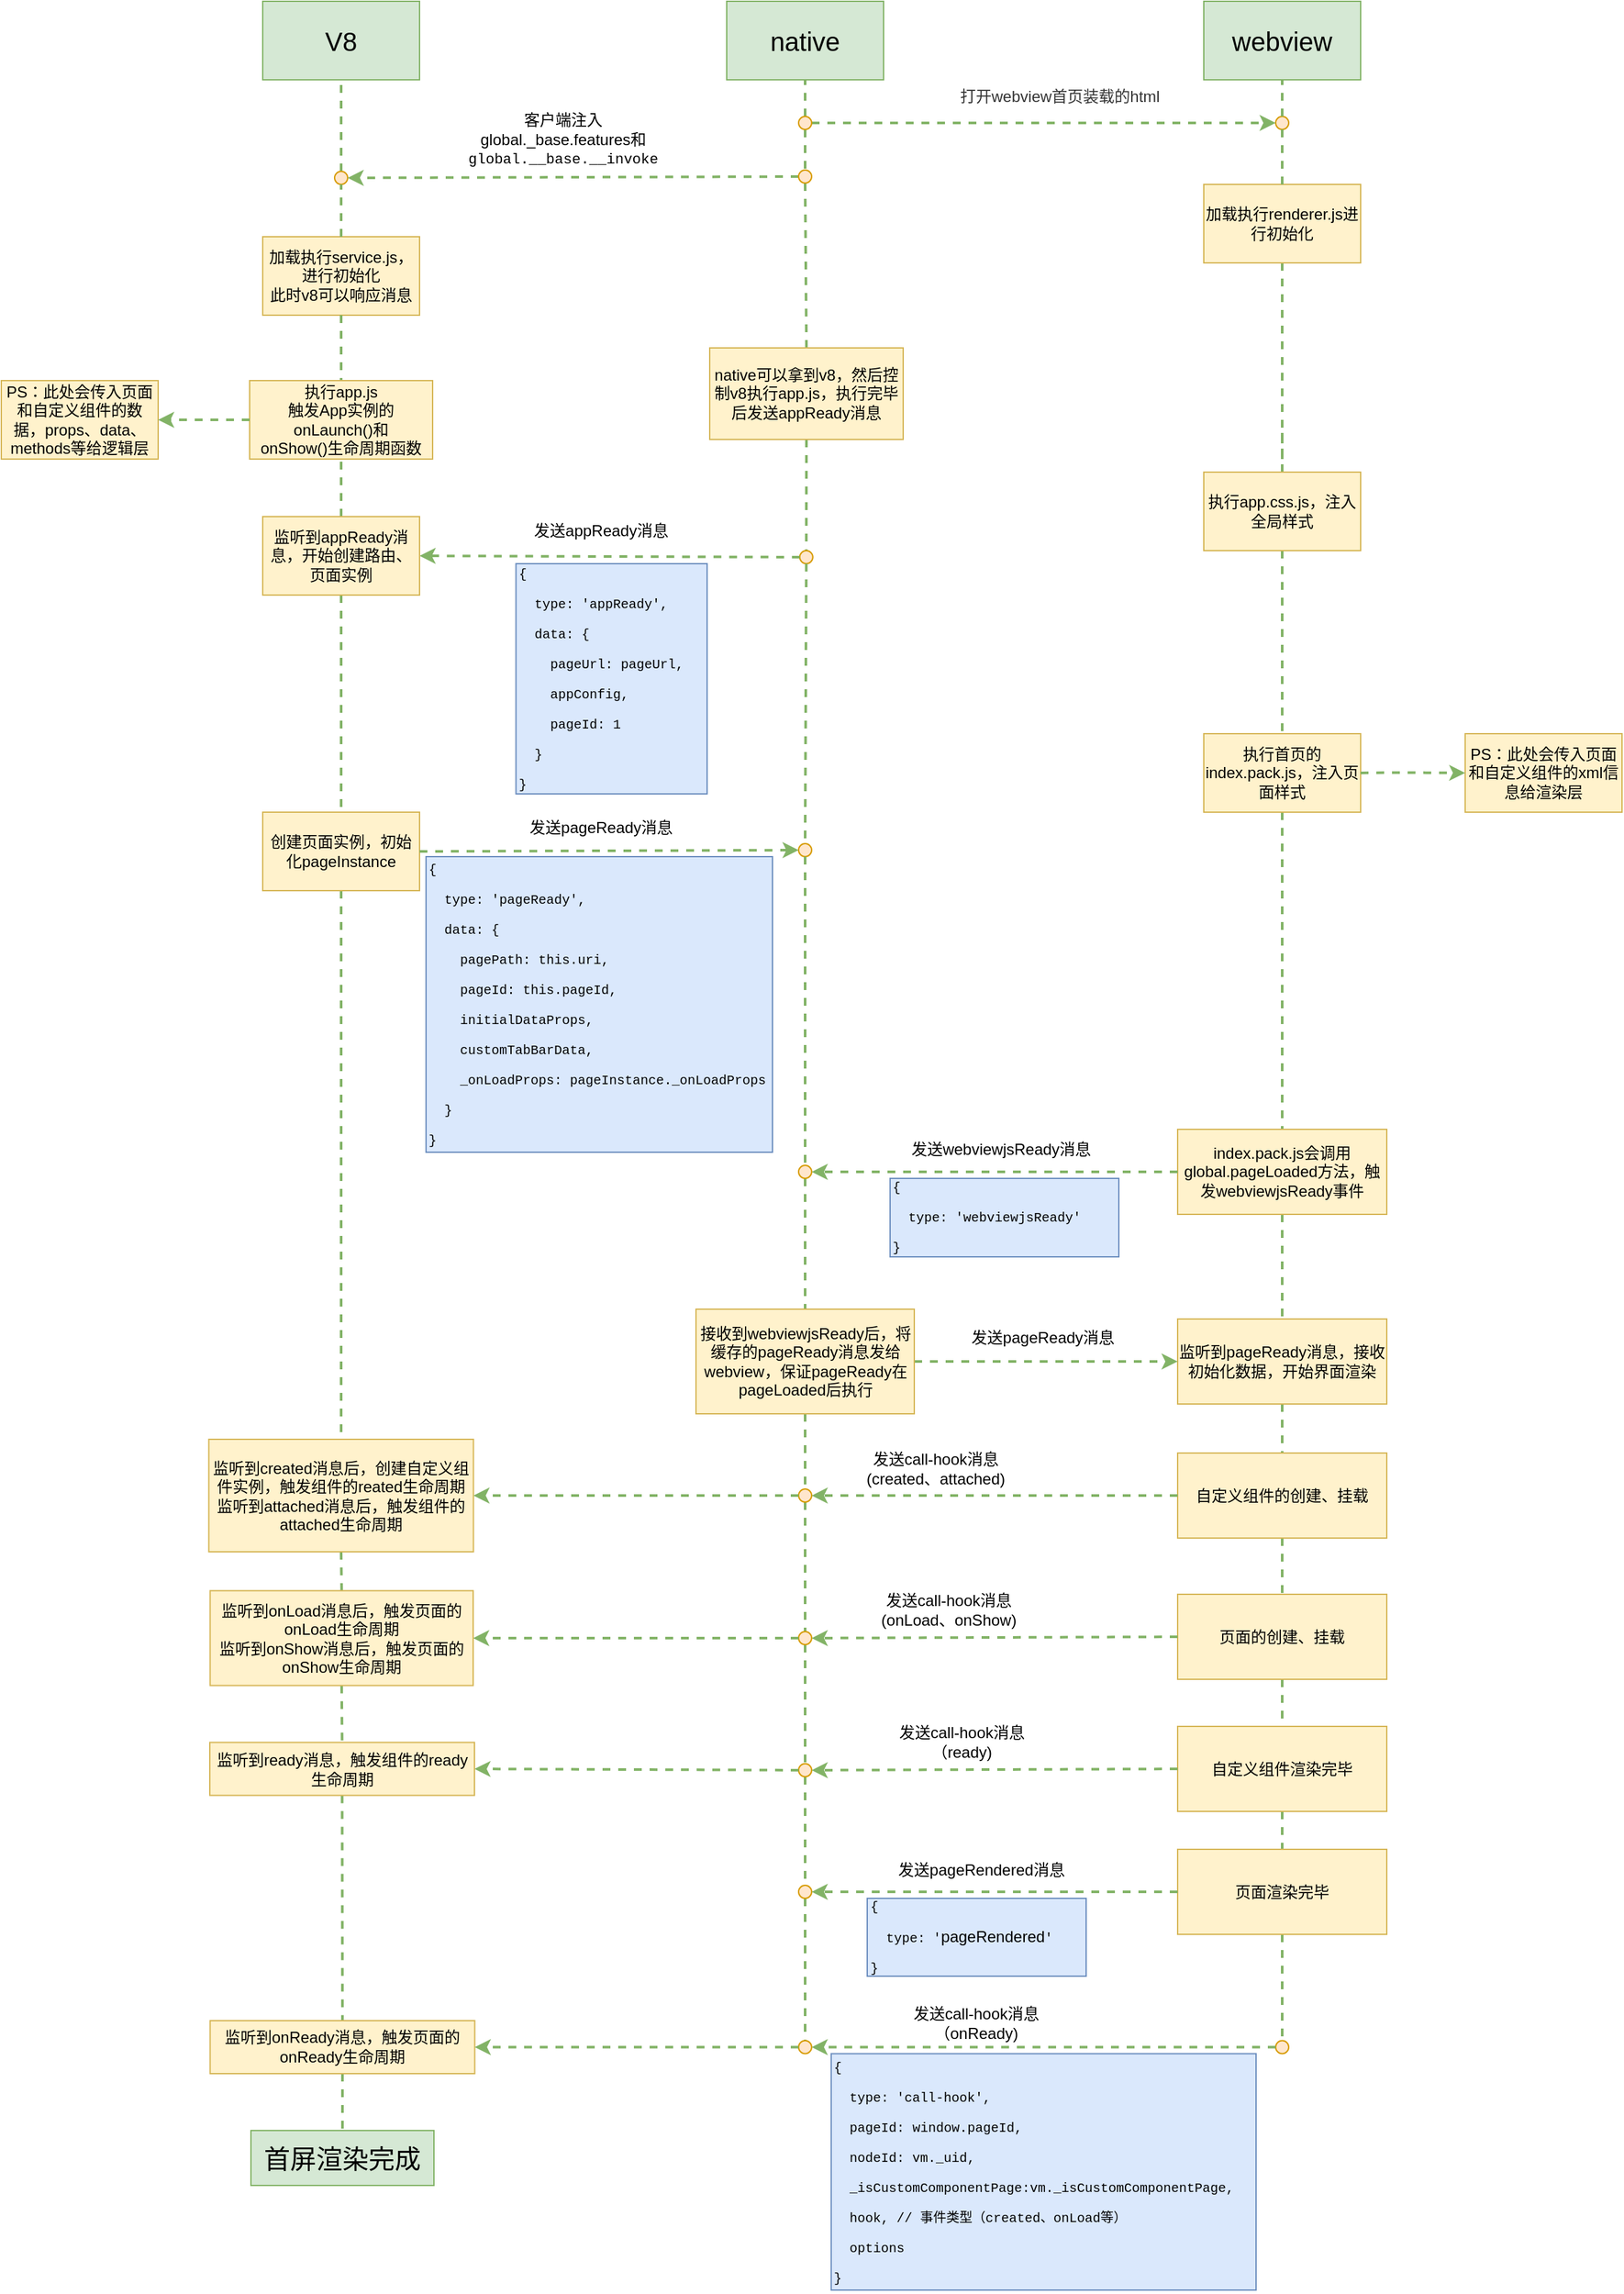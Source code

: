 <mxfile version="14.2.9" type="github" pages="6">
  <diagram id="nEsff5gCWAamOc0A9olF" name="首屏渲染">
    <mxGraphModel dx="2253" dy="794" grid="1" gridSize="10" guides="1" tooltips="1" connect="1" arrows="1" fold="1" page="1" pageScale="1" pageWidth="827" pageHeight="1169" math="0" shadow="0">
      <root>
        <mxCell id="0" />
        <mxCell id="1" parent="0" />
        <mxCell id="MifInxtyjjlbFda06Lz4-1" value="加载执行service.js，进行初始化&lt;br&gt;此时v8可以响应消息" style="rounded=0;whiteSpace=wrap;html=1;fillColor=#fff2cc;strokeColor=#d6b656;" vertex="1" parent="1">
          <mxGeometry x="80" y="220" width="120" height="60" as="geometry" />
        </mxCell>
        <mxCell id="MifInxtyjjlbFda06Lz4-2" value="&lt;font style=&quot;font-size: 20px&quot;&gt;V8&lt;/font&gt;" style="rounded=0;whiteSpace=wrap;html=1;strokeColor=#82b366;fillColor=#d5e8d4;" vertex="1" parent="1">
          <mxGeometry x="80" y="40" width="120" height="60" as="geometry" />
        </mxCell>
        <mxCell id="MifInxtyjjlbFda06Lz4-3" value="&lt;font style=&quot;font-size: 20px&quot;&gt;native&lt;/font&gt;" style="rounded=0;whiteSpace=wrap;html=1;strokeColor=#82b366;fillColor=#d5e8d4;" vertex="1" parent="1">
          <mxGeometry x="435" y="40" width="120" height="60" as="geometry" />
        </mxCell>
        <mxCell id="MifInxtyjjlbFda06Lz4-4" value="&lt;font style=&quot;font-size: 20px&quot;&gt;webview&lt;/font&gt;" style="rounded=0;whiteSpace=wrap;html=1;strokeColor=#82b366;fillColor=#d5e8d4;" vertex="1" parent="1">
          <mxGeometry x="800" y="40" width="120" height="60" as="geometry" />
        </mxCell>
        <mxCell id="MifInxtyjjlbFda06Lz4-5" style="edgeStyle=none;orthogonalLoop=1;jettySize=auto;html=1;exitX=0.5;exitY=1;exitDx=0;exitDy=0;entryX=0.5;entryY=0;entryDx=0;entryDy=0;dashed=1;endArrow=none;strokeColor=#82b366;strokeWidth=2;fillColor=#d5e8d4;fontSize=10;fontColor=#333333;" edge="1" parent="1" source="MifInxtyjjlbFda06Lz4-6" target="MifInxtyjjlbFda06Lz4-37">
          <mxGeometry relative="1" as="geometry" />
        </mxCell>
        <mxCell id="MifInxtyjjlbFda06Lz4-6" value="加载执行renderer.js进行初始化" style="rounded=0;whiteSpace=wrap;html=1;fillColor=#fff2cc;strokeColor=#d6b656;" vertex="1" parent="1">
          <mxGeometry x="800" y="180" width="120" height="60" as="geometry" />
        </mxCell>
        <mxCell id="MifInxtyjjlbFda06Lz4-7" value="" style="endArrow=none;dashed=1;html=1;strokeWidth=2;fontColor=#333333;entryX=0.5;entryY=1;entryDx=0;entryDy=0;fillColor=#d5e8d4;strokeColor=#82b366;exitX=0.5;exitY=0;exitDx=0;exitDy=0;" edge="1" parent="1" source="MifInxtyjjlbFda06Lz4-12" target="MifInxtyjjlbFda06Lz4-2">
          <mxGeometry width="50" height="50" relative="1" as="geometry">
            <mxPoint x="130" y="170" as="sourcePoint" />
            <mxPoint x="170" y="160" as="targetPoint" />
          </mxGeometry>
        </mxCell>
        <mxCell id="MifInxtyjjlbFda06Lz4-8" value="" style="ellipse;whiteSpace=wrap;html=1;aspect=fixed;rounded=0;strokeColor=#d79b00;fillColor=#ffe6cc;" vertex="1" parent="1">
          <mxGeometry x="855" y="128" width="10" height="10" as="geometry" />
        </mxCell>
        <mxCell id="MifInxtyjjlbFda06Lz4-9" value="" style="endArrow=none;dashed=1;html=1;strokeWidth=2;fontColor=#333333;entryX=0.5;entryY=1;entryDx=0;entryDy=0;exitX=0.5;exitY=0;exitDx=0;exitDy=0;fillColor=#d5e8d4;strokeColor=#82b366;" edge="1" parent="1" source="MifInxtyjjlbFda06Lz4-8" target="MifInxtyjjlbFda06Lz4-4">
          <mxGeometry width="50" height="50" relative="1" as="geometry">
            <mxPoint x="800" y="160" as="sourcePoint" />
            <mxPoint x="850" y="110" as="targetPoint" />
          </mxGeometry>
        </mxCell>
        <mxCell id="MifInxtyjjlbFda06Lz4-10" value="打开webview首页装载的html" style="text;html=1;strokeColor=none;fillColor=none;align=center;verticalAlign=middle;whiteSpace=wrap;rounded=0;fontColor=#333333;" vertex="1" parent="1">
          <mxGeometry x="610" y="98" width="160" height="30" as="geometry" />
        </mxCell>
        <mxCell id="MifInxtyjjlbFda06Lz4-11" value="" style="endArrow=none;dashed=1;html=1;strokeColor=#82b366;strokeWidth=2;fillColor=#d5e8d4;fontColor=#333333;entryX=0.5;entryY=1;entryDx=0;entryDy=0;exitX=0.5;exitY=0;exitDx=0;exitDy=0;" edge="1" parent="1" source="MifInxtyjjlbFda06Lz4-6" target="MifInxtyjjlbFda06Lz4-8">
          <mxGeometry width="50" height="50" relative="1" as="geometry">
            <mxPoint x="800" y="250" as="sourcePoint" />
            <mxPoint x="850" y="200" as="targetPoint" />
          </mxGeometry>
        </mxCell>
        <mxCell id="MifInxtyjjlbFda06Lz4-12" value="" style="ellipse;whiteSpace=wrap;html=1;aspect=fixed;rounded=0;strokeColor=#d79b00;fillColor=#ffe6cc;fontSize=10;" vertex="1" parent="1">
          <mxGeometry x="135" y="170" width="10" height="10" as="geometry" />
        </mxCell>
        <mxCell id="MifInxtyjjlbFda06Lz4-13" value="" style="endArrow=classic;html=1;dashed=1;strokeColor=#82b366;strokeWidth=2;fillColor=#d5e8d4;fontColor=#333333;entryX=1;entryY=0.5;entryDx=0;entryDy=0;exitX=0;exitY=0.5;exitDx=0;exitDy=0;" edge="1" parent="1" source="MifInxtyjjlbFda06Lz4-23" target="MifInxtyjjlbFda06Lz4-12">
          <mxGeometry relative="1" as="geometry">
            <mxPoint x="450" y="180" as="sourcePoint" />
            <mxPoint x="390" y="250" as="targetPoint" />
            <Array as="points" />
          </mxGeometry>
        </mxCell>
        <mxCell id="MifInxtyjjlbFda06Lz4-14" value="" style="endArrow=classic;html=1;dashed=1;strokeColor=#82b366;strokeWidth=2;fillColor=#d5e8d4;fontColor=#333333;entryX=0;entryY=0.5;entryDx=0;entryDy=0;exitX=1;exitY=0.5;exitDx=0;exitDy=0;" edge="1" parent="1" source="MifInxtyjjlbFda06Lz4-22" target="MifInxtyjjlbFda06Lz4-8">
          <mxGeometry relative="1" as="geometry">
            <mxPoint x="550" y="138" as="sourcePoint" />
            <mxPoint x="790" y="140" as="targetPoint" />
            <Array as="points">
              <mxPoint x="660" y="133" />
              <mxPoint x="680" y="133" />
            </Array>
          </mxGeometry>
        </mxCell>
        <mxCell id="MifInxtyjjlbFda06Lz4-15" value="" style="endArrow=none;dashed=1;html=1;strokeColor=#82b366;strokeWidth=2;fillColor=#d5e8d4;fontColor=#333333;entryX=0.5;entryY=1;entryDx=0;entryDy=0;exitX=0.5;exitY=0;exitDx=0;exitDy=0;" edge="1" parent="1" source="MifInxtyjjlbFda06Lz4-1" target="MifInxtyjjlbFda06Lz4-12">
          <mxGeometry width="50" height="50" relative="1" as="geometry">
            <mxPoint x="110" y="340" as="sourcePoint" />
            <mxPoint x="160" y="290" as="targetPoint" />
          </mxGeometry>
        </mxCell>
        <mxCell id="MifInxtyjjlbFda06Lz4-16" value="" style="endArrow=none;dashed=1;html=1;strokeColor=#82b366;strokeWidth=2;fillColor=#d5e8d4;fontColor=#333333;entryX=0.5;entryY=1;entryDx=0;entryDy=0;exitX=0.5;exitY=0;exitDx=0;exitDy=0;" edge="1" parent="1" source="MifInxtyjjlbFda06Lz4-53" target="MifInxtyjjlbFda06Lz4-23">
          <mxGeometry width="50" height="50" relative="1" as="geometry">
            <mxPoint x="495" y="300" as="sourcePoint" />
            <mxPoint x="499.66" y="290.0" as="targetPoint" />
          </mxGeometry>
        </mxCell>
        <mxCell id="MifInxtyjjlbFda06Lz4-17" style="edgeStyle=none;orthogonalLoop=1;jettySize=auto;html=1;exitX=0.5;exitY=1;exitDx=0;exitDy=0;entryX=0.5;entryY=0;entryDx=0;entryDy=0;dashed=1;endArrow=none;strokeColor=#82b366;strokeWidth=2;fillColor=#d5e8d4;fontColor=#333333;" edge="1" parent="1" source="MifInxtyjjlbFda06Lz4-1" target="MifInxtyjjlbFda06Lz4-18">
          <mxGeometry relative="1" as="geometry">
            <mxPoint x="140" y="410.0" as="sourcePoint" />
          </mxGeometry>
        </mxCell>
        <mxCell id="MifInxtyjjlbFda06Lz4-18" value="执行app.js&lt;br&gt;触发App实例的onLaunch()和&lt;br&gt;onShow()生命周期函数" style="rounded=0;whiteSpace=wrap;html=1;strokeColor=#d6b656;fillColor=#fff2cc;" vertex="1" parent="1">
          <mxGeometry x="70" y="330" width="140" height="60" as="geometry" />
        </mxCell>
        <mxCell id="MifInxtyjjlbFda06Lz4-19" value="客户端注入global._base.features和&lt;span style=&quot;font-family: &amp;#34;roboto mono&amp;#34; , &amp;#34;monaco&amp;#34; , &amp;#34;courier&amp;#34; , monospace ; text-align: left ; word-spacing: 0.8px&quot;&gt;&lt;font style=&quot;font-size: 11px&quot;&gt;global.__base.__invoke&lt;/font&gt;&lt;/span&gt;" style="text;html=1;strokeColor=none;fillColor=none;align=center;verticalAlign=middle;whiteSpace=wrap;rounded=0;" vertex="1" parent="1">
          <mxGeometry x="240" y="120" width="140" height="52" as="geometry" />
        </mxCell>
        <mxCell id="MifInxtyjjlbFda06Lz4-20" style="edgeStyle=none;orthogonalLoop=1;jettySize=auto;html=1;exitX=0.5;exitY=0;exitDx=0;exitDy=0;entryX=0.5;entryY=1;entryDx=0;entryDy=0;dashed=1;endArrow=none;strokeColor=#82b366;strokeWidth=2;fillColor=#d5e8d4;fontColor=#333333;" edge="1" parent="1" source="MifInxtyjjlbFda06Lz4-22" target="MifInxtyjjlbFda06Lz4-3">
          <mxGeometry relative="1" as="geometry" />
        </mxCell>
        <mxCell id="MifInxtyjjlbFda06Lz4-21" style="edgeStyle=none;orthogonalLoop=1;jettySize=auto;html=1;exitX=0.5;exitY=1;exitDx=0;exitDy=0;entryX=0.5;entryY=0;entryDx=0;entryDy=0;dashed=1;endArrow=none;strokeColor=#82b366;strokeWidth=2;fillColor=#d5e8d4;fontColor=#333333;" edge="1" parent="1" source="MifInxtyjjlbFda06Lz4-22" target="MifInxtyjjlbFda06Lz4-23">
          <mxGeometry relative="1" as="geometry" />
        </mxCell>
        <mxCell id="MifInxtyjjlbFda06Lz4-22" value="" style="ellipse;whiteSpace=wrap;html=1;aspect=fixed;rounded=0;strokeColor=#d79b00;fillColor=#ffe6cc;" vertex="1" parent="1">
          <mxGeometry x="490" y="128" width="10" height="10" as="geometry" />
        </mxCell>
        <mxCell id="MifInxtyjjlbFda06Lz4-23" value="" style="ellipse;whiteSpace=wrap;html=1;aspect=fixed;rounded=0;strokeColor=#d79b00;fillColor=#ffe6cc;" vertex="1" parent="1">
          <mxGeometry x="490" y="169" width="10" height="10" as="geometry" />
        </mxCell>
        <mxCell id="MifInxtyjjlbFda06Lz4-24" style="edgeStyle=none;orthogonalLoop=1;jettySize=auto;html=1;entryX=0.5;entryY=0;entryDx=0;entryDy=0;dashed=1;endArrow=none;strokeColor=#82b366;strokeWidth=2;fillColor=#d5e8d4;fontSize=10;fontColor=#333333;exitX=0.5;exitY=1;exitDx=0;exitDy=0;" edge="1" parent="1" source="MifInxtyjjlbFda06Lz4-53" target="MifInxtyjjlbFda06Lz4-25">
          <mxGeometry relative="1" as="geometry">
            <mxPoint x="495" y="410" as="sourcePoint" />
          </mxGeometry>
        </mxCell>
        <mxCell id="MifInxtyjjlbFda06Lz4-25" value="" style="ellipse;whiteSpace=wrap;html=1;aspect=fixed;rounded=0;strokeColor=#d79b00;fillColor=#ffe6cc;" vertex="1" parent="1">
          <mxGeometry x="490.88" y="460" width="10" height="10" as="geometry" />
        </mxCell>
        <mxCell id="MifInxtyjjlbFda06Lz4-26" style="edgeStyle=none;orthogonalLoop=1;jettySize=auto;html=1;exitX=0.5;exitY=1;exitDx=0;exitDy=0;dashed=1;endArrow=none;strokeColor=#82b366;strokeWidth=2;fillColor=#d5e8d4;fontSize=10;fontColor=#333333;entryX=0.5;entryY=0;entryDx=0;entryDy=0;" edge="1" parent="1" source="MifInxtyjjlbFda06Lz4-25" target="MifInxtyjjlbFda06Lz4-28">
          <mxGeometry relative="1" as="geometry">
            <mxPoint x="495.103" y="730" as="targetPoint" />
            <mxPoint x="495" y="614" as="sourcePoint" />
          </mxGeometry>
        </mxCell>
        <mxCell id="MifInxtyjjlbFda06Lz4-27" style="edgeStyle=none;orthogonalLoop=1;jettySize=auto;html=1;exitX=0.5;exitY=1;exitDx=0;exitDy=0;dashed=1;endArrow=none;strokeColor=#82b366;strokeWidth=2;fillColor=#d5e8d4;fontSize=10;fontColor=#333333;entryX=0.5;entryY=0;entryDx=0;entryDy=0;" edge="1" parent="1" source="MifInxtyjjlbFda06Lz4-57" target="MifInxtyjjlbFda06Lz4-56">
          <mxGeometry relative="1" as="geometry">
            <mxPoint x="495" y="1010" as="targetPoint" />
          </mxGeometry>
        </mxCell>
        <mxCell id="MifInxtyjjlbFda06Lz4-28" value="" style="ellipse;whiteSpace=wrap;html=1;aspect=fixed;rounded=0;strokeColor=#d79b00;fillColor=#ffe6cc;" vertex="1" parent="1">
          <mxGeometry x="490" y="684" width="10" height="10" as="geometry" />
        </mxCell>
        <mxCell id="MifInxtyjjlbFda06Lz4-29" value="" style="endArrow=classic;html=1;dashed=1;strokeColor=#82b366;strokeWidth=2;fillColor=#d5e8d4;fontColor=#333333;exitX=0;exitY=0.5;exitDx=0;exitDy=0;entryX=1;entryY=0.5;entryDx=0;entryDy=0;" edge="1" parent="1" source="MifInxtyjjlbFda06Lz4-25" target="MifInxtyjjlbFda06Lz4-33">
          <mxGeometry relative="1" as="geometry">
            <mxPoint x="482.5" y="520" as="sourcePoint" />
            <mxPoint x="240" y="485" as="targetPoint" />
            <Array as="points" />
          </mxGeometry>
        </mxCell>
        <mxCell id="MifInxtyjjlbFda06Lz4-30" value="发送appReady消息" style="text;html=1;strokeColor=none;fillColor=none;align=center;verticalAlign=middle;whiteSpace=wrap;rounded=0;" vertex="1" parent="1">
          <mxGeometry x="279" y="430" width="120" height="30" as="geometry" />
        </mxCell>
        <mxCell id="MifInxtyjjlbFda06Lz4-31" value="" style="edgeStyle=none;orthogonalLoop=1;jettySize=auto;html=1;dashed=1;endArrow=none;strokeColor=#82b366;strokeWidth=2;fillColor=#d5e8d4;fontSize=10;fontColor=#333333;" edge="1" parent="1" source="MifInxtyjjlbFda06Lz4-33" target="MifInxtyjjlbFda06Lz4-18">
          <mxGeometry relative="1" as="geometry" />
        </mxCell>
        <mxCell id="MifInxtyjjlbFda06Lz4-32" style="edgeStyle=none;orthogonalLoop=1;jettySize=auto;html=1;exitX=0.5;exitY=1;exitDx=0;exitDy=0;entryX=0.5;entryY=0;entryDx=0;entryDy=0;dashed=1;endArrow=none;strokeColor=#82b366;strokeWidth=2;fillColor=#d5e8d4;fontSize=10;fontColor=#333333;" edge="1" parent="1" source="MifInxtyjjlbFda06Lz4-33" target="MifInxtyjjlbFda06Lz4-44">
          <mxGeometry relative="1" as="geometry" />
        </mxCell>
        <mxCell id="MifInxtyjjlbFda06Lz4-33" value="监听到appReady消息，开始创建路由、页面实例" style="rounded=0;whiteSpace=wrap;html=1;strokeColor=#d6b656;fillColor=#fff2cc;" vertex="1" parent="1">
          <mxGeometry x="80" y="434" width="120" height="60" as="geometry" />
        </mxCell>
        <mxCell id="MifInxtyjjlbFda06Lz4-34" value="&lt;div style=&quot;font-family: &amp;#34;menlo&amp;#34; , &amp;#34;monaco&amp;#34; , &amp;#34;courier new&amp;#34; , monospace ; line-height: 23px&quot;&gt;&lt;div&gt;{&lt;/div&gt;&lt;div&gt;&amp;nbsp; type: &#39;appReady&#39;,&lt;/div&gt;&lt;div&gt;&amp;nbsp; data: {&lt;/div&gt;&lt;div&gt;&amp;nbsp; &amp;nbsp; pageUrl: pageUrl,&lt;/div&gt;&lt;div&gt;&amp;nbsp; &amp;nbsp; appConfig,&lt;/div&gt;&lt;div&gt;&amp;nbsp; &amp;nbsp; pageId: 1&lt;/div&gt;&lt;div&gt;&amp;nbsp; }&lt;/div&gt;&lt;div&gt;      }&lt;/div&gt;&lt;/div&gt;" style="rounded=0;whiteSpace=wrap;html=1;strokeColor=#6c8ebf;fillColor=#dae8fc;fontSize=10;align=left;" vertex="1" parent="1">
          <mxGeometry x="273.76" y="470" width="146.25" height="176" as="geometry" />
        </mxCell>
        <mxCell id="MifInxtyjjlbFda06Lz4-35" style="edgeStyle=none;orthogonalLoop=1;jettySize=auto;html=1;dashed=1;endArrow=none;strokeColor=#82b366;strokeWidth=2;fillColor=#d5e8d4;fontSize=10;fontColor=#333333;" edge="1" parent="1" source="MifInxtyjjlbFda06Lz4-37">
          <mxGeometry relative="1" as="geometry">
            <mxPoint x="860" y="370" as="targetPoint" />
          </mxGeometry>
        </mxCell>
        <mxCell id="MifInxtyjjlbFda06Lz4-36" style="edgeStyle=none;orthogonalLoop=1;jettySize=auto;html=1;exitX=0.5;exitY=1;exitDx=0;exitDy=0;entryX=0.5;entryY=0;entryDx=0;entryDy=0;dashed=1;endArrow=none;strokeColor=#82b366;strokeWidth=2;fillColor=#d5e8d4;fontSize=10;fontColor=#333333;" edge="1" parent="1" source="MifInxtyjjlbFda06Lz4-37" target="MifInxtyjjlbFda06Lz4-39">
          <mxGeometry relative="1" as="geometry" />
        </mxCell>
        <mxCell id="MifInxtyjjlbFda06Lz4-37" value="&lt;font style=&quot;font-size: 12px&quot;&gt;执行app.css.js，注入全局样式&lt;/font&gt;" style="rounded=0;whiteSpace=wrap;html=1;strokeColor=#d6b656;fillColor=#fff2cc;fontSize=10;align=center;" vertex="1" parent="1">
          <mxGeometry x="800" y="400" width="120" height="60" as="geometry" />
        </mxCell>
        <mxCell id="MifInxtyjjlbFda06Lz4-38" style="edgeStyle=none;orthogonalLoop=1;jettySize=auto;html=1;exitX=0.5;exitY=1;exitDx=0;exitDy=0;dashed=1;endArrow=none;strokeColor=#82b366;strokeWidth=2;fillColor=#d5e8d4;fontSize=10;fontColor=#333333;entryX=0.5;entryY=0;entryDx=0;entryDy=0;" edge="1" parent="1" source="MifInxtyjjlbFda06Lz4-39" target="MifInxtyjjlbFda06Lz4-41">
          <mxGeometry relative="1" as="geometry">
            <mxPoint x="860" y="540" as="targetPoint" />
          </mxGeometry>
        </mxCell>
        <mxCell id="MifInxtyjjlbFda06Lz4-39" value="&lt;font style=&quot;font-size: 12px&quot;&gt;执行首页的index.pack.js，注入页面样式&lt;/font&gt;" style="rounded=0;whiteSpace=wrap;html=1;strokeColor=#d6b656;fillColor=#fff2cc;fontSize=10;align=center;" vertex="1" parent="1">
          <mxGeometry x="800" y="600" width="120" height="60" as="geometry" />
        </mxCell>
        <mxCell id="MifInxtyjjlbFda06Lz4-40" style="edgeStyle=none;orthogonalLoop=1;jettySize=auto;html=1;exitX=0.5;exitY=1;exitDx=0;exitDy=0;entryX=0.5;entryY=0;entryDx=0;entryDy=0;dashed=1;endArrow=none;strokeColor=#82b366;strokeWidth=2;fillColor=#d5e8d4;fontSize=10;fontColor=#333333;" edge="1" parent="1" source="MifInxtyjjlbFda06Lz4-41" target="MifInxtyjjlbFda06Lz4-48">
          <mxGeometry relative="1" as="geometry" />
        </mxCell>
        <mxCell id="MifInxtyjjlbFda06Lz4-41" value="&lt;span style=&quot;font-size: 12px&quot;&gt;index.pack.js会调用global.pageLoaded方法，触发webviewjsReady事件&lt;/span&gt;" style="rounded=0;whiteSpace=wrap;html=1;strokeColor=#d6b656;fillColor=#fff2cc;fontSize=10;align=center;" vertex="1" parent="1">
          <mxGeometry x="780" y="902.5" width="160" height="65" as="geometry" />
        </mxCell>
        <mxCell id="MifInxtyjjlbFda06Lz4-42" value="发送webviewjsReady消息" style="text;html=1;strokeColor=none;fillColor=none;align=center;verticalAlign=middle;whiteSpace=wrap;rounded=0;" vertex="1" parent="1">
          <mxGeometry x="570" y="906" width="150" height="24" as="geometry" />
        </mxCell>
        <mxCell id="MifInxtyjjlbFda06Lz4-43" style="edgeStyle=none;orthogonalLoop=1;jettySize=auto;html=1;exitX=0.5;exitY=1;exitDx=0;exitDy=0;dashed=1;endArrow=none;strokeColor=#82b366;strokeWidth=2;fillColor=#d5e8d4;fontSize=10;fontColor=#333333;entryX=0.5;entryY=0;entryDx=0;entryDy=0;" edge="1" parent="1" source="MifInxtyjjlbFda06Lz4-44" target="MifInxtyjjlbFda06Lz4-68">
          <mxGeometry relative="1" as="geometry">
            <mxPoint x="140" y="1130" as="targetPoint" />
          </mxGeometry>
        </mxCell>
        <mxCell id="MifInxtyjjlbFda06Lz4-44" value="&lt;font style=&quot;font-size: 12px&quot;&gt;创建页面实例，初始化pageInstance&lt;/font&gt;" style="rounded=0;whiteSpace=wrap;html=1;strokeColor=#d6b656;fillColor=#fff2cc;fontSize=10;align=center;" vertex="1" parent="1">
          <mxGeometry x="80" y="660" width="120" height="60" as="geometry" />
        </mxCell>
        <mxCell id="MifInxtyjjlbFda06Lz4-45" value="" style="endArrow=classic;html=1;dashed=1;strokeColor=#82b366;strokeWidth=2;fillColor=#d5e8d4;fontColor=#333333;exitX=1;exitY=0.5;exitDx=0;exitDy=0;entryX=0;entryY=0.5;entryDx=0;entryDy=0;" edge="1" parent="1" source="MifInxtyjjlbFda06Lz4-44" target="MifInxtyjjlbFda06Lz4-28">
          <mxGeometry relative="1" as="geometry">
            <mxPoint x="210" y="760" as="sourcePoint" />
            <mxPoint x="480" y="736" as="targetPoint" />
            <Array as="points" />
          </mxGeometry>
        </mxCell>
        <mxCell id="MifInxtyjjlbFda06Lz4-46" value="发送pageReady消息" style="text;html=1;strokeColor=none;fillColor=none;align=center;verticalAlign=middle;whiteSpace=wrap;rounded=0;" vertex="1" parent="1">
          <mxGeometry x="264" y="660" width="150" height="24" as="geometry" />
        </mxCell>
        <mxCell id="MifInxtyjjlbFda06Lz4-47" style="edgeStyle=none;orthogonalLoop=1;jettySize=auto;html=1;exitX=0.5;exitY=1;exitDx=0;exitDy=0;entryX=0.5;entryY=0;entryDx=0;entryDy=0;dashed=1;endArrow=none;strokeColor=#82b366;strokeWidth=2;fillColor=#d5e8d4;fontSize=10;fontColor=#333333;" edge="1" parent="1" source="MifInxtyjjlbFda06Lz4-48" target="MifInxtyjjlbFda06Lz4-60">
          <mxGeometry relative="1" as="geometry" />
        </mxCell>
        <mxCell id="MifInxtyjjlbFda06Lz4-48" value="&lt;font style=&quot;font-size: 12px&quot;&gt;监听到pageReady消息，接收初始化数据，开始界面渲染&lt;/font&gt;" style="rounded=0;whiteSpace=wrap;html=1;strokeColor=#d6b656;fillColor=#fff2cc;fontSize=10;align=center;" vertex="1" parent="1">
          <mxGeometry x="780" y="1047.5" width="160" height="65" as="geometry" />
        </mxCell>
        <mxCell id="MifInxtyjjlbFda06Lz4-49" value="" style="endArrow=classic;html=1;dashed=1;strokeColor=#82b366;strokeWidth=2;fillColor=#d5e8d4;fontColor=#333333;entryX=0;entryY=0.5;entryDx=0;entryDy=0;exitX=1;exitY=0.5;exitDx=0;exitDy=0;" edge="1" parent="1" source="MifInxtyjjlbFda06Lz4-56" target="MifInxtyjjlbFda06Lz4-48">
          <mxGeometry relative="1" as="geometry">
            <mxPoint x="550" y="1202" as="sourcePoint" />
            <mxPoint x="725" y="765.17" as="targetPoint" />
            <Array as="points" />
          </mxGeometry>
        </mxCell>
        <mxCell id="MifInxtyjjlbFda06Lz4-50" value="发送pageReady消息" style="text;html=1;strokeColor=none;fillColor=none;align=center;verticalAlign=middle;whiteSpace=wrap;rounded=0;" vertex="1" parent="1">
          <mxGeometry x="602.47" y="1050" width="150" height="24" as="geometry" />
        </mxCell>
        <mxCell id="MifInxtyjjlbFda06Lz4-51" value="&lt;div style=&quot;font-family: &amp;#34;menlo&amp;#34; , &amp;#34;monaco&amp;#34; , &amp;#34;courier new&amp;#34; , monospace ; line-height: 23px&quot;&gt;&lt;div&gt;{&lt;/div&gt;&lt;div&gt;&amp;nbsp; type: &#39;webviewjsReady&#39;&lt;/div&gt;&lt;div&gt;      }&lt;/div&gt;&lt;/div&gt;" style="rounded=0;whiteSpace=wrap;html=1;strokeColor=#6c8ebf;fillColor=#dae8fc;fontSize=10;align=left;" vertex="1" parent="1">
          <mxGeometry x="560" y="940" width="175" height="60" as="geometry" />
        </mxCell>
        <mxCell id="MifInxtyjjlbFda06Lz4-52" value="&lt;div style=&quot;font-family: &amp;#34;menlo&amp;#34; , &amp;#34;monaco&amp;#34; , &amp;#34;courier new&amp;#34; , monospace ; line-height: 23px&quot;&gt;&lt;div&gt;{&lt;/div&gt;&lt;div&gt;&amp;nbsp; type: &#39;pageReady&#39;,&lt;/div&gt;&lt;div&gt;&amp;nbsp;&amp;nbsp;&lt;span style=&quot;font-family: &amp;#34;menlo&amp;#34; , &amp;#34;monaco&amp;#34; , &amp;#34;courier new&amp;#34; , monospace&quot;&gt;data&lt;/span&gt;&lt;span style=&quot;font-family: &amp;#34;menlo&amp;#34; , &amp;#34;monaco&amp;#34; , &amp;#34;courier new&amp;#34; , monospace&quot;&gt;:&lt;/span&gt;&lt;span style=&quot;font-family: &amp;#34;menlo&amp;#34; , &amp;#34;monaco&amp;#34; , &amp;#34;courier new&amp;#34; , monospace&quot;&gt; {&lt;/span&gt;&lt;/div&gt;&lt;div style=&quot;font-family: &amp;#34;menlo&amp;#34; , &amp;#34;monaco&amp;#34; , &amp;#34;courier new&amp;#34; , monospace ; line-height: 23px&quot;&gt;&lt;div&gt;&amp;nbsp; &amp;nbsp; pagePath: this.uri,&lt;/div&gt;&lt;div&gt;&amp;nbsp; &amp;nbsp; pageId: this.pageId,&lt;/div&gt;&lt;div&gt;&amp;nbsp; &amp;nbsp; initialDataProps,&lt;/div&gt;&lt;div&gt;&amp;nbsp; &amp;nbsp; customTabBarData,&lt;/div&gt;&lt;div&gt;&amp;nbsp; &amp;nbsp; _onLoadProps: pageInstance._onLoadProps&lt;/div&gt;&lt;div&gt;&amp;nbsp; }&lt;/div&gt;&lt;/div&gt;&lt;div&gt;      }&lt;/div&gt;&lt;/div&gt;" style="rounded=0;whiteSpace=wrap;html=1;strokeColor=#6c8ebf;fillColor=#dae8fc;fontSize=10;align=left;" vertex="1" parent="1">
          <mxGeometry x="204.94" y="694" width="265.06" height="226" as="geometry" />
        </mxCell>
        <mxCell id="MifInxtyjjlbFda06Lz4-53" value="&lt;font style=&quot;font-size: 12px&quot;&gt;native可以拿到v8，然后控制v8执行app.js，执行完毕后发送appReady消息&lt;/font&gt;" style="rounded=0;whiteSpace=wrap;html=1;strokeColor=#d6b656;fillColor=#fff2cc;fontSize=10;align=center;" vertex="1" parent="1">
          <mxGeometry x="422" y="305" width="148" height="70" as="geometry" />
        </mxCell>
        <mxCell id="MifInxtyjjlbFda06Lz4-54" value="" style="endArrow=classic;html=1;dashed=1;strokeColor=#82b366;strokeWidth=2;fillColor=#d5e8d4;fontColor=#333333;exitX=0;exitY=0.5;exitDx=0;exitDy=0;entryX=1;entryY=0.5;entryDx=0;entryDy=0;" edge="1" parent="1" source="MifInxtyjjlbFda06Lz4-41" target="MifInxtyjjlbFda06Lz4-57">
          <mxGeometry relative="1" as="geometry">
            <mxPoint x="745" y="1032" as="sourcePoint" />
            <mxPoint x="520" y="1033" as="targetPoint" />
            <Array as="points" />
          </mxGeometry>
        </mxCell>
        <mxCell id="MifInxtyjjlbFda06Lz4-55" style="edgeStyle=none;orthogonalLoop=1;jettySize=auto;html=1;exitX=0.5;exitY=1;exitDx=0;exitDy=0;entryX=0.5;entryY=0;entryDx=0;entryDy=0;dashed=1;endArrow=none;strokeColor=#82b366;strokeWidth=2;fillColor=#d5e8d4;fontSize=10;fontColor=#333333;" edge="1" parent="1" source="MifInxtyjjlbFda06Lz4-56" target="MifInxtyjjlbFda06Lz4-64">
          <mxGeometry relative="1" as="geometry" />
        </mxCell>
        <mxCell id="MifInxtyjjlbFda06Lz4-56" value="&lt;font style=&quot;font-size: 12px&quot;&gt;接收到webviewjsReady后，将缓存的pageReady消息发给webview，保证pageReady在pageLoaded后执行&lt;/font&gt;" style="rounded=0;whiteSpace=wrap;html=1;strokeColor=#d6b656;fillColor=#fff2cc;fontSize=10;align=center;" vertex="1" parent="1">
          <mxGeometry x="411.5" y="1040" width="167" height="80" as="geometry" />
        </mxCell>
        <mxCell id="MifInxtyjjlbFda06Lz4-57" value="" style="ellipse;whiteSpace=wrap;html=1;aspect=fixed;rounded=0;strokeColor=#d79b00;fillColor=#ffe6cc;" vertex="1" parent="1">
          <mxGeometry x="490" y="930" width="10" height="10" as="geometry" />
        </mxCell>
        <mxCell id="MifInxtyjjlbFda06Lz4-58" style="edgeStyle=none;orthogonalLoop=1;jettySize=auto;html=1;exitX=0.5;exitY=1;exitDx=0;exitDy=0;dashed=1;endArrow=none;strokeColor=#82b366;strokeWidth=2;fillColor=#d5e8d4;fontSize=10;fontColor=#333333;" edge="1" parent="1" source="MifInxtyjjlbFda06Lz4-28" target="MifInxtyjjlbFda06Lz4-57">
          <mxGeometry relative="1" as="geometry">
            <mxPoint x="495" y="1010" as="targetPoint" />
            <mxPoint x="495" y="694" as="sourcePoint" />
          </mxGeometry>
        </mxCell>
        <mxCell id="MifInxtyjjlbFda06Lz4-59" style="edgeStyle=none;orthogonalLoop=1;jettySize=auto;html=1;exitX=0.5;exitY=1;exitDx=0;exitDy=0;entryX=0.5;entryY=0;entryDx=0;entryDy=0;dashed=1;endArrow=none;strokeColor=#82b366;strokeWidth=2;fillColor=#d5e8d4;fontSize=10;fontColor=#333333;" edge="1" parent="1" source="MifInxtyjjlbFda06Lz4-60" target="MifInxtyjjlbFda06Lz4-71">
          <mxGeometry relative="1" as="geometry" />
        </mxCell>
        <mxCell id="MifInxtyjjlbFda06Lz4-60" value="&lt;font style=&quot;font-size: 12px&quot;&gt;自定义组件的创建、挂载&lt;/font&gt;" style="rounded=0;whiteSpace=wrap;html=1;strokeColor=#d6b656;fillColor=#fff2cc;fontSize=10;align=center;" vertex="1" parent="1">
          <mxGeometry x="780" y="1150" width="160" height="65" as="geometry" />
        </mxCell>
        <mxCell id="MifInxtyjjlbFda06Lz4-61" value="&lt;font style=&quot;font-size: 12px&quot;&gt;PS：此处会传入页面和自定义组件的数据，props、data、methods等给逻辑层&lt;/font&gt;" style="rounded=0;whiteSpace=wrap;html=1;strokeColor=#d6b656;fillColor=#fff2cc;fontSize=10;align=center;" vertex="1" parent="1">
          <mxGeometry x="-120" y="330" width="120" height="60" as="geometry" />
        </mxCell>
        <mxCell id="MifInxtyjjlbFda06Lz4-62" value="&lt;font style=&quot;font-size: 12px&quot;&gt;PS：此处会传入页面和自定义组件的xml信息给渲染层&lt;/font&gt;" style="rounded=0;whiteSpace=wrap;html=1;strokeColor=#d6b656;fillColor=#fff2cc;fontSize=10;align=center;" vertex="1" parent="1">
          <mxGeometry x="1000" y="600" width="120" height="60" as="geometry" />
        </mxCell>
        <mxCell id="MifInxtyjjlbFda06Lz4-63" style="edgeStyle=none;orthogonalLoop=1;jettySize=auto;html=1;exitX=0.5;exitY=1;exitDx=0;exitDy=0;entryX=0.5;entryY=0;entryDx=0;entryDy=0;dashed=1;endArrow=none;strokeColor=#82b366;strokeWidth=2;fillColor=#d5e8d4;fontSize=10;fontColor=#333333;" edge="1" parent="1" source="MifInxtyjjlbFda06Lz4-64" target="MifInxtyjjlbFda06Lz4-77">
          <mxGeometry relative="1" as="geometry" />
        </mxCell>
        <mxCell id="MifInxtyjjlbFda06Lz4-64" value="" style="ellipse;whiteSpace=wrap;html=1;aspect=fixed;rounded=0;strokeColor=#d79b00;fillColor=#ffe6cc;" vertex="1" parent="1">
          <mxGeometry x="490" y="1177.5" width="10" height="10" as="geometry" />
        </mxCell>
        <mxCell id="MifInxtyjjlbFda06Lz4-65" value="" style="endArrow=classic;html=1;dashed=1;strokeColor=#82b366;strokeWidth=2;fillColor=#d5e8d4;fontColor=#333333;exitX=0;exitY=0.5;exitDx=0;exitDy=0;entryX=1;entryY=0.5;entryDx=0;entryDy=0;" edge="1" parent="1" source="MifInxtyjjlbFda06Lz4-60" target="MifInxtyjjlbFda06Lz4-64">
          <mxGeometry relative="1" as="geometry">
            <mxPoint x="770" y="1190" as="sourcePoint" />
            <mxPoint x="510" y="1179" as="targetPoint" />
            <Array as="points" />
          </mxGeometry>
        </mxCell>
        <mxCell id="MifInxtyjjlbFda06Lz4-66" value="发送call-hook消息(created、attached)" style="text;html=1;strokeColor=none;fillColor=none;align=center;verticalAlign=middle;whiteSpace=wrap;rounded=0;" vertex="1" parent="1">
          <mxGeometry x="520" y="1150" width="150" height="24" as="geometry" />
        </mxCell>
        <mxCell id="MifInxtyjjlbFda06Lz4-67" style="edgeStyle=none;orthogonalLoop=1;jettySize=auto;html=1;exitX=0.5;exitY=1;exitDx=0;exitDy=0;entryX=0.5;entryY=0;entryDx=0;entryDy=0;dashed=1;endArrow=none;strokeColor=#82b366;strokeWidth=2;fillColor=#d5e8d4;fontSize=10;fontColor=#333333;" edge="1" parent="1" source="MifInxtyjjlbFda06Lz4-68" target="MifInxtyjjlbFda06Lz4-88">
          <mxGeometry relative="1" as="geometry" />
        </mxCell>
        <mxCell id="MifInxtyjjlbFda06Lz4-68" value="&lt;font style=&quot;font-size: 12px&quot;&gt;监听到created消息后，创建自定义组件实例，触发组件的reated生命周期&lt;br&gt;监听到attached消息后，触发组件的attached生命周期&lt;/font&gt;" style="rounded=0;whiteSpace=wrap;html=1;strokeColor=#d6b656;fillColor=#fff2cc;fontSize=10;align=center;" vertex="1" parent="1">
          <mxGeometry x="38.76" y="1139.5" width="202.47" height="86" as="geometry" />
        </mxCell>
        <mxCell id="MifInxtyjjlbFda06Lz4-69" value="" style="endArrow=classic;html=1;dashed=1;strokeColor=#82b366;strokeWidth=2;fillColor=#d5e8d4;fontColor=#333333;exitX=0;exitY=0.5;exitDx=0;exitDy=0;entryX=1;entryY=0.5;entryDx=0;entryDy=0;" edge="1" parent="1" source="MifInxtyjjlbFda06Lz4-64" target="MifInxtyjjlbFda06Lz4-68">
          <mxGeometry relative="1" as="geometry">
            <mxPoint x="484.94" y="1260" as="sourcePoint" />
            <mxPoint x="204.94" y="1260" as="targetPoint" />
            <Array as="points" />
          </mxGeometry>
        </mxCell>
        <mxCell id="MifInxtyjjlbFda06Lz4-70" style="edgeStyle=none;orthogonalLoop=1;jettySize=auto;html=1;exitX=0.5;exitY=1;exitDx=0;exitDy=0;entryX=0.5;entryY=0;entryDx=0;entryDy=0;dashed=1;endArrow=none;strokeColor=#82b366;strokeWidth=2;fillColor=#d5e8d4;fontSize=10;fontColor=#333333;" edge="1" parent="1" source="MifInxtyjjlbFda06Lz4-71" target="MifInxtyjjlbFda06Lz4-73">
          <mxGeometry relative="1" as="geometry" />
        </mxCell>
        <mxCell id="MifInxtyjjlbFda06Lz4-71" value="&lt;font style=&quot;font-size: 12px&quot;&gt;页面的创建、挂载&lt;/font&gt;" style="rounded=0;whiteSpace=wrap;html=1;strokeColor=#d6b656;fillColor=#fff2cc;fontSize=10;align=center;" vertex="1" parent="1">
          <mxGeometry x="780" y="1258" width="160" height="65" as="geometry" />
        </mxCell>
        <mxCell id="MifInxtyjjlbFda06Lz4-72" style="edgeStyle=none;orthogonalLoop=1;jettySize=auto;html=1;exitX=0.5;exitY=1;exitDx=0;exitDy=0;entryX=0.5;entryY=0;entryDx=0;entryDy=0;dashed=1;endArrow=none;strokeColor=#82b366;strokeWidth=2;fillColor=#d5e8d4;fontSize=10;fontColor=#333333;" edge="1" parent="1" source="MifInxtyjjlbFda06Lz4-73" target="MifInxtyjjlbFda06Lz4-75">
          <mxGeometry relative="1" as="geometry" />
        </mxCell>
        <mxCell id="MifInxtyjjlbFda06Lz4-73" value="&lt;font style=&quot;font-size: 12px&quot;&gt;自定义组件渲染完毕&lt;/font&gt;" style="rounded=0;whiteSpace=wrap;html=1;strokeColor=#d6b656;fillColor=#fff2cc;fontSize=10;align=center;" vertex="1" parent="1">
          <mxGeometry x="780" y="1359" width="160" height="65" as="geometry" />
        </mxCell>
        <mxCell id="MifInxtyjjlbFda06Lz4-74" style="edgeStyle=none;orthogonalLoop=1;jettySize=auto;html=1;exitX=0.5;exitY=1;exitDx=0;exitDy=0;entryX=0.5;entryY=0;entryDx=0;entryDy=0;dashed=1;endArrow=none;strokeColor=#82b366;strokeWidth=2;fillColor=#d5e8d4;fontSize=10;fontColor=#333333;" edge="1" parent="1" source="MifInxtyjjlbFda06Lz4-75" target="MifInxtyjjlbFda06Lz4-100">
          <mxGeometry relative="1" as="geometry" />
        </mxCell>
        <mxCell id="MifInxtyjjlbFda06Lz4-75" value="&lt;font style=&quot;font-size: 12px&quot;&gt;页面渲染完毕&lt;/font&gt;" style="rounded=0;whiteSpace=wrap;html=1;strokeColor=#d6b656;fillColor=#fff2cc;fontSize=10;align=center;" vertex="1" parent="1">
          <mxGeometry x="780" y="1453" width="160" height="65" as="geometry" />
        </mxCell>
        <mxCell id="MifInxtyjjlbFda06Lz4-76" style="edgeStyle=none;orthogonalLoop=1;jettySize=auto;html=1;exitX=0.5;exitY=1;exitDx=0;exitDy=0;entryX=0.5;entryY=0;entryDx=0;entryDy=0;dashed=1;endArrow=none;strokeColor=#82b366;strokeWidth=2;fillColor=#d5e8d4;fontSize=10;fontColor=#333333;" edge="1" parent="1" source="MifInxtyjjlbFda06Lz4-77" target="MifInxtyjjlbFda06Lz4-79">
          <mxGeometry relative="1" as="geometry" />
        </mxCell>
        <mxCell id="MifInxtyjjlbFda06Lz4-77" value="" style="ellipse;whiteSpace=wrap;html=1;aspect=fixed;rounded=0;strokeColor=#d79b00;fillColor=#ffe6cc;" vertex="1" parent="1">
          <mxGeometry x="490" y="1286.5" width="10" height="10" as="geometry" />
        </mxCell>
        <mxCell id="MifInxtyjjlbFda06Lz4-78" style="edgeStyle=none;orthogonalLoop=1;jettySize=auto;html=1;exitX=0.5;exitY=1;exitDx=0;exitDy=0;entryX=0.5;entryY=0;entryDx=0;entryDy=0;dashed=1;endArrow=none;strokeColor=#82b366;strokeWidth=2;fillColor=#d5e8d4;fontSize=10;fontColor=#333333;" edge="1" parent="1" source="MifInxtyjjlbFda06Lz4-79" target="MifInxtyjjlbFda06Lz4-81">
          <mxGeometry relative="1" as="geometry" />
        </mxCell>
        <mxCell id="MifInxtyjjlbFda06Lz4-79" value="" style="ellipse;whiteSpace=wrap;html=1;aspect=fixed;rounded=0;strokeColor=#d79b00;fillColor=#ffe6cc;" vertex="1" parent="1">
          <mxGeometry x="490" y="1387.5" width="10" height="10" as="geometry" />
        </mxCell>
        <mxCell id="MifInxtyjjlbFda06Lz4-80" style="edgeStyle=none;orthogonalLoop=1;jettySize=auto;html=1;exitX=0.5;exitY=1;exitDx=0;exitDy=0;entryX=0.5;entryY=0;entryDx=0;entryDy=0;dashed=1;endArrow=none;strokeColor=#82b366;strokeWidth=2;fillColor=#d5e8d4;fontSize=10;fontColor=#333333;" edge="1" parent="1" source="MifInxtyjjlbFda06Lz4-81" target="MifInxtyjjlbFda06Lz4-98">
          <mxGeometry relative="1" as="geometry" />
        </mxCell>
        <mxCell id="MifInxtyjjlbFda06Lz4-81" value="" style="ellipse;whiteSpace=wrap;html=1;aspect=fixed;rounded=0;strokeColor=#d79b00;fillColor=#ffe6cc;" vertex="1" parent="1">
          <mxGeometry x="490" y="1480.5" width="10" height="10" as="geometry" />
        </mxCell>
        <mxCell id="MifInxtyjjlbFda06Lz4-82" value="" style="endArrow=classic;html=1;dashed=1;strokeColor=#82b366;strokeWidth=2;fillColor=#d5e8d4;fontColor=#333333;exitX=0;exitY=0.5;exitDx=0;exitDy=0;entryX=1;entryY=0.5;entryDx=0;entryDy=0;" edge="1" parent="1" source="MifInxtyjjlbFda06Lz4-71" target="MifInxtyjjlbFda06Lz4-77">
          <mxGeometry relative="1" as="geometry">
            <mxPoint x="790" y="1192.5" as="sourcePoint" />
            <mxPoint x="510" y="1192.5" as="targetPoint" />
            <Array as="points" />
          </mxGeometry>
        </mxCell>
        <mxCell id="MifInxtyjjlbFda06Lz4-83" value="" style="endArrow=classic;html=1;dashed=1;strokeColor=#82b366;strokeWidth=2;fillColor=#d5e8d4;fontColor=#333333;exitX=0;exitY=0.5;exitDx=0;exitDy=0;entryX=1;entryY=0.5;entryDx=0;entryDy=0;" edge="1" parent="1" source="MifInxtyjjlbFda06Lz4-73" target="MifInxtyjjlbFda06Lz4-79">
          <mxGeometry relative="1" as="geometry">
            <mxPoint x="780" y="1370" as="sourcePoint" />
            <mxPoint x="500" y="1370" as="targetPoint" />
            <Array as="points" />
          </mxGeometry>
        </mxCell>
        <mxCell id="MifInxtyjjlbFda06Lz4-84" value="" style="endArrow=classic;html=1;dashed=1;strokeColor=#82b366;strokeWidth=2;fillColor=#d5e8d4;fontColor=#333333;exitX=0;exitY=0.5;exitDx=0;exitDy=0;entryX=1;entryY=0.5;entryDx=0;entryDy=0;" edge="1" parent="1" source="MifInxtyjjlbFda06Lz4-75" target="MifInxtyjjlbFda06Lz4-81">
          <mxGeometry relative="1" as="geometry">
            <mxPoint x="740" y="1450" as="sourcePoint" />
            <mxPoint x="460" y="1450" as="targetPoint" />
            <Array as="points" />
          </mxGeometry>
        </mxCell>
        <mxCell id="MifInxtyjjlbFda06Lz4-85" value="" style="endArrow=classic;html=1;dashed=1;strokeColor=#82b366;strokeWidth=2;fillColor=#d5e8d4;fontColor=#333333;exitX=0;exitY=0.5;exitDx=0;exitDy=0;entryX=1;entryY=0.5;entryDx=0;entryDy=0;" edge="1" parent="1" source="MifInxtyjjlbFda06Lz4-77" target="MifInxtyjjlbFda06Lz4-88">
          <mxGeometry relative="1" as="geometry">
            <mxPoint x="470" y="1286.5" as="sourcePoint" />
            <mxPoint x="330" y="1300" as="targetPoint" />
            <Array as="points" />
          </mxGeometry>
        </mxCell>
        <mxCell id="MifInxtyjjlbFda06Lz4-86" value="" style="endArrow=classic;html=1;dashed=1;strokeColor=#82b366;strokeWidth=2;fillColor=#d5e8d4;fontColor=#333333;exitX=0;exitY=0.5;exitDx=0;exitDy=0;entryX=1;entryY=0.5;entryDx=0;entryDy=0;" edge="1" parent="1" source="MifInxtyjjlbFda06Lz4-79" target="MifInxtyjjlbFda06Lz4-90">
          <mxGeometry relative="1" as="geometry">
            <mxPoint x="471.27" y="1370" as="sourcePoint" />
            <mxPoint x="280" y="1380" as="targetPoint" />
            <Array as="points" />
          </mxGeometry>
        </mxCell>
        <mxCell id="MifInxtyjjlbFda06Lz4-87" style="edgeStyle=none;orthogonalLoop=1;jettySize=auto;html=1;exitX=0.5;exitY=1;exitDx=0;exitDy=0;entryX=0.5;entryY=0;entryDx=0;entryDy=0;dashed=1;endArrow=none;strokeColor=#82b366;strokeWidth=2;fillColor=#d5e8d4;fontSize=10;fontColor=#333333;" edge="1" parent="1" source="MifInxtyjjlbFda06Lz4-88" target="MifInxtyjjlbFda06Lz4-90">
          <mxGeometry relative="1" as="geometry" />
        </mxCell>
        <mxCell id="MifInxtyjjlbFda06Lz4-88" value="&lt;font style=&quot;font-size: 12px&quot;&gt;监听到onLoad消息后，触发页面的onLoad生命周期&lt;br&gt;监听到onShow消息后，触发页面的onShow生命周期&lt;/font&gt;" style="rounded=0;whiteSpace=wrap;html=1;strokeColor=#d6b656;fillColor=#fff2cc;fontSize=10;align=center;" vertex="1" parent="1">
          <mxGeometry x="39.76" y="1255.25" width="201.24" height="72.5" as="geometry" />
        </mxCell>
        <mxCell id="MifInxtyjjlbFda06Lz4-89" style="edgeStyle=none;orthogonalLoop=1;jettySize=auto;html=1;exitX=0.5;exitY=1;exitDx=0;exitDy=0;entryX=0.5;entryY=0;entryDx=0;entryDy=0;dashed=1;endArrow=none;strokeColor=#82b366;strokeWidth=2;fillColor=#d5e8d4;fontSize=10;fontColor=#333333;" edge="1" parent="1" source="MifInxtyjjlbFda06Lz4-90" target="MifInxtyjjlbFda06Lz4-96">
          <mxGeometry relative="1" as="geometry" />
        </mxCell>
        <mxCell id="MifInxtyjjlbFda06Lz4-90" value="&lt;font style=&quot;font-size: 12px&quot;&gt;监听到ready消息，触发组件的ready生命周期&lt;/font&gt;" style="rounded=0;whiteSpace=wrap;html=1;strokeColor=#d6b656;fillColor=#fff2cc;fontSize=10;align=center;" vertex="1" parent="1">
          <mxGeometry x="39.53" y="1371.25" width="202.47" height="40.5" as="geometry" />
        </mxCell>
        <mxCell id="MifInxtyjjlbFda06Lz4-91" value="发送call-hook消息(onLoad、onShow)" style="text;html=1;strokeColor=none;fillColor=none;align=center;verticalAlign=middle;whiteSpace=wrap;rounded=0;" vertex="1" parent="1">
          <mxGeometry x="530" y="1258" width="150" height="24" as="geometry" />
        </mxCell>
        <mxCell id="MifInxtyjjlbFda06Lz4-92" value="发送call-hook消息&lt;br&gt;（ready)" style="text;html=1;strokeColor=none;fillColor=none;align=center;verticalAlign=middle;whiteSpace=wrap;rounded=0;" vertex="1" parent="1">
          <mxGeometry x="540" y="1359" width="150" height="24" as="geometry" />
        </mxCell>
        <mxCell id="MifInxtyjjlbFda06Lz4-93" value="发送pageRendered消息" style="text;html=1;strokeColor=none;fillColor=none;align=center;verticalAlign=middle;whiteSpace=wrap;rounded=0;" vertex="1" parent="1">
          <mxGeometry x="555" y="1456.5" width="150" height="24" as="geometry" />
        </mxCell>
        <mxCell id="MifInxtyjjlbFda06Lz4-94" style="edgeStyle=none;orthogonalLoop=1;jettySize=auto;html=1;exitX=1;exitY=1;exitDx=0;exitDy=0;dashed=1;endArrow=none;strokeColor=#82b366;strokeWidth=2;fillColor=#d5e8d4;fontSize=10;fontColor=#333333;" edge="1" parent="1" source="MifInxtyjjlbFda06Lz4-88" target="MifInxtyjjlbFda06Lz4-88">
          <mxGeometry relative="1" as="geometry" />
        </mxCell>
        <mxCell id="MifInxtyjjlbFda06Lz4-95" style="edgeStyle=none;orthogonalLoop=1;jettySize=auto;html=1;exitX=0.5;exitY=1;exitDx=0;exitDy=0;dashed=1;endArrow=none;strokeColor=#82b366;strokeWidth=2;fillColor=#d5e8d4;fontSize=10;fontColor=#333333;" edge="1" parent="1" source="MifInxtyjjlbFda06Lz4-96" target="MifInxtyjjlbFda06Lz4-97">
          <mxGeometry relative="1" as="geometry" />
        </mxCell>
        <mxCell id="MifInxtyjjlbFda06Lz4-96" value="&lt;font style=&quot;font-size: 12px&quot;&gt;监听到onReady消息，触发页面的onReady生命周期&lt;/font&gt;" style="rounded=0;whiteSpace=wrap;html=1;strokeColor=#d6b656;fillColor=#fff2cc;fontSize=10;align=center;" vertex="1" parent="1">
          <mxGeometry x="39.76" y="1584" width="202.47" height="40.5" as="geometry" />
        </mxCell>
        <mxCell id="MifInxtyjjlbFda06Lz4-97" value="&lt;font style=&quot;font-size: 20px&quot;&gt;首屏渲染完成&lt;/font&gt;" style="rounded=0;whiteSpace=wrap;html=1;strokeColor=#82b366;fillColor=#d5e8d4;" vertex="1" parent="1">
          <mxGeometry x="71" y="1668" width="140" height="42" as="geometry" />
        </mxCell>
        <mxCell id="MifInxtyjjlbFda06Lz4-98" value="" style="ellipse;whiteSpace=wrap;html=1;aspect=fixed;rounded=0;strokeColor=#d79b00;fillColor=#ffe6cc;" vertex="1" parent="1">
          <mxGeometry x="490" y="1599.25" width="10" height="10" as="geometry" />
        </mxCell>
        <mxCell id="MifInxtyjjlbFda06Lz4-99" value="" style="endArrow=classic;html=1;dashed=1;strokeColor=#82b366;strokeWidth=2;fillColor=#d5e8d4;fontColor=#333333;exitX=0;exitY=0.5;exitDx=0;exitDy=0;entryX=1;entryY=0.5;entryDx=0;entryDy=0;" edge="1" parent="1" source="MifInxtyjjlbFda06Lz4-98" target="MifInxtyjjlbFda06Lz4-96">
          <mxGeometry relative="1" as="geometry">
            <mxPoint x="458" y="1531" as="sourcePoint" />
            <mxPoint x="210" y="1530" as="targetPoint" />
            <Array as="points" />
          </mxGeometry>
        </mxCell>
        <mxCell id="MifInxtyjjlbFda06Lz4-100" value="" style="ellipse;whiteSpace=wrap;html=1;aspect=fixed;rounded=0;strokeColor=#d79b00;fillColor=#ffe6cc;" vertex="1" parent="1">
          <mxGeometry x="855" y="1599.25" width="10" height="10" as="geometry" />
        </mxCell>
        <mxCell id="MifInxtyjjlbFda06Lz4-101" value="" style="endArrow=classic;html=1;dashed=1;strokeColor=#82b366;strokeWidth=2;fillColor=#d5e8d4;fontColor=#333333;exitX=0;exitY=0.5;exitDx=0;exitDy=0;entryX=1;entryY=0.5;entryDx=0;entryDy=0;" edge="1" parent="1" source="MifInxtyjjlbFda06Lz4-100" target="MifInxtyjjlbFda06Lz4-98">
          <mxGeometry relative="1" as="geometry">
            <mxPoint x="787.5" y="1579.96" as="sourcePoint" />
            <mxPoint x="507.5" y="1579.96" as="targetPoint" />
            <Array as="points" />
          </mxGeometry>
        </mxCell>
        <mxCell id="MifInxtyjjlbFda06Lz4-102" value="发送call-hook消息&lt;br&gt;（onReady)" style="text;html=1;strokeColor=none;fillColor=none;align=center;verticalAlign=middle;whiteSpace=wrap;rounded=0;" vertex="1" parent="1">
          <mxGeometry x="551.25" y="1574.25" width="150" height="24" as="geometry" />
        </mxCell>
        <mxCell id="MifInxtyjjlbFda06Lz4-103" value="&lt;div style=&quot;font-family: &amp;#34;menlo&amp;#34; , &amp;#34;monaco&amp;#34; , &amp;#34;courier new&amp;#34; , monospace ; line-height: 23px&quot;&gt;&lt;div&gt;{&lt;/div&gt;&lt;div&gt;&amp;nbsp; type: &#39;&lt;span style=&quot;font-family: &amp;#34;helvetica&amp;#34; ; font-size: 12px ; text-align: center&quot;&gt;pageRendered&lt;/span&gt;&#39;&lt;/div&gt;&lt;div&gt;      }&lt;/div&gt;&lt;/div&gt;" style="rounded=0;whiteSpace=wrap;html=1;strokeColor=#6c8ebf;fillColor=#dae8fc;fontSize=10;align=left;" vertex="1" parent="1">
          <mxGeometry x="542.5" y="1490.5" width="167.5" height="59.5" as="geometry" />
        </mxCell>
        <mxCell id="MifInxtyjjlbFda06Lz4-104" value="&lt;div style=&quot;font-family: &amp;#34;menlo&amp;#34; , &amp;#34;monaco&amp;#34; , &amp;#34;courier new&amp;#34; , monospace ; line-height: 23px&quot;&gt;&lt;div&gt;{&lt;/div&gt;&lt;div&gt;&amp;nbsp; type: &#39;call-hook&#39;,&lt;/div&gt;&lt;div&gt;&amp;nbsp;&amp;nbsp;&lt;span style=&quot;font-family: &amp;#34;menlo&amp;#34; , &amp;#34;monaco&amp;#34; , &amp;#34;courier new&amp;#34; , monospace&quot;&gt;pageId&lt;/span&gt;&lt;span style=&quot;font-family: &amp;#34;menlo&amp;#34; , &amp;#34;monaco&amp;#34; , &amp;#34;courier new&amp;#34; , monospace&quot;&gt;:&lt;/span&gt;&lt;span style=&quot;font-family: &amp;#34;menlo&amp;#34; , &amp;#34;monaco&amp;#34; , &amp;#34;courier new&amp;#34; , monospace&quot;&gt; &lt;/span&gt;&lt;span style=&quot;font-family: &amp;#34;menlo&amp;#34; , &amp;#34;monaco&amp;#34; , &amp;#34;courier new&amp;#34; , monospace&quot;&gt;window&lt;/span&gt;&lt;span style=&quot;font-family: &amp;#34;menlo&amp;#34; , &amp;#34;monaco&amp;#34; , &amp;#34;courier new&amp;#34; , monospace&quot;&gt;.&lt;/span&gt;&lt;span style=&quot;font-family: &amp;#34;menlo&amp;#34; , &amp;#34;monaco&amp;#34; , &amp;#34;courier new&amp;#34; , monospace&quot;&gt;pageId&lt;/span&gt;&lt;span style=&quot;font-family: &amp;#34;menlo&amp;#34; , &amp;#34;monaco&amp;#34; , &amp;#34;courier new&amp;#34; , monospace&quot;&gt;,&lt;/span&gt;&lt;/div&gt;&lt;div style=&quot;font-family: &amp;#34;menlo&amp;#34; , &amp;#34;monaco&amp;#34; , &amp;#34;courier new&amp;#34; , monospace ; line-height: 23px&quot;&gt;&lt;div&gt;    &amp;nbsp; nodeId: vm._uid,&lt;/div&gt;&lt;div&gt;&amp;nbsp; _isCustomComponentPage:vm._isCustomComponentPage,&lt;/div&gt;&lt;div&gt;    &amp;nbsp; hook, // 事件类型（created、onLoad等）&lt;/div&gt;&lt;div&gt;    &amp;nbsp; options&lt;/div&gt;&lt;/div&gt;&lt;div&gt;      }&lt;/div&gt;&lt;/div&gt;" style="rounded=0;whiteSpace=wrap;html=1;strokeColor=#6c8ebf;fillColor=#dae8fc;fontSize=10;align=left;" vertex="1" parent="1">
          <mxGeometry x="514.94" y="1609.25" width="325.06" height="180.75" as="geometry" />
        </mxCell>
        <mxCell id="MifInxtyjjlbFda06Lz4-105" value="" style="endArrow=classic;html=1;dashed=1;strokeColor=#82b366;strokeWidth=2;fillColor=#d5e8d4;fontColor=#333333;exitX=1;exitY=0.5;exitDx=0;exitDy=0;entryX=0;entryY=0.5;entryDx=0;entryDy=0;" edge="1" parent="1" source="MifInxtyjjlbFda06Lz4-39" target="MifInxtyjjlbFda06Lz4-62">
          <mxGeometry relative="1" as="geometry">
            <mxPoint x="940.5" y="629.76" as="sourcePoint" />
            <mxPoint x="1010" y="630" as="targetPoint" />
            <Array as="points">
              <mxPoint x="940" y="629.76" />
              <mxPoint x="960" y="629.76" />
            </Array>
          </mxGeometry>
        </mxCell>
        <mxCell id="MifInxtyjjlbFda06Lz4-106" value="" style="endArrow=classic;html=1;dashed=1;strokeColor=#82b366;strokeWidth=2;fillColor=#d5e8d4;fontColor=#333333;exitX=0;exitY=0.5;exitDx=0;exitDy=0;entryX=1;entryY=0.5;entryDx=0;entryDy=0;" edge="1" parent="1" source="MifInxtyjjlbFda06Lz4-18" target="MifInxtyjjlbFda06Lz4-61">
          <mxGeometry relative="1" as="geometry">
            <mxPoint x="80.0" y="445.5" as="sourcePoint" />
            <mxPoint x="-211.88" y="444.5" as="targetPoint" />
            <Array as="points" />
          </mxGeometry>
        </mxCell>
      </root>
    </mxGraphModel>
  </diagram>
  <diagram id="rfnuHxAIvVt-SLUdXqbE" name="逻辑层初始化">
    <mxGraphModel dx="2253" dy="1963" grid="1" gridSize="10" guides="1" tooltips="1" connect="1" arrows="1" fold="1" page="1" pageScale="1" pageWidth="827" pageHeight="1169" math="0" shadow="0">
      <root>
        <mxCell id="SSnYlgVWa4lMym7A9WpB-0" />
        <mxCell id="SSnYlgVWa4lMym7A9WpB-1" parent="SSnYlgVWa4lMym7A9WpB-0" />
        <mxCell id="SSnYlgVWa4lMym7A9WpB-2" style="edgeStyle=orthogonalEdgeStyle;rounded=0;orthogonalLoop=1;jettySize=auto;html=1;exitX=0.5;exitY=1;exitDx=0;exitDy=0;strokeWidth=1;" edge="1" parent="SSnYlgVWa4lMym7A9WpB-1" source="SSnYlgVWa4lMym7A9WpB-3" target="SSnYlgVWa4lMym7A9WpB-28">
          <mxGeometry relative="1" as="geometry" />
        </mxCell>
        <mxCell id="SSnYlgVWa4lMym7A9WpB-3" value="&lt;font style=&quot;font-size: 13px&quot;&gt;开始&lt;/font&gt;" style="rounded=1;whiteSpace=wrap;html=1;fontSize=12;glass=0;strokeWidth=1;shadow=0;fillColor=#d5e8d4;strokeColor=#82b366;" vertex="1" parent="SSnYlgVWa4lMym7A9WpB-1">
          <mxGeometry x="450" y="-230" width="120" height="40" as="geometry" />
        </mxCell>
        <mxCell id="SSnYlgVWa4lMym7A9WpB-4" style="edgeStyle=orthogonalEdgeStyle;rounded=0;orthogonalLoop=1;jettySize=auto;html=1;exitX=0.5;exitY=1;exitDx=0;exitDy=0;" edge="1" parent="SSnYlgVWa4lMym7A9WpB-1" source="SSnYlgVWa4lMym7A9WpB-7" target="SSnYlgVWa4lMym7A9WpB-11">
          <mxGeometry relative="1" as="geometry" />
        </mxCell>
        <mxCell id="SSnYlgVWa4lMym7A9WpB-5" style="edgeStyle=orthogonalEdgeStyle;rounded=0;orthogonalLoop=1;jettySize=auto;html=1;exitX=0.5;exitY=1;exitDx=0;exitDy=0;entryX=0.5;entryY=0;entryDx=0;entryDy=0;" edge="1" parent="SSnYlgVWa4lMym7A9WpB-1" source="SSnYlgVWa4lMym7A9WpB-7" target="SSnYlgVWa4lMym7A9WpB-26">
          <mxGeometry relative="1" as="geometry" />
        </mxCell>
        <mxCell id="SSnYlgVWa4lMym7A9WpB-6" style="edgeStyle=orthogonalEdgeStyle;rounded=0;orthogonalLoop=1;jettySize=auto;html=1;exitX=0.5;exitY=1;exitDx=0;exitDy=0;strokeWidth=1;" edge="1" parent="SSnYlgVWa4lMym7A9WpB-1" source="SSnYlgVWa4lMym7A9WpB-7" target="SSnYlgVWa4lMym7A9WpB-21">
          <mxGeometry relative="1" as="geometry" />
        </mxCell>
        <mxCell id="SSnYlgVWa4lMym7A9WpB-7" value="&lt;span style=&quot;color: rgb(50 , 50 , 50) ; font-size: 13px ; background-color: rgba(255 , 255 , 255 , 0.01)&quot;&gt;framework/core/&lt;/span&gt;&lt;div style=&quot;resize: none ; outline: 0px ; font-size: 13px ; color: rgb(50 , 50 , 50)&quot;&gt;&lt;/div&gt;&lt;span style=&quot;color: rgb(50 , 50 , 50) ; font-size: 13px ; background-color: rgba(255 , 255 , 255 , 0.01)&quot;&gt;src/service/index.js&lt;/span&gt;" style="rounded=0;whiteSpace=wrap;html=1;fillColor=#dae8fc;strokeColor=#6c8ebf;" vertex="1" parent="SSnYlgVWa4lMym7A9WpB-1">
          <mxGeometry x="402.5" y="40" width="215" height="60" as="geometry" />
        </mxCell>
        <mxCell id="SSnYlgVWa4lMym7A9WpB-8" style="edgeStyle=orthogonalEdgeStyle;rounded=0;orthogonalLoop=1;jettySize=auto;html=1;exitX=0.5;exitY=1;exitDx=0;exitDy=0;" edge="1" parent="SSnYlgVWa4lMym7A9WpB-1" source="SSnYlgVWa4lMym7A9WpB-11" target="SSnYlgVWa4lMym7A9WpB-12">
          <mxGeometry relative="1" as="geometry" />
        </mxCell>
        <mxCell id="SSnYlgVWa4lMym7A9WpB-9" style="edgeStyle=orthogonalEdgeStyle;rounded=0;orthogonalLoop=1;jettySize=auto;html=1;exitX=0.5;exitY=1;exitDx=0;exitDy=0;" edge="1" parent="SSnYlgVWa4lMym7A9WpB-1" source="SSnYlgVWa4lMym7A9WpB-11" target="SSnYlgVWa4lMym7A9WpB-13">
          <mxGeometry relative="1" as="geometry" />
        </mxCell>
        <mxCell id="SSnYlgVWa4lMym7A9WpB-10" style="edgeStyle=orthogonalEdgeStyle;rounded=0;orthogonalLoop=1;jettySize=auto;html=1;exitX=0.5;exitY=1;exitDx=0;exitDy=0;" edge="1" parent="SSnYlgVWa4lMym7A9WpB-1" source="SSnYlgVWa4lMym7A9WpB-11" target="SSnYlgVWa4lMym7A9WpB-14">
          <mxGeometry relative="1" as="geometry" />
        </mxCell>
        <mxCell id="SSnYlgVWa4lMym7A9WpB-11" value="&lt;font color=&quot;#323232&quot;&gt;&lt;span style=&quot;font-size: 13px ; background-color: rgba(255 , 255 , 255 , 0.01)&quot;&gt;调用initGlobal方法初始化全局属性和方法&lt;br&gt;&lt;/span&gt;&lt;/font&gt;" style="rounded=0;whiteSpace=wrap;html=1;fillColor=#f8cecc;strokeColor=#b85450;" vertex="1" parent="SSnYlgVWa4lMym7A9WpB-1">
          <mxGeometry x="-410" y="230" width="160" height="60" as="geometry" />
        </mxCell>
        <mxCell id="SSnYlgVWa4lMym7A9WpB-12" value="&lt;div style=&quot;font-family: &amp;#34;menlo&amp;#34; , &amp;#34;monaco&amp;#34; , &amp;#34;courier new&amp;#34; , monospace ; line-height: 18px ; font-size: 13px&quot;&gt;&lt;span style=&quot;color: rgb(50 , 50 , 50) ; background-color: rgba(255 , 255 , 255 , 0.01)&quot;&gt;global.notifyAppError：&lt;/span&gt;&lt;div style=&quot;resize: none ; outline: 0px ; color: rgb(50 , 50 , 50)&quot;&gt;方法描述：native 捕获到 v8 js 报错后，会调用 notifyAppError&lt;/div&gt;&lt;div style=&quot;resize: none ; outline: 0px ; color: rgb(50 , 50 , 50)&quot;&gt;global.getCurrentPages：&lt;/div&gt;&lt;div style=&quot;resize: none ; outline: 0px ; color: rgb(50 , 50 , 50)&quot;&gt;方法描述：获取用户当前页面栈信息描述&lt;/div&gt;&lt;div style=&quot;resize: none ; outline: 0px ; color: rgb(50 , 50 , 50)&quot;&gt;global.getApp：&lt;/div&gt;&lt;div style=&quot;resize: none ; outline: 0px ; color: rgb(50 , 50 , 50)&quot;&gt;方法描述：用于获取initedAppObject对象&lt;/div&gt;&lt;div style=&quot;resize: none ; outline: 0px ; color: rgb(50 , 50 , 50)&quot;&gt;global._$getPageById：&lt;/div&gt;&lt;div style=&quot;resize: none ; outline: 0px ; color: rgb(50 , 50 , 50)&quot;&gt;方法描述：根据 pageId 获取到对应页面&lt;br&gt;&lt;/div&gt;&lt;div style=&quot;resize: none ; outline: 0px ; color: rgb(50 , 50 , 50)&quot;&gt;global._$getCurrentPageInstance：&lt;br&gt;&lt;/div&gt;&lt;div style=&quot;resize: none ; outline: 0px ; color: rgb(50 , 50 , 50)&quot;&gt;方法描述：获取当前页面的ID&lt;/div&gt;&lt;/div&gt;" style="rounded=0;whiteSpace=wrap;html=1;fillColor=#f5f5f5;strokeColor=#666666;fontColor=#333333;align=left;" vertex="1" parent="SSnYlgVWa4lMym7A9WpB-1">
          <mxGeometry x="-700" y="390" width="260" height="220" as="geometry" />
        </mxCell>
        <mxCell id="SSnYlgVWa4lMym7A9WpB-13" value="&lt;span style=&quot;color: rgb(50 , 50 , 50) ; background-color: rgba(255 , 255 , 255 , 0.01) ; font-size: 13px&quot;&gt;&lt;font style=&quot;font-size: 13px&quot;&gt;global.Page：&lt;/font&gt;&lt;/span&gt;&lt;div style=&quot;resize: none ; outline: 0px ; color: rgb(50 , 50 , 50) ; font-size: 13px&quot;&gt;&lt;/div&gt;&lt;span style=&quot;color: rgb(50 , 50 , 50) ; background-color: rgba(255 , 255 , 255 , 0.01) ; font-size: 13px&quot;&gt;&lt;font style=&quot;font-size: 13px&quot;&gt;方法描述：暴露给用户的 Page 方法&lt;/font&gt;&lt;/span&gt;&lt;div style=&quot;resize: none ; outline: 0px ; color: rgb(50 , 50 , 50) ; font-size: 13px&quot;&gt;&lt;/div&gt;&lt;span style=&quot;color: rgb(50 , 50 , 50) ; background-color: rgba(255 , 255 , 255 , 0.01) ; font-size: 13px&quot;&gt;&lt;font style=&quot;font-size: 13px&quot;&gt;global.Component：&lt;/font&gt;&lt;/span&gt;&lt;div style=&quot;resize: none ; outline: 0px ; color: rgb(50 , 50 , 50) ; font-size: 13px&quot;&gt;&lt;/div&gt;&lt;span style=&quot;color: rgb(50 , 50 , 50) ; background-color: rgba(255 , 255 , 255 , 0.01) ; font-size: 13px&quot;&gt;&lt;font style=&quot;font-size: 13px&quot;&gt;方法描述：暴露给用户的 Component方法&lt;/font&gt;&lt;/span&gt;&lt;div style=&quot;resize: none ; outline: 0px ; color: rgb(50 , 50 , 50) ; font-size: 13px&quot;&gt;&lt;/div&gt;&lt;span style=&quot;color: rgb(50 , 50 , 50) ; background-color: rgba(255 , 255 , 255 , 0.01) ; font-size: 13px&quot;&gt;&lt;font style=&quot;font-size: 13px&quot;&gt;global.Behavior：&lt;/font&gt;&lt;/span&gt;&lt;div style=&quot;resize: none ; outline: 0px ; color: rgb(50 , 50 , 50) ; font-size: 13px&quot;&gt;&lt;/div&gt;&lt;span style=&quot;color: rgb(50 , 50 , 50) ; background-color: rgba(255 , 255 , 255 , 0.01) ; font-size: 13px&quot;&gt;&lt;font style=&quot;font-size: 13px&quot;&gt;方法描述：暴露给用户的Behavior方法&lt;/font&gt;&lt;/span&gt;&lt;div style=&quot;resize: none ; outline: 0px ; color: rgb(50 , 50 , 50) ; font-size: 13px&quot;&gt;&lt;font style=&quot;font-size: 13px&quot;&gt;global.App：&lt;/font&gt;&lt;div style=&quot;resize: none ; outline: 0px&quot;&gt;&lt;/div&gt;&lt;font style=&quot;font-size: 13px&quot;&gt;方法描述：暴露给用户的App方法&lt;/font&gt;&lt;/div&gt;" style="rounded=0;whiteSpace=wrap;html=1;fillColor=#f5f5f5;strokeColor=#666666;fontColor=#333333;align=left;" vertex="1" parent="SSnYlgVWa4lMym7A9WpB-1">
          <mxGeometry x="-427.5" y="390" width="195" height="200" as="geometry" />
        </mxCell>
        <mxCell id="SSnYlgVWa4lMym7A9WpB-14" value="&lt;span style=&quot;color: rgb(50 , 50 , 50) ; background-color: rgba(255 , 255 , 255 , 0.01) ; font-size: 13px&quot;&gt;&lt;font style=&quot;font-size: 13px&quot;&gt;global.__qaConfig：&lt;/font&gt;&lt;/span&gt;&lt;div style=&quot;resize: none ; outline: 0px ; color: rgb(50 , 50 , 50) ; font-size: 13px&quot;&gt;&lt;font style=&quot;font-size: 13px&quot;&gt;属性描述：对应微信中的 __wxConfig&lt;/font&gt;&lt;div style=&quot;resize: none ; outline: 0px&quot;&gt;&lt;font style=&quot;font-size: 13px&quot;&gt;global._triggerEventDataMap：&lt;/font&gt;&lt;/div&gt;&lt;div style=&quot;resize: none ; outline: 0px&quot;&gt;&lt;font style=&quot;font-size: 13px&quot;&gt;属性描述：用于自定义组件 triggerEvent 方法临时存储数据&lt;/font&gt;&lt;/div&gt;&lt;/div&gt;" style="rounded=0;whiteSpace=wrap;html=1;fillColor=#f5f5f5;strokeColor=#666666;fontColor=#333333;align=left;" vertex="1" parent="SSnYlgVWa4lMym7A9WpB-1">
          <mxGeometry x="-220" y="390" width="240" height="110" as="geometry" />
        </mxCell>
        <mxCell id="SSnYlgVWa4lMym7A9WpB-15" style="edgeStyle=orthogonalEdgeStyle;rounded=0;orthogonalLoop=1;jettySize=auto;html=1;exitX=0.5;exitY=1;exitDx=0;exitDy=0;strokeWidth=1;" edge="1" parent="SSnYlgVWa4lMym7A9WpB-1" source="SSnYlgVWa4lMym7A9WpB-21" target="SSnYlgVWa4lMym7A9WpB-29">
          <mxGeometry relative="1" as="geometry" />
        </mxCell>
        <mxCell id="SSnYlgVWa4lMym7A9WpB-16" style="edgeStyle=orthogonalEdgeStyle;rounded=0;orthogonalLoop=1;jettySize=auto;html=1;exitX=0.5;exitY=1;exitDx=0;exitDy=0;strokeWidth=1;" edge="1" parent="SSnYlgVWa4lMym7A9WpB-1" source="SSnYlgVWa4lMym7A9WpB-21" target="SSnYlgVWa4lMym7A9WpB-30">
          <mxGeometry relative="1" as="geometry" />
        </mxCell>
        <mxCell id="SSnYlgVWa4lMym7A9WpB-17" style="edgeStyle=orthogonalEdgeStyle;rounded=0;orthogonalLoop=1;jettySize=auto;html=1;exitX=0.5;exitY=1;exitDx=0;exitDy=0;strokeWidth=1;" edge="1" parent="SSnYlgVWa4lMym7A9WpB-1" source="SSnYlgVWa4lMym7A9WpB-21" target="SSnYlgVWa4lMym7A9WpB-36">
          <mxGeometry relative="1" as="geometry" />
        </mxCell>
        <mxCell id="SSnYlgVWa4lMym7A9WpB-18" style="edgeStyle=orthogonalEdgeStyle;rounded=0;orthogonalLoop=1;jettySize=auto;html=1;exitX=0.5;exitY=1;exitDx=0;exitDy=0;strokeWidth=1;" edge="1" parent="SSnYlgVWa4lMym7A9WpB-1" source="SSnYlgVWa4lMym7A9WpB-21" target="SSnYlgVWa4lMym7A9WpB-37">
          <mxGeometry relative="1" as="geometry" />
        </mxCell>
        <mxCell id="SSnYlgVWa4lMym7A9WpB-19" style="edgeStyle=orthogonalEdgeStyle;rounded=0;orthogonalLoop=1;jettySize=auto;html=1;exitX=0.5;exitY=1;exitDx=0;exitDy=0;strokeWidth=1;" edge="1" parent="SSnYlgVWa4lMym7A9WpB-1" source="SSnYlgVWa4lMym7A9WpB-21" target="SSnYlgVWa4lMym7A9WpB-38">
          <mxGeometry relative="1" as="geometry" />
        </mxCell>
        <mxCell id="SSnYlgVWa4lMym7A9WpB-20" style="edgeStyle=orthogonalEdgeStyle;rounded=0;orthogonalLoop=1;jettySize=auto;html=1;exitX=0.5;exitY=1;exitDx=0;exitDy=0;strokeWidth=1;" edge="1" parent="SSnYlgVWa4lMym7A9WpB-1" source="SSnYlgVWa4lMym7A9WpB-21" target="SSnYlgVWa4lMym7A9WpB-39">
          <mxGeometry relative="1" as="geometry" />
        </mxCell>
        <mxCell id="SSnYlgVWa4lMym7A9WpB-21" value="&lt;span style=&quot;color: rgb(50 , 50 , 50) ; font-size: 13px ; background-color: rgba(255 , 255 , 255 , 0.01)&quot;&gt;调用initGlobalQa方法，传入navigatorIns参数初始化global.qa&lt;/span&gt;" style="rounded=0;whiteSpace=wrap;html=1;fillColor=#f8cecc;strokeColor=#b85450;" vertex="1" parent="SSnYlgVWa4lMym7A9WpB-1">
          <mxGeometry x="402.5" y="230" width="215" height="60" as="geometry" />
        </mxCell>
        <mxCell id="SSnYlgVWa4lMym7A9WpB-22" style="edgeStyle=orthogonalEdgeStyle;rounded=0;orthogonalLoop=1;jettySize=auto;html=1;exitX=0.5;exitY=1;exitDx=0;exitDy=0;strokeWidth=1;" edge="1" parent="SSnYlgVWa4lMym7A9WpB-1" source="SSnYlgVWa4lMym7A9WpB-26" target="SSnYlgVWa4lMym7A9WpB-50">
          <mxGeometry relative="1" as="geometry" />
        </mxCell>
        <mxCell id="SSnYlgVWa4lMym7A9WpB-23" style="edgeStyle=orthogonalEdgeStyle;rounded=0;orthogonalLoop=1;jettySize=auto;html=1;exitX=0.5;exitY=1;exitDx=0;exitDy=0;strokeWidth=1;" edge="1" parent="SSnYlgVWa4lMym7A9WpB-1" source="SSnYlgVWa4lMym7A9WpB-26" target="SSnYlgVWa4lMym7A9WpB-53">
          <mxGeometry relative="1" as="geometry" />
        </mxCell>
        <mxCell id="SSnYlgVWa4lMym7A9WpB-24" style="edgeStyle=orthogonalEdgeStyle;rounded=0;orthogonalLoop=1;jettySize=auto;html=1;exitX=0.5;exitY=1;exitDx=0;exitDy=0;strokeWidth=1;" edge="1" parent="SSnYlgVWa4lMym7A9WpB-1" source="SSnYlgVWa4lMym7A9WpB-26" target="SSnYlgVWa4lMym7A9WpB-67">
          <mxGeometry relative="1" as="geometry" />
        </mxCell>
        <mxCell id="SSnYlgVWa4lMym7A9WpB-25" style="edgeStyle=orthogonalEdgeStyle;rounded=0;orthogonalLoop=1;jettySize=auto;html=1;exitX=0.5;exitY=1;exitDx=0;exitDy=0;strokeWidth=1;" edge="1" parent="SSnYlgVWa4lMym7A9WpB-1" source="SSnYlgVWa4lMym7A9WpB-26" target="SSnYlgVWa4lMym7A9WpB-69">
          <mxGeometry relative="1" as="geometry" />
        </mxCell>
        <mxCell id="SSnYlgVWa4lMym7A9WpB-26" value="&lt;span style=&quot;color: rgb(50 , 50 , 50) ; font-size: 13px ; background-color: rgba(255 , 255 , 255 , 0.01)&quot;&gt;调用initEventListen方法初始化事件监听&lt;/span&gt;" style="rounded=0;whiteSpace=wrap;html=1;fillColor=#f8cecc;strokeColor=#b85450;" vertex="1" parent="SSnYlgVWa4lMym7A9WpB-1">
          <mxGeometry x="1660" y="230" width="150" height="60" as="geometry" />
        </mxCell>
        <mxCell id="SSnYlgVWa4lMym7A9WpB-27" style="edgeStyle=orthogonalEdgeStyle;rounded=0;orthogonalLoop=1;jettySize=auto;html=1;exitX=0.5;exitY=1;exitDx=0;exitDy=0;entryX=0.5;entryY=0;entryDx=0;entryDy=0;strokeWidth=1;" edge="1" parent="SSnYlgVWa4lMym7A9WpB-1" source="SSnYlgVWa4lMym7A9WpB-28" target="SSnYlgVWa4lMym7A9WpB-7">
          <mxGeometry relative="1" as="geometry" />
        </mxCell>
        <mxCell id="SSnYlgVWa4lMym7A9WpB-28" value="&lt;font color=&quot;#323232&quot;&gt;&lt;span style=&quot;font-size: 13px ; background-color: rgba(255 , 255 , 255 , 0.01)&quot;&gt;客户端注入global._base.features&lt;/span&gt;&lt;/font&gt;" style="rounded=0;whiteSpace=wrap;html=1;fillColor=#fff2cc;strokeColor=#d6b656;" vertex="1" parent="SSnYlgVWa4lMym7A9WpB-1">
          <mxGeometry x="402.5" y="-90" width="215" height="40" as="geometry" />
        </mxCell>
        <mxCell id="SSnYlgVWa4lMym7A9WpB-29" value="&lt;span style=&quot;color: rgb(50, 50, 50); font-size: 13px; background-color: rgba(255, 255, 255, 0.01);&quot;&gt;在global.qa对象上添加框架版本信息和当前构建的时间信息&lt;/span&gt;" style="rounded=0;whiteSpace=wrap;html=1;fillColor=#f5f5f5;strokeColor=#666666;fontColor=#333333;align=center;" vertex="1" parent="SSnYlgVWa4lMym7A9WpB-1">
          <mxGeometry x="70" y="390" width="150" height="90" as="geometry" />
        </mxCell>
        <mxCell id="SSnYlgVWa4lMym7A9WpB-30" value="&lt;span style=&quot;color: rgb(50, 50, 50); font-size: 13px; background-color: rgba(255, 255, 255, 0.01);&quot;&gt;如果当前环境不是真机环境，则给global.qa注入前端模拟的api&lt;/span&gt;" style="rounded=0;whiteSpace=wrap;html=1;fillColor=#f5f5f5;strokeColor=#666666;fontColor=#333333;align=center;" vertex="1" parent="SSnYlgVWa4lMym7A9WpB-1">
          <mxGeometry x="247.5" y="390" width="160" height="100" as="geometry" />
        </mxCell>
        <mxCell id="SSnYlgVWa4lMym7A9WpB-31" style="edgeStyle=orthogonalEdgeStyle;rounded=0;orthogonalLoop=1;jettySize=auto;html=1;exitX=0.5;exitY=1;exitDx=0;exitDy=0;entryX=0.5;entryY=0;entryDx=0;entryDy=0;strokeWidth=1;" edge="1" parent="SSnYlgVWa4lMym7A9WpB-1" source="SSnYlgVWa4lMym7A9WpB-36" target="SSnYlgVWa4lMym7A9WpB-40">
          <mxGeometry relative="1" as="geometry" />
        </mxCell>
        <mxCell id="SSnYlgVWa4lMym7A9WpB-32" style="edgeStyle=orthogonalEdgeStyle;rounded=0;orthogonalLoop=1;jettySize=auto;html=1;exitX=0.5;exitY=1;exitDx=0;exitDy=0;entryX=0.5;entryY=0;entryDx=0;entryDy=0;strokeWidth=1;" edge="1" parent="SSnYlgVWa4lMym7A9WpB-1" source="SSnYlgVWa4lMym7A9WpB-36" target="SSnYlgVWa4lMym7A9WpB-42">
          <mxGeometry relative="1" as="geometry" />
        </mxCell>
        <mxCell id="SSnYlgVWa4lMym7A9WpB-33" style="edgeStyle=orthogonalEdgeStyle;rounded=0;orthogonalLoop=1;jettySize=auto;html=1;exitX=0.5;exitY=1;exitDx=0;exitDy=0;strokeWidth=1;" edge="1" parent="SSnYlgVWa4lMym7A9WpB-1" source="SSnYlgVWa4lMym7A9WpB-36" target="SSnYlgVWa4lMym7A9WpB-43">
          <mxGeometry relative="1" as="geometry" />
        </mxCell>
        <mxCell id="SSnYlgVWa4lMym7A9WpB-34" style="edgeStyle=orthogonalEdgeStyle;rounded=0;orthogonalLoop=1;jettySize=auto;html=1;exitX=0.5;exitY=1;exitDx=0;exitDy=0;entryX=0.5;entryY=0;entryDx=0;entryDy=0;strokeWidth=1;" edge="1" parent="SSnYlgVWa4lMym7A9WpB-1" source="SSnYlgVWa4lMym7A9WpB-36" target="SSnYlgVWa4lMym7A9WpB-45">
          <mxGeometry relative="1" as="geometry" />
        </mxCell>
        <mxCell id="SSnYlgVWa4lMym7A9WpB-35" style="edgeStyle=orthogonalEdgeStyle;rounded=0;orthogonalLoop=1;jettySize=auto;html=1;exitX=0.5;exitY=1;exitDx=0;exitDy=0;strokeWidth=1;" edge="1" parent="SSnYlgVWa4lMym7A9WpB-1" source="SSnYlgVWa4lMym7A9WpB-36" target="SSnYlgVWa4lMym7A9WpB-46">
          <mxGeometry relative="1" as="geometry" />
        </mxCell>
        <mxCell id="SSnYlgVWa4lMym7A9WpB-36" value="&lt;span style=&quot;color: rgb(50, 50, 50); font-size: 13px; background-color: rgba(255, 255, 255, 0.01);&quot;&gt;调用importAllFeatures方法引入原生的api&lt;/span&gt;" style="rounded=0;whiteSpace=wrap;html=1;fillColor=#f5f5f5;strokeColor=#666666;fontColor=#333333;align=center;" vertex="1" parent="SSnYlgVWa4lMym7A9WpB-1">
          <mxGeometry x="430" y="390" width="160" height="95" as="geometry" />
        </mxCell>
        <mxCell id="SSnYlgVWa4lMym7A9WpB-37" value="&lt;span style=&quot;color: rgb(50 , 50 , 50) ; font-size: 13px ; background-color: rgba(255 , 255 , 255 , 0.01)&quot;&gt;备份一些原生api到global._$qa对象上，提供给框架内部使用&lt;/span&gt;" style="rounded=0;whiteSpace=wrap;html=1;fillColor=#f5f5f5;strokeColor=#666666;fontColor=#333333;align=center;" vertex="1" parent="SSnYlgVWa4lMym7A9WpB-1">
          <mxGeometry x="617.5" y="390" width="160" height="90" as="geometry" />
        </mxCell>
        <mxCell id="SSnYlgVWa4lMym7A9WpB-38" value="&lt;span style=&quot;color: rgb(50 , 50 , 50) ; font-size: 13px ; background-color: rgba(255 , 255 , 255 , 0.01)&quot;&gt;合并一些前端写的方法，如navigator对象上的方法到global.qa对象上&lt;/span&gt;" style="rounded=0;whiteSpace=wrap;html=1;fillColor=#f5f5f5;strokeColor=#666666;fontColor=#333333;align=center;" vertex="1" parent="SSnYlgVWa4lMym7A9WpB-1">
          <mxGeometry x="810" y="390" width="130" height="90" as="geometry" />
        </mxCell>
        <mxCell id="SSnYlgVWa4lMym7A9WpB-39" value="&lt;span style=&quot;color: rgb(50 , 50 , 50) ; font-size: 13px ; background-color: rgba(255 , 255 , 255 , 0.01)&quot;&gt;监听pageMetaApi、NavigationBarApi、videoApi&lt;/span&gt;" style="rounded=0;whiteSpace=wrap;html=1;fillColor=#f5f5f5;strokeColor=#666666;fontColor=#333333;align=center;" vertex="1" parent="SSnYlgVWa4lMym7A9WpB-1">
          <mxGeometry x="980" y="390" width="150" height="90" as="geometry" />
        </mxCell>
        <mxCell id="SSnYlgVWa4lMym7A9WpB-40" value="&lt;span style=&quot;color: rgb(50 , 50 , 50) ; font-size: 13px ; background-color: rgba(255 , 255 , 255 , 0.01)&quot;&gt;获取global.__base.features里的api&lt;/span&gt;" style="rounded=0;whiteSpace=wrap;html=1;fillColor=#f5f5f5;strokeColor=#666666;fontColor=#333333;align=center;" vertex="1" parent="SSnYlgVWa4lMym7A9WpB-1">
          <mxGeometry x="60" y="585" width="170" height="55" as="geometry" />
        </mxCell>
        <mxCell id="SSnYlgVWa4lMym7A9WpB-41" style="edgeStyle=orthogonalEdgeStyle;rounded=0;orthogonalLoop=1;jettySize=auto;html=1;exitX=0.5;exitY=1;exitDx=0;exitDy=0;entryX=0.5;entryY=0;entryDx=0;entryDy=0;strokeWidth=1;" edge="1" parent="SSnYlgVWa4lMym7A9WpB-1" source="SSnYlgVWa4lMym7A9WpB-42" target="SSnYlgVWa4lMym7A9WpB-47">
          <mxGeometry relative="1" as="geometry" />
        </mxCell>
        <mxCell id="SSnYlgVWa4lMym7A9WpB-42" value="&lt;span style=&quot;color: rgb(50 , 50 , 50) ; font-size: 13px ; background-color: rgba(255 , 255 , 255 , 0.01)&quot;&gt;调用misc.registerModules方法注册api模块&lt;/span&gt;" style="rounded=0;whiteSpace=wrap;html=1;fillColor=#f5f5f5;strokeColor=#666666;fontColor=#333333;align=center;" vertex="1" parent="SSnYlgVWa4lMym7A9WpB-1">
          <mxGeometry x="257.5" y="585" width="140" height="55" as="geometry" />
        </mxCell>
        <mxCell id="SSnYlgVWa4lMym7A9WpB-43" value="&lt;span style=&quot;color: rgb(50 , 50 , 50) ; font-size: 13px ; background-color: rgba(255 , 255 , 255 , 0.01)&quot;&gt;调用misc.setModuleHostMap方法设置模块宿主的映射，此时的宿主是app&lt;/span&gt;" style="rounded=0;whiteSpace=wrap;html=1;fillColor=#f5f5f5;strokeColor=#666666;fontColor=#333333;align=center;" vertex="1" parent="SSnYlgVWa4lMym7A9WpB-1">
          <mxGeometry x="435" y="585" width="150" height="70" as="geometry" />
        </mxCell>
        <mxCell id="SSnYlgVWa4lMym7A9WpB-44" style="edgeStyle=orthogonalEdgeStyle;rounded=0;orthogonalLoop=1;jettySize=auto;html=1;exitX=0.5;exitY=1;exitDx=0;exitDy=0;entryX=0.5;entryY=0;entryDx=0;entryDy=0;strokeWidth=1;" edge="1" parent="SSnYlgVWa4lMym7A9WpB-1" source="SSnYlgVWa4lMym7A9WpB-45" target="SSnYlgVWa4lMym7A9WpB-48">
          <mxGeometry relative="1" as="geometry" />
        </mxCell>
        <mxCell id="SSnYlgVWa4lMym7A9WpB-45" value="&lt;span style=&quot;color: rgb(50 , 50 , 50) ; font-size: 13px ; background-color: rgba(255 , 255 , 255 , 0.01)&quot;&gt;遍历api数组features，给每一个api&lt;/span&gt;&lt;span style=&quot;color: rgb(50 , 50 , 50) ; font-size: 13px&quot;&gt;接口与都执行misc.requireModule方法&lt;/span&gt;&lt;span style=&quot;color: rgb(50 , 50 , 50) ; font-size: 13px ; background-color: rgba(255 , 255 , 255 , 0.01)&quot;&gt;&lt;br&gt;&lt;/span&gt;" style="rounded=0;whiteSpace=wrap;html=1;fillColor=#f5f5f5;strokeColor=#666666;fontColor=#333333;align=center;" vertex="1" parent="SSnYlgVWa4lMym7A9WpB-1">
          <mxGeometry x="622.5" y="585" width="150" height="70" as="geometry" />
        </mxCell>
        <mxCell id="SSnYlgVWa4lMym7A9WpB-46" value="&lt;span style=&quot;color: rgb(50 , 50 , 50) ; font-size: 13px ; background-color: rgba(255 , 255 , 255 , 0.01)&quot;&gt;如果是真机环境，注入原生定时器接口到global对象&lt;/span&gt;" style="rounded=0;whiteSpace=wrap;html=1;fillColor=#f5f5f5;strokeColor=#666666;fontColor=#333333;align=center;" vertex="1" parent="SSnYlgVWa4lMym7A9WpB-1">
          <mxGeometry x="810" y="585" width="160" height="60" as="geometry" />
        </mxCell>
        <mxCell id="SSnYlgVWa4lMym7A9WpB-47" value="&lt;span style=&quot;color: rgb(50 , 50 , 50) ; font-size: 13px ; background-color: rgba(255 , 255 , 255 , 0.01)&quot;&gt;调用initModulesDef方法初始化原生模块配置信息对象&lt;/span&gt;" style="rounded=0;whiteSpace=wrap;html=1;fillColor=#f5f5f5;strokeColor=#666666;fontColor=#333333;align=center;" vertex="1" parent="SSnYlgVWa4lMym7A9WpB-1">
          <mxGeometry x="246" y="690" width="162.5" height="60" as="geometry" />
        </mxCell>
        <mxCell id="SSnYlgVWa4lMym7A9WpB-48" value="&lt;span style=&quot;color: rgb(50 , 50 , 50) ; font-size: 13px ; background-color: rgba(255 , 255 , 255 , 0.01)&quot;&gt;创建模块对象，也会在这个方法将原生api赋值给global.qa对象&lt;/span&gt;" style="rounded=0;whiteSpace=wrap;html=1;fillColor=#f5f5f5;strokeColor=#666666;fontColor=#333333;align=center;" vertex="1" parent="SSnYlgVWa4lMym7A9WpB-1">
          <mxGeometry x="622.5" y="690" width="147.5" height="80" as="geometry" />
        </mxCell>
        <mxCell id="SSnYlgVWa4lMym7A9WpB-49" value="" style="edgeStyle=orthogonalEdgeStyle;rounded=0;orthogonalLoop=1;jettySize=auto;html=1;strokeWidth=1;" edge="1" parent="SSnYlgVWa4lMym7A9WpB-1" source="SSnYlgVWa4lMym7A9WpB-50" target="SSnYlgVWa4lMym7A9WpB-51">
          <mxGeometry relative="1" as="geometry" />
        </mxCell>
        <mxCell id="SSnYlgVWa4lMym7A9WpB-50" value="&lt;span style=&quot;color: rgb(50 , 50 , 50) ; font-size: 13px ; background-color: rgba(255 , 255 , 255 , 0.01)&quot;&gt;调用listenAppShowHide方法监听native发送的前后台切换事件（lifecycle）&lt;/span&gt;" style="rounded=0;whiteSpace=wrap;html=1;fillColor=#f5f5f5;strokeColor=#666666;fontColor=#333333;align=center;" vertex="1" parent="SSnYlgVWa4lMym7A9WpB-1">
          <mxGeometry x="1190" y="390" width="150" height="90" as="geometry" />
        </mxCell>
        <mxCell id="SSnYlgVWa4lMym7A9WpB-51" value="&lt;span style=&quot;color: rgb(50 , 50 , 50) ; font-size: 13px ; background-color: rgba(255 , 255 , 255 , 0.01)&quot;&gt;获取app对象，触发app实例的show/hide生命周期回调和当前页面的 show/hide生命周期回调&lt;/span&gt;" style="rounded=0;whiteSpace=wrap;html=1;fillColor=#f5f5f5;strokeColor=#666666;fontColor=#333333;align=center;" vertex="1" parent="SSnYlgVWa4lMym7A9WpB-1">
          <mxGeometry x="1190" y="510" width="150" height="90" as="geometry" />
        </mxCell>
        <mxCell id="SSnYlgVWa4lMym7A9WpB-52" value="" style="edgeStyle=orthogonalEdgeStyle;rounded=0;orthogonalLoop=1;jettySize=auto;html=1;strokeWidth=1;" edge="1" parent="SSnYlgVWa4lMym7A9WpB-1" source="SSnYlgVWa4lMym7A9WpB-53" target="SSnYlgVWa4lMym7A9WpB-59">
          <mxGeometry relative="1" as="geometry" />
        </mxCell>
        <mxCell id="SSnYlgVWa4lMym7A9WpB-53" value="&lt;span style=&quot;color: rgb(50 , 50 , 50) ; font-size: 13px ; background-color: rgba(255 , 255 , 255 , 0.01)&quot;&gt;调用listenPageEvent方法初始化page的绑定事件&lt;/span&gt;" style="rounded=0;whiteSpace=wrap;html=1;fillColor=#f5f5f5;strokeColor=#666666;fontColor=#333333;align=center;" vertex="1" parent="SSnYlgVWa4lMym7A9WpB-1">
          <mxGeometry x="1430" y="390" width="150" height="90" as="geometry" />
        </mxCell>
        <mxCell id="SSnYlgVWa4lMym7A9WpB-54" style="edgeStyle=orthogonalEdgeStyle;rounded=0;orthogonalLoop=1;jettySize=auto;html=1;exitX=0.5;exitY=1;exitDx=0;exitDy=0;entryX=0.5;entryY=0;entryDx=0;entryDy=0;strokeWidth=1;" edge="1" parent="SSnYlgVWa4lMym7A9WpB-1" source="SSnYlgVWa4lMym7A9WpB-59" target="SSnYlgVWa4lMym7A9WpB-60">
          <mxGeometry relative="1" as="geometry" />
        </mxCell>
        <mxCell id="SSnYlgVWa4lMym7A9WpB-55" style="edgeStyle=orthogonalEdgeStyle;rounded=0;orthogonalLoop=1;jettySize=auto;html=1;exitX=0.5;exitY=1;exitDx=0;exitDy=0;entryX=0.5;entryY=0;entryDx=0;entryDy=0;strokeWidth=1;" edge="1" parent="SSnYlgVWa4lMym7A9WpB-1" source="SSnYlgVWa4lMym7A9WpB-59" target="SSnYlgVWa4lMym7A9WpB-61">
          <mxGeometry relative="1" as="geometry" />
        </mxCell>
        <mxCell id="SSnYlgVWa4lMym7A9WpB-56" style="edgeStyle=orthogonalEdgeStyle;rounded=0;orthogonalLoop=1;jettySize=auto;html=1;exitX=0.5;exitY=1;exitDx=0;exitDy=0;strokeWidth=1;" edge="1" parent="SSnYlgVWa4lMym7A9WpB-1" source="SSnYlgVWa4lMym7A9WpB-59" target="SSnYlgVWa4lMym7A9WpB-62">
          <mxGeometry relative="1" as="geometry" />
        </mxCell>
        <mxCell id="SSnYlgVWa4lMym7A9WpB-57" style="edgeStyle=orthogonalEdgeStyle;rounded=0;orthogonalLoop=1;jettySize=auto;html=1;exitX=0.5;exitY=1;exitDx=0;exitDy=0;strokeWidth=1;" edge="1" parent="SSnYlgVWa4lMym7A9WpB-1" source="SSnYlgVWa4lMym7A9WpB-59" target="SSnYlgVWa4lMym7A9WpB-63">
          <mxGeometry relative="1" as="geometry" />
        </mxCell>
        <mxCell id="SSnYlgVWa4lMym7A9WpB-58" style="edgeStyle=orthogonalEdgeStyle;rounded=0;orthogonalLoop=1;jettySize=auto;html=1;exitX=0.5;exitY=1;exitDx=0;exitDy=0;entryX=0.5;entryY=0;entryDx=0;entryDy=0;strokeWidth=1;" edge="1" parent="SSnYlgVWa4lMym7A9WpB-1" source="SSnYlgVWa4lMym7A9WpB-59" target="SSnYlgVWa4lMym7A9WpB-64">
          <mxGeometry relative="1" as="geometry" />
        </mxCell>
        <mxCell id="SSnYlgVWa4lMym7A9WpB-59" value="&lt;span style=&quot;color: rgb(50 , 50 , 50) ; font-size: 13px ; background-color: rgba(255 , 255 , 255 , 0.01)&quot;&gt;new PageEventsRouter().initbindingEvents()&lt;/span&gt;" style="rounded=0;whiteSpace=wrap;html=1;fillColor=#f5f5f5;strokeColor=#666666;fontColor=#333333;align=center;" vertex="1" parent="SSnYlgVWa4lMym7A9WpB-1">
          <mxGeometry x="1380" y="530" width="250" height="60" as="geometry" />
        </mxCell>
        <mxCell id="SSnYlgVWa4lMym7A9WpB-60" value="&lt;span style=&quot;color: rgb(50 , 50 , 50) ; font-size: 13px ; background-color: rgba(255 , 255 , 255 , 0.01)&quot;&gt;调用bindPullDownRefresh方法，监听renderer发过来的下拉刷新事件，再触发native的下拉刷新事件&lt;/span&gt;" style="rounded=0;whiteSpace=wrap;html=1;fillColor=#f5f5f5;strokeColor=#666666;fontColor=#333333;align=center;" vertex="1" parent="SSnYlgVWa4lMym7A9WpB-1">
          <mxGeometry x="927" y="690" width="150" height="90" as="geometry" />
        </mxCell>
        <mxCell id="SSnYlgVWa4lMym7A9WpB-61" value="&lt;span style=&quot;color: rgb(50 , 50 , 50) ; font-size: 13px ; background-color: rgba(255 , 255 , 255 , 0.01)&quot;&gt;调用bindPrivateEvents方法，监听页面事件的执行，并调用发生事件的页面的同名方法&lt;/span&gt;" style="rounded=0;whiteSpace=wrap;html=1;fillColor=#f5f5f5;strokeColor=#666666;fontColor=#333333;align=center;" vertex="1" parent="SSnYlgVWa4lMym7A9WpB-1">
          <mxGeometry x="1110" y="690" width="150" height="80" as="geometry" />
        </mxCell>
        <mxCell id="SSnYlgVWa4lMym7A9WpB-62" value="&lt;span style=&quot;color: rgb(50 , 50 , 50) ; font-size: 13px ; background-color: rgba(255 , 255 , 255 , 0.01)&quot;&gt;调用bindEventHappen方法，监听 renderer 发送过来的 event-happen 消息&lt;/span&gt;" style="rounded=0;whiteSpace=wrap;html=1;fillColor=#f5f5f5;strokeColor=#666666;fontColor=#333333;align=center;" vertex="1" parent="SSnYlgVWa4lMym7A9WpB-1">
          <mxGeometry x="1300" y="690" width="160" height="80" as="geometry" />
        </mxCell>
        <mxCell id="SSnYlgVWa4lMym7A9WpB-63" value="&lt;span style=&quot;color: rgb(50 , 50 , 50) ; font-size: 13px ; background-color: rgba(255 , 255 , 255 , 0.01)&quot;&gt;调用bindLifeCycleEvent方法 监听页面生命周期的执行&lt;/span&gt;" style="rounded=0;whiteSpace=wrap;html=1;fillColor=#f5f5f5;strokeColor=#666666;fontColor=#333333;align=center;" vertex="1" parent="SSnYlgVWa4lMym7A9WpB-1">
          <mxGeometry x="1490" y="690" width="150" height="90" as="geometry" />
        </mxCell>
        <mxCell id="SSnYlgVWa4lMym7A9WpB-64" value="&lt;span style=&quot;color: rgb(50 , 50 , 50) ; font-size: 13px ; background-color: rgba(255 , 255 , 255 , 0.01)&quot;&gt;调用bindNativeEvent方法监听 native 发送的 page 相关事件，如 onDoubleTapTitleBar 等，并调用emit注册&#39;call-page-method&#39;事件&lt;/span&gt;" style="rounded=0;whiteSpace=wrap;html=1;fillColor=#f5f5f5;strokeColor=#666666;fontColor=#333333;align=center;" vertex="1" parent="SSnYlgVWa4lMym7A9WpB-1">
          <mxGeometry x="1670" y="690" width="210" height="80" as="geometry" />
        </mxCell>
        <mxCell id="SSnYlgVWa4lMym7A9WpB-65" style="edgeStyle=orthogonalEdgeStyle;rounded=0;orthogonalLoop=1;jettySize=auto;html=1;exitX=0.5;exitY=1;exitDx=0;exitDy=0;entryX=0.5;entryY=0;entryDx=0;entryDy=0;strokeWidth=1;" edge="1" parent="SSnYlgVWa4lMym7A9WpB-1" source="SSnYlgVWa4lMym7A9WpB-67" target="SSnYlgVWa4lMym7A9WpB-70">
          <mxGeometry relative="1" as="geometry" />
        </mxCell>
        <mxCell id="SSnYlgVWa4lMym7A9WpB-66" style="edgeStyle=orthogonalEdgeStyle;rounded=0;orthogonalLoop=1;jettySize=auto;html=1;exitX=0.5;exitY=1;exitDx=0;exitDy=0;entryX=0.5;entryY=0;entryDx=0;entryDy=0;strokeWidth=1;" edge="1" parent="SSnYlgVWa4lMym7A9WpB-1" source="SSnYlgVWa4lMym7A9WpB-67" target="SSnYlgVWa4lMym7A9WpB-74">
          <mxGeometry relative="1" as="geometry" />
        </mxCell>
        <mxCell id="SSnYlgVWa4lMym7A9WpB-67" value="&lt;span style=&quot;color: rgb(50 , 50 , 50) ; font-size: 13px ; background-color: rgba(255 , 255 , 255 , 0.01)&quot;&gt;调用listenAppReady方法监听native 发送的 appReady 消息，开始首屏渲染&lt;/span&gt;" style="rounded=0;whiteSpace=wrap;html=1;fillColor=#f5f5f5;strokeColor=#666666;fontColor=#333333;align=center;" vertex="1" parent="SSnYlgVWa4lMym7A9WpB-1">
          <mxGeometry x="1760" y="390" width="170" height="80" as="geometry" />
        </mxCell>
        <mxCell id="SSnYlgVWa4lMym7A9WpB-68" style="edgeStyle=orthogonalEdgeStyle;rounded=0;orthogonalLoop=1;jettySize=auto;html=1;exitX=0.5;exitY=1;exitDx=0;exitDy=0;entryX=0.5;entryY=0;entryDx=0;entryDy=0;strokeWidth=1;" edge="1" parent="SSnYlgVWa4lMym7A9WpB-1" source="SSnYlgVWa4lMym7A9WpB-69" target="SSnYlgVWa4lMym7A9WpB-78">
          <mxGeometry relative="1" as="geometry" />
        </mxCell>
        <mxCell id="SSnYlgVWa4lMym7A9WpB-69" value="&lt;span style=&quot;color: rgb(50 , 50 , 50) ; font-size: 13px ; background-color: rgba(255 , 255 , 255 , 0.01)&quot;&gt;调用listenRenderLifeCycle方法监听 native 发送的渲染层生命周期被触发的消息，做出对应响应操作&lt;/span&gt;" style="rounded=0;whiteSpace=wrap;html=1;fillColor=#f5f5f5;strokeColor=#666666;fontColor=#333333;align=center;" vertex="1" parent="SSnYlgVWa4lMym7A9WpB-1">
          <mxGeometry x="2170" y="389" width="150" height="90" as="geometry" />
        </mxCell>
        <mxCell id="SSnYlgVWa4lMym7A9WpB-70" value="&lt;span style=&quot;color: rgb(50 , 50 , 50) ; font-size: 13px ; background-color: rgba(255 , 255 , 255 , 0.01)&quot;&gt;设置全局配置appConfig&lt;/span&gt;" style="rounded=0;whiteSpace=wrap;html=1;fillColor=#f5f5f5;strokeColor=#666666;fontColor=#333333;align=center;" vertex="1" parent="SSnYlgVWa4lMym7A9WpB-1">
          <mxGeometry x="1730" y="530" width="150" height="50" as="geometry" />
        </mxCell>
        <mxCell id="SSnYlgVWa4lMym7A9WpB-71" style="edgeStyle=orthogonalEdgeStyle;rounded=0;orthogonalLoop=1;jettySize=auto;html=1;exitX=0.5;exitY=1;exitDx=0;exitDy=0;strokeWidth=1;" edge="1" parent="SSnYlgVWa4lMym7A9WpB-1" source="SSnYlgVWa4lMym7A9WpB-74" target="SSnYlgVWa4lMym7A9WpB-75">
          <mxGeometry relative="1" as="geometry" />
        </mxCell>
        <mxCell id="SSnYlgVWa4lMym7A9WpB-72" style="edgeStyle=orthogonalEdgeStyle;rounded=0;orthogonalLoop=1;jettySize=auto;html=1;exitX=0.5;exitY=1;exitDx=0;exitDy=0;entryX=0.5;entryY=0;entryDx=0;entryDy=0;strokeWidth=1;" edge="1" parent="SSnYlgVWa4lMym7A9WpB-1" source="SSnYlgVWa4lMym7A9WpB-74" target="SSnYlgVWa4lMym7A9WpB-76">
          <mxGeometry relative="1" as="geometry" />
        </mxCell>
        <mxCell id="SSnYlgVWa4lMym7A9WpB-73" style="edgeStyle=orthogonalEdgeStyle;rounded=0;orthogonalLoop=1;jettySize=auto;html=1;exitX=0.5;exitY=1;exitDx=0;exitDy=0;strokeWidth=1;" edge="1" parent="SSnYlgVWa4lMym7A9WpB-1" source="SSnYlgVWa4lMym7A9WpB-74" target="SSnYlgVWa4lMym7A9WpB-77">
          <mxGeometry relative="1" as="geometry" />
        </mxCell>
        <mxCell id="SSnYlgVWa4lMym7A9WpB-74" value="&lt;span style=&quot;color: rgb(50 , 50 , 50) ; font-size: 13px ; background-color: rgba(255 , 255 , 255 , 0.01)&quot;&gt;调用navigator.pushInitPage方法初始化第一个page&lt;/span&gt;" style="rounded=0;whiteSpace=wrap;html=1;fillColor=#f5f5f5;strokeColor=#666666;fontColor=#333333;align=center;" vertex="1" parent="SSnYlgVWa4lMym7A9WpB-1">
          <mxGeometry x="1950" y="530" width="170" height="50" as="geometry" />
        </mxCell>
        <mxCell id="SSnYlgVWa4lMym7A9WpB-75" value="&lt;span style=&quot;color: rgb(50 , 50 , 50) ; font-size: 13px ; background-color: rgba(255 , 255 , 255 , 0.01)&quot;&gt;开启Route事件监听&lt;/span&gt;" style="rounded=0;whiteSpace=wrap;html=1;fillColor=#f5f5f5;strokeColor=#666666;fontColor=#333333;align=center;" vertex="1" parent="SSnYlgVWa4lMym7A9WpB-1">
          <mxGeometry x="1920" y="685" width="130" height="60" as="geometry" />
        </mxCell>
        <mxCell id="SSnYlgVWa4lMym7A9WpB-76" value="&lt;span style=&quot;color: rgb(50 , 50 , 50) ; font-size: 13px ; background-color: rgba(255 , 255 , 255 , 0.01)&quot;&gt;创建初始化页面并推入页面栈&lt;/span&gt;" style="rounded=0;whiteSpace=wrap;html=1;fillColor=#f5f5f5;strokeColor=#666666;fontColor=#333333;align=center;" vertex="1" parent="SSnYlgVWa4lMym7A9WpB-1">
          <mxGeometry x="2100" y="682.5" width="110" height="60" as="geometry" />
        </mxCell>
        <mxCell id="SSnYlgVWa4lMym7A9WpB-77" value="&lt;span style=&quot;color: rgb(50 , 50 , 50) ; font-size: 13px ; background-color: rgba(255 , 255 , 255 , 0.01)&quot;&gt;创建页面的实例对象，调用emit注册&#39;navigator-page-inited&#39;事件&lt;/span&gt;" style="rounded=0;whiteSpace=wrap;html=1;fillColor=#f5f5f5;strokeColor=#666666;fontColor=#333333;align=center;" vertex="1" parent="SSnYlgVWa4lMym7A9WpB-1">
          <mxGeometry x="2250" y="682.5" width="160" height="65" as="geometry" />
        </mxCell>
        <mxCell id="SSnYlgVWa4lMym7A9WpB-78" value="&lt;span style=&quot;color: rgb(50 , 50 , 50) ; font-size: 13px ; background-color: rgba(255 , 255 , 255 , 0.01)&quot;&gt;获取页面实例或组件实例，触发页面或组件的生命周期。比如页面的onLoad、onShow生命周期&lt;/span&gt;" style="rounded=0;whiteSpace=wrap;html=1;fillColor=#f5f5f5;strokeColor=#666666;fontColor=#333333;align=center;" vertex="1" parent="SSnYlgVWa4lMym7A9WpB-1">
          <mxGeometry x="2170" y="510" width="150" height="90" as="geometry" />
        </mxCell>
      </root>
    </mxGraphModel>
  </diagram>
  <diagram id="_LHd30cCIx67qCGYaKBG" name="渲染层初始化">
    <mxGraphModel dx="3080" dy="794" grid="1" gridSize="10" guides="1" tooltips="1" connect="1" arrows="1" fold="1" page="1" pageScale="1" pageWidth="827" pageHeight="1169" math="0" shadow="0">
      <root>
        <mxCell id="mPrV9l6uJ6VpQiYmUhVL-0" />
        <mxCell id="mPrV9l6uJ6VpQiYmUhVL-1" parent="mPrV9l6uJ6VpQiYmUhVL-0" />
        <mxCell id="KWmXrc6bgUjgAGNAoOYn-0" style="edgeStyle=orthogonalEdgeStyle;rounded=0;orthogonalLoop=1;jettySize=auto;html=1;exitX=0.5;exitY=1;exitDx=0;exitDy=0;" edge="1" parent="mPrV9l6uJ6VpQiYmUhVL-1" source="KWmXrc6bgUjgAGNAoOYn-1" target="KWmXrc6bgUjgAGNAoOYn-6">
          <mxGeometry relative="1" as="geometry" />
        </mxCell>
        <mxCell id="KWmXrc6bgUjgAGNAoOYn-1" value="开始" style="rounded=1;whiteSpace=wrap;html=1;fontSize=12;glass=0;strokeWidth=1;shadow=0;fillColor=#d5e8d4;strokeColor=#82b366;" vertex="1" parent="mPrV9l6uJ6VpQiYmUhVL-1">
          <mxGeometry x="79.5" y="30" width="120" height="40" as="geometry" />
        </mxCell>
        <mxCell id="KWmXrc6bgUjgAGNAoOYn-2" style="edgeStyle=orthogonalEdgeStyle;rounded=0;orthogonalLoop=1;jettySize=auto;html=1;exitX=0.5;exitY=1;exitDx=0;exitDy=0;" edge="1" parent="mPrV9l6uJ6VpQiYmUhVL-1" source="KWmXrc6bgUjgAGNAoOYn-6" target="KWmXrc6bgUjgAGNAoOYn-11">
          <mxGeometry relative="1" as="geometry" />
        </mxCell>
        <mxCell id="KWmXrc6bgUjgAGNAoOYn-3" style="edgeStyle=orthogonalEdgeStyle;rounded=0;orthogonalLoop=1;jettySize=auto;html=1;exitX=0.5;exitY=1;exitDx=0;exitDy=0;entryX=0.5;entryY=0;entryDx=0;entryDy=0;" edge="1" parent="mPrV9l6uJ6VpQiYmUhVL-1" source="KWmXrc6bgUjgAGNAoOYn-6" target="KWmXrc6bgUjgAGNAoOYn-45">
          <mxGeometry relative="1" as="geometry" />
        </mxCell>
        <mxCell id="KWmXrc6bgUjgAGNAoOYn-4" style="edgeStyle=orthogonalEdgeStyle;rounded=0;orthogonalLoop=1;jettySize=auto;html=1;exitX=0.5;exitY=1;exitDx=0;exitDy=0;entryX=0.5;entryY=0;entryDx=0;entryDy=0;fontColor=#333333;" edge="1" parent="mPrV9l6uJ6VpQiYmUhVL-1" source="KWmXrc6bgUjgAGNAoOYn-6" target="KWmXrc6bgUjgAGNAoOYn-24">
          <mxGeometry relative="1" as="geometry" />
        </mxCell>
        <mxCell id="KWmXrc6bgUjgAGNAoOYn-5" style="edgeStyle=orthogonalEdgeStyle;rounded=0;orthogonalLoop=1;jettySize=auto;html=1;exitX=0.5;exitY=1;exitDx=0;exitDy=0;" edge="1" parent="mPrV9l6uJ6VpQiYmUhVL-1" source="KWmXrc6bgUjgAGNAoOYn-6" target="KWmXrc6bgUjgAGNAoOYn-68">
          <mxGeometry relative="1" as="geometry" />
        </mxCell>
        <mxCell id="KWmXrc6bgUjgAGNAoOYn-6" value="&lt;span style=&quot;color: rgb(50 , 50 , 50) ; font-size: 13px ; background-color: rgba(255 , 255 , 255 , 0.01)&quot;&gt;framework/core/&lt;/span&gt;&lt;div style=&quot;resize: none ; outline: 0px ; font-size: 13px ; color: rgb(50 , 50 , 50)&quot;&gt;&lt;/div&gt;&lt;span style=&quot;color: rgb(50 , 50 , 50) ; font-size: 13px ; background-color: rgba(255 , 255 , 255 , 0.01)&quot;&gt;src/renderer/index.js&lt;/span&gt;" style="rounded=0;whiteSpace=wrap;html=1;fillColor=#dae8fc;strokeColor=#6c8ebf;" vertex="1" parent="mPrV9l6uJ6VpQiYmUhVL-1">
          <mxGeometry x="32" y="120" width="215" height="60" as="geometry" />
        </mxCell>
        <mxCell id="KWmXrc6bgUjgAGNAoOYn-7" style="edgeStyle=orthogonalEdgeStyle;rounded=0;orthogonalLoop=1;jettySize=auto;html=1;exitX=0.5;exitY=1;exitDx=0;exitDy=0;" edge="1" parent="mPrV9l6uJ6VpQiYmUhVL-1" source="KWmXrc6bgUjgAGNAoOYn-11" target="KWmXrc6bgUjgAGNAoOYn-12">
          <mxGeometry relative="1" as="geometry" />
        </mxCell>
        <mxCell id="KWmXrc6bgUjgAGNAoOYn-8" style="edgeStyle=orthogonalEdgeStyle;rounded=0;orthogonalLoop=1;jettySize=auto;html=1;exitX=0.5;exitY=1;exitDx=0;exitDy=0;" edge="1" parent="mPrV9l6uJ6VpQiYmUhVL-1" source="KWmXrc6bgUjgAGNAoOYn-11" target="KWmXrc6bgUjgAGNAoOYn-13">
          <mxGeometry relative="1" as="geometry" />
        </mxCell>
        <mxCell id="KWmXrc6bgUjgAGNAoOYn-9" style="edgeStyle=orthogonalEdgeStyle;rounded=0;orthogonalLoop=1;jettySize=auto;html=1;exitX=0.5;exitY=1;exitDx=0;exitDy=0;" edge="1" parent="mPrV9l6uJ6VpQiYmUhVL-1" source="KWmXrc6bgUjgAGNAoOYn-11" target="KWmXrc6bgUjgAGNAoOYn-14">
          <mxGeometry relative="1" as="geometry" />
        </mxCell>
        <mxCell id="KWmXrc6bgUjgAGNAoOYn-10" style="edgeStyle=orthogonalEdgeStyle;rounded=0;orthogonalLoop=1;jettySize=auto;html=1;exitX=0.5;exitY=1;exitDx=0;exitDy=0;" edge="1" parent="mPrV9l6uJ6VpQiYmUhVL-1" source="KWmXrc6bgUjgAGNAoOYn-11" target="KWmXrc6bgUjgAGNAoOYn-16">
          <mxGeometry relative="1" as="geometry" />
        </mxCell>
        <mxCell id="KWmXrc6bgUjgAGNAoOYn-11" value="&lt;font color=&quot;#323232&quot;&gt;&lt;span style=&quot;font-size: 13px ; background-color: rgba(255 , 255 , 255 , 0.01)&quot;&gt;调用initVueConfig方法，传入Vue对象初始化vue的配置&lt;/span&gt;&lt;/font&gt;" style="rounded=0;whiteSpace=wrap;html=1;fillColor=#f8cecc;strokeColor=#b85450;" vertex="1" parent="mPrV9l6uJ6VpQiYmUhVL-1">
          <mxGeometry x="-410" y="230" width="215" height="60" as="geometry" />
        </mxCell>
        <mxCell id="KWmXrc6bgUjgAGNAoOYn-12" value="&lt;span style=&quot;font-family: &amp;#34;menlo&amp;#34; , &amp;#34;monaco&amp;#34; , &amp;#34;courier new&amp;#34; , monospace&quot;&gt;配置是否允许vue devtools检查，开发环境允许，生产环境不允许；&lt;br&gt;配置是否&lt;/span&gt;&lt;span style=&quot;font-family: &amp;#34;menlo&amp;#34; , &amp;#34;monaco&amp;#34; , &amp;#34;courier new&amp;#34; , monospace&quot;&gt;禁止所有Vue日志和警告，开发环境不禁止，生产环境禁止；&lt;br&gt;配置vue是否在启动时生成生产提示，开发环境生成，生产环境不生成；&lt;br&gt;配置&lt;/span&gt;&lt;span style=&quot;font-family: &amp;#34;menlo&amp;#34; , &amp;#34;monaco&amp;#34; , &amp;#34;courier new&amp;#34; , monospace&quot;&gt;指定组件的渲染和观察期间未捕获错误的处理函数；&lt;br&gt;配置&lt;/span&gt;&lt;span style=&quot;font-family: &amp;#34;menlo&amp;#34; , &amp;#34;monaco&amp;#34; , &amp;#34;courier new&amp;#34; , monospace&quot;&gt;须使 Vue 忽略在 Vue 之外的自定义元素，此处需使Vue忽略的就是webview通过web components api自定义的那些组件&lt;/span&gt;" style="rounded=0;whiteSpace=wrap;html=1;fillColor=#f5f5f5;strokeColor=#666666;fontColor=#333333;" vertex="1" parent="mPrV9l6uJ6VpQiYmUhVL-1">
          <mxGeometry x="-760" y="380" width="230" height="180" as="geometry" />
        </mxCell>
        <mxCell id="KWmXrc6bgUjgAGNAoOYn-13" value="&lt;div style=&quot;font-family: &amp;#34;menlo&amp;#34; , &amp;#34;monaco&amp;#34; , &amp;#34;courier new&amp;#34; , monospace ; line-height: 18px&quot;&gt;将transformInlineRpx方法赋值给Vue原型上的$style属性，此方法的作用是处理行内样式，将rpx转换为px&lt;/div&gt;" style="rounded=0;whiteSpace=wrap;html=1;fillColor=#f5f5f5;strokeColor=#666666;fontColor=#333333;" vertex="1" parent="mPrV9l6uJ6VpQiYmUhVL-1">
          <mxGeometry x="-515" y="380" width="175" height="90" as="geometry" />
        </mxCell>
        <mxCell id="KWmXrc6bgUjgAGNAoOYn-14" value="将$class方法赋值给Vue原型上的$class属性，此方法作用&lt;span style=&quot;font-family: &amp;#34;menlo&amp;#34; , &amp;#34;monaco&amp;#34; , &amp;#34;courier new&amp;#34; , monospace&quot;&gt;仅为兼容华为的 externalClass 方案&lt;/span&gt;" style="rounded=0;whiteSpace=wrap;html=1;fillColor=#f5f5f5;strokeColor=#666666;fontColor=#333333;" vertex="1" parent="mPrV9l6uJ6VpQiYmUhVL-1">
          <mxGeometry x="-310" y="380" width="150" height="80" as="geometry" />
        </mxCell>
        <mxCell id="KWmXrc6bgUjgAGNAoOYn-15" style="edgeStyle=orthogonalEdgeStyle;rounded=0;orthogonalLoop=1;jettySize=auto;html=1;exitX=0.5;exitY=1;exitDx=0;exitDy=0;" edge="1" parent="mPrV9l6uJ6VpQiYmUhVL-1" source="KWmXrc6bgUjgAGNAoOYn-16" target="KWmXrc6bgUjgAGNAoOYn-17">
          <mxGeometry relative="1" as="geometry" />
        </mxCell>
        <mxCell id="KWmXrc6bgUjgAGNAoOYn-16" value="使用Vue.use方法安装&lt;span style=&quot;font-family: &amp;#34;menlo&amp;#34; , &amp;#34;monaco&amp;#34; , &amp;#34;courier new&amp;#34; , monospace&quot;&gt;vueEventPlugin 插件&lt;/span&gt;" style="rounded=0;whiteSpace=wrap;html=1;fillColor=#f5f5f5;strokeColor=#666666;fontColor=#333333;" vertex="1" parent="mPrV9l6uJ6VpQiYmUhVL-1">
          <mxGeometry x="-127.5" y="380" width="120" height="60" as="geometry" />
        </mxCell>
        <mxCell id="KWmXrc6bgUjgAGNAoOYn-17" value="通过&lt;span style=&quot;font-family: &amp;#34;menlo&amp;#34; , &amp;#34;monaco&amp;#34; , &amp;#34;courier new&amp;#34; , monospace&quot;&gt;Vue&lt;/span&gt;&lt;span style=&quot;font-family: &amp;#34;menlo&amp;#34; , &amp;#34;monaco&amp;#34; , &amp;#34;courier new&amp;#34; , monospace&quot;&gt;.&lt;/span&gt;&lt;span style=&quot;font-family: &amp;#34;menlo&amp;#34; , &amp;#34;monaco&amp;#34; , &amp;#34;courier new&amp;#34; , monospace&quot;&gt;directive方法自定义v-touch指令，模拟tap、longtap、longpress事件，并且支持stop（取消冒泡事件）、prevent（取消默认事件）修饰符。&lt;/span&gt;" style="rounded=0;whiteSpace=wrap;html=1;fillColor=#f5f5f5;strokeColor=#666666;fontColor=#333333;" vertex="1" parent="mPrV9l6uJ6VpQiYmUhVL-1">
          <mxGeometry x="-167.13" y="480" width="199.25" height="90" as="geometry" />
        </mxCell>
        <mxCell id="KWmXrc6bgUjgAGNAoOYn-18" style="edgeStyle=orthogonalEdgeStyle;rounded=0;orthogonalLoop=1;jettySize=auto;html=1;exitX=0.5;exitY=1;exitDx=0;exitDy=0;fontColor=#000000;" edge="1" parent="mPrV9l6uJ6VpQiYmUhVL-1" source="KWmXrc6bgUjgAGNAoOYn-24" target="KWmXrc6bgUjgAGNAoOYn-25">
          <mxGeometry relative="1" as="geometry">
            <Array as="points">
              <mxPoint x="140" y="600" />
              <mxPoint x="-945" y="600" />
            </Array>
          </mxGeometry>
        </mxCell>
        <mxCell id="KWmXrc6bgUjgAGNAoOYn-19" style="edgeStyle=orthogonalEdgeStyle;rounded=0;orthogonalLoop=1;jettySize=auto;html=1;exitX=0.5;exitY=1;exitDx=0;exitDy=0;entryX=0.5;entryY=0;entryDx=0;entryDy=0;fontColor=#000000;" edge="1" parent="mPrV9l6uJ6VpQiYmUhVL-1" source="KWmXrc6bgUjgAGNAoOYn-24" target="KWmXrc6bgUjgAGNAoOYn-28">
          <mxGeometry relative="1" as="geometry">
            <Array as="points">
              <mxPoint x="140" y="600" />
              <mxPoint x="-734" y="600" />
            </Array>
          </mxGeometry>
        </mxCell>
        <mxCell id="KWmXrc6bgUjgAGNAoOYn-20" style="edgeStyle=orthogonalEdgeStyle;rounded=0;orthogonalLoop=1;jettySize=auto;html=1;exitX=0.5;exitY=1;exitDx=0;exitDy=0;fontColor=#000000;" edge="1" parent="mPrV9l6uJ6VpQiYmUhVL-1" source="KWmXrc6bgUjgAGNAoOYn-24" target="KWmXrc6bgUjgAGNAoOYn-32">
          <mxGeometry relative="1" as="geometry">
            <Array as="points">
              <mxPoint x="140" y="600" />
              <mxPoint x="-461" y="600" />
            </Array>
          </mxGeometry>
        </mxCell>
        <mxCell id="KWmXrc6bgUjgAGNAoOYn-21" style="edgeStyle=orthogonalEdgeStyle;rounded=0;orthogonalLoop=1;jettySize=auto;html=1;exitX=0.5;exitY=1;exitDx=0;exitDy=0;fontColor=#000000;" edge="1" parent="mPrV9l6uJ6VpQiYmUhVL-1" source="KWmXrc6bgUjgAGNAoOYn-24" target="KWmXrc6bgUjgAGNAoOYn-34">
          <mxGeometry relative="1" as="geometry">
            <Array as="points">
              <mxPoint x="140" y="600" />
              <mxPoint x="-244" y="600" />
            </Array>
          </mxGeometry>
        </mxCell>
        <mxCell id="KWmXrc6bgUjgAGNAoOYn-22" style="edgeStyle=orthogonalEdgeStyle;rounded=0;orthogonalLoop=1;jettySize=auto;html=1;exitX=0.5;exitY=1;exitDx=0;exitDy=0;fontColor=#000000;" edge="1" parent="mPrV9l6uJ6VpQiYmUhVL-1" source="KWmXrc6bgUjgAGNAoOYn-24" target="KWmXrc6bgUjgAGNAoOYn-40">
          <mxGeometry relative="1" as="geometry">
            <Array as="points">
              <mxPoint x="140" y="600" />
              <mxPoint x="211" y="600" />
            </Array>
          </mxGeometry>
        </mxCell>
        <mxCell id="KWmXrc6bgUjgAGNAoOYn-23" style="edgeStyle=orthogonalEdgeStyle;rounded=0;orthogonalLoop=1;jettySize=auto;html=1;exitX=0.5;exitY=1;exitDx=0;exitDy=0;entryX=0.5;entryY=0;entryDx=0;entryDy=0;strokeWidth=1;" edge="1" parent="mPrV9l6uJ6VpQiYmUhVL-1" source="KWmXrc6bgUjgAGNAoOYn-24" target="KWmXrc6bgUjgAGNAoOYn-37">
          <mxGeometry relative="1" as="geometry">
            <Array as="points">
              <mxPoint x="140" y="600" />
              <mxPoint x="-54" y="600" />
            </Array>
          </mxGeometry>
        </mxCell>
        <mxCell id="KWmXrc6bgUjgAGNAoOYn-24" value="&lt;font color=&quot;#323232&quot;&gt;&lt;span style=&quot;font-size: 13px ; background-color: rgba(255 , 255 , 255 , 0.01)&quot;&gt;调用initGlobal方法，初始化一些全局属性和方法&lt;/span&gt;&lt;/font&gt;" style="rounded=0;whiteSpace=wrap;html=1;fillColor=#f8cecc;strokeColor=#b85450;" vertex="1" parent="mPrV9l6uJ6VpQiYmUhVL-1">
          <mxGeometry x="32.12" y="270" width="215" height="60" as="geometry" />
        </mxCell>
        <mxCell id="KWmXrc6bgUjgAGNAoOYn-25" value="全局初始化&lt;span style=&quot;font-family: &amp;#34;menlo&amp;#34; , &amp;#34;monaco&amp;#34; , &amp;#34;courier new&amp;#34; , monospace&quot;&gt;injectStyle方法，供打包后的*.pack.js使用，用于注入样式&lt;/span&gt;" style="rounded=0;whiteSpace=wrap;html=1;fillColor=#f5f5f5;strokeColor=#666666;fontColor=#333333;" vertex="1" parent="mPrV9l6uJ6VpQiYmUhVL-1">
          <mxGeometry x="-1035" y="690" width="170" height="60" as="geometry" />
        </mxCell>
        <mxCell id="KWmXrc6bgUjgAGNAoOYn-26" style="edgeStyle=orthogonalEdgeStyle;rounded=0;orthogonalLoop=1;jettySize=auto;html=1;exitX=0.5;exitY=1;exitDx=0;exitDy=0;fontColor=#000000;" edge="1" parent="mPrV9l6uJ6VpQiYmUhVL-1" source="KWmXrc6bgUjgAGNAoOYn-28" target="KWmXrc6bgUjgAGNAoOYn-29">
          <mxGeometry relative="1" as="geometry" />
        </mxCell>
        <mxCell id="KWmXrc6bgUjgAGNAoOYn-27" style="edgeStyle=orthogonalEdgeStyle;rounded=0;orthogonalLoop=1;jettySize=auto;html=1;exitX=0.5;exitY=1;exitDx=0;exitDy=0;fontColor=#000000;" edge="1" parent="mPrV9l6uJ6VpQiYmUhVL-1" source="KWmXrc6bgUjgAGNAoOYn-28" target="KWmXrc6bgUjgAGNAoOYn-30">
          <mxGeometry relative="1" as="geometry" />
        </mxCell>
        <mxCell id="KWmXrc6bgUjgAGNAoOYn-28" value="全局初始化pageLoaded方法，供&lt;span style=&quot;font-family: &amp;#34;menlo&amp;#34; , &amp;#34;monaco&amp;#34; , &amp;#34;courier new&amp;#34; , monospace&quot;&gt;*.pack.js使用，一个页面只能有一个pageLoaded&lt;/span&gt;" style="rounded=0;whiteSpace=wrap;html=1;fillColor=#f5f5f5;strokeColor=#666666;fontColor=#333333;" vertex="1" parent="mPrV9l6uJ6VpQiYmUhVL-1">
          <mxGeometry x="-819" y="690" width="160" height="60" as="geometry" />
        </mxCell>
        <mxCell id="KWmXrc6bgUjgAGNAoOYn-29" value="&lt;span style=&quot;font-family: &amp;#34;menlo&amp;#34; , &amp;#34;monaco&amp;#34; , &amp;#34;courier new&amp;#34; , monospace&quot;&gt;将pageXmlInfo（pageLoaded方法的参数）保存到window对象上，供initRenderer.js的listenPageReady方法使用&lt;/span&gt;" style="rounded=0;whiteSpace=wrap;html=1;fontColor=#333333;strokeColor=#666666;fillColor=#f5f5f5;" vertex="1" parent="mPrV9l6uJ6VpQiYmUhVL-1">
          <mxGeometry x="-999" y="865" width="190" height="88" as="geometry" />
        </mxCell>
        <mxCell id="KWmXrc6bgUjgAGNAoOYn-30" value="&lt;span style=&quot;font-family: &amp;#34;menlo&amp;#34; , &amp;#34;monaco&amp;#34; , &amp;#34;courier new&amp;#34; , monospace&quot;&gt;调用&lt;/span&gt;&lt;span style=&quot;font-family: &amp;#34;menlo&amp;#34; , &amp;#34;monaco&amp;#34; , &amp;#34;courier new&amp;#34; , monospace&quot;&gt;$messager&lt;/span&gt;&lt;span style=&quot;font-family: &amp;#34;menlo&amp;#34; , &amp;#34;monaco&amp;#34; , &amp;#34;courier new&amp;#34; , monospace&quot;&gt;.&lt;/span&gt;&lt;span style=&quot;font-family: &amp;#34;menlo&amp;#34; , &amp;#34;monaco&amp;#34; , &amp;#34;courier new&amp;#34; , monospace&quot;&gt;rendererToNative方法发送webviewjsReady消息到native&lt;/span&gt;" style="rounded=0;whiteSpace=wrap;html=1;fontColor=#333333;strokeColor=#666666;fillColor=#f5f5f5;" vertex="1" parent="mPrV9l6uJ6VpQiYmUhVL-1">
          <mxGeometry x="-749" y="865" width="230" height="69" as="geometry" />
        </mxCell>
        <mxCell id="KWmXrc6bgUjgAGNAoOYn-31" style="edgeStyle=orthogonalEdgeStyle;rounded=0;orthogonalLoop=1;jettySize=auto;html=1;exitX=0.5;exitY=1;exitDx=0;exitDy=0;fontColor=#000000;" edge="1" parent="mPrV9l6uJ6VpQiYmUhVL-1" source="KWmXrc6bgUjgAGNAoOYn-32" target="KWmXrc6bgUjgAGNAoOYn-33">
          <mxGeometry relative="1" as="geometry" />
        </mxCell>
        <mxCell id="KWmXrc6bgUjgAGNAoOYn-32" value="全局初始化&lt;span style=&quot;font-family: &amp;#34;menlo&amp;#34; , &amp;#34;monaco&amp;#34; , &amp;#34;courier new&amp;#34; , monospace&quot;&gt;reLaunchToIndex&lt;/span&gt;方法，通过service跳转到首页，提供给404页面使用" style="rounded=0;whiteSpace=wrap;html=1;fontColor=#333333;strokeColor=#666666;fillColor=#f5f5f5;" vertex="1" parent="mPrV9l6uJ6VpQiYmUhVL-1">
          <mxGeometry x="-546.5" y="690" width="160" height="60" as="geometry" />
        </mxCell>
        <mxCell id="KWmXrc6bgUjgAGNAoOYn-33" value="&lt;span style=&quot;font-family: &amp;#34;menlo&amp;#34; , &amp;#34;monaco&amp;#34; , &amp;#34;courier new&amp;#34; , monospace&quot;&gt;调用&lt;/span&gt;&lt;span style=&quot;font-family: &amp;#34;menlo&amp;#34; , &amp;#34;monaco&amp;#34; , &amp;#34;courier new&amp;#34; , monospace&quot;&gt;$messager&lt;/span&gt;&lt;span style=&quot;font-family: &amp;#34;menlo&amp;#34; , &amp;#34;monaco&amp;#34; , &amp;#34;courier new&amp;#34; , monospace&quot;&gt;.&lt;/span&gt;&lt;span style=&quot;font-family: &amp;#34;menlo&amp;#34; , &amp;#34;monaco&amp;#34; , &amp;#34;courier new&amp;#34; , monospace&quot;&gt;rendererToService方法发送reLaunchToIndex消息到service&lt;/span&gt;" style="rounded=0;whiteSpace=wrap;html=1;fontColor=#333333;strokeColor=#666666;fillColor=#f5f5f5;" vertex="1" parent="mPrV9l6uJ6VpQiYmUhVL-1">
          <mxGeometry x="-581.5" y="770" width="230" height="69" as="geometry" />
        </mxCell>
        <mxCell id="KWmXrc6bgUjgAGNAoOYn-34" value="&lt;span style=&quot;&quot;&gt;调用&lt;/span&gt;&lt;span style=&quot;font-family: menlo, monaco, &amp;quot;courier new&amp;quot;, monospace;&quot;&gt;registerNavigatorApi方法&lt;/span&gt;&lt;span style=&quot;font-family: menlo, monaco, &amp;quot;courier new&amp;quot;, monospace;&quot;&gt;注册供 navigator 组件使用的路由类接口，并保存到全局的navigatorApi对象中&lt;/span&gt;" style="rounded=0;whiteSpace=wrap;html=1;fontColor=#333333;strokeColor=#666666;fillColor=#f5f5f5;" vertex="1" parent="mPrV9l6uJ6VpQiYmUhVL-1">
          <mxGeometry x="-339" y="690" width="180" height="80" as="geometry" />
        </mxCell>
        <mxCell id="KWmXrc6bgUjgAGNAoOYn-35" style="edgeStyle=orthogonalEdgeStyle;rounded=0;orthogonalLoop=1;jettySize=auto;html=1;exitX=0.5;exitY=1;exitDx=0;exitDy=0;fontColor=#000000;" edge="1" parent="mPrV9l6uJ6VpQiYmUhVL-1" source="KWmXrc6bgUjgAGNAoOYn-37" target="KWmXrc6bgUjgAGNAoOYn-38">
          <mxGeometry relative="1" as="geometry" />
        </mxCell>
        <mxCell id="KWmXrc6bgUjgAGNAoOYn-36" style="edgeStyle=orthogonalEdgeStyle;rounded=0;orthogonalLoop=1;jettySize=auto;html=1;exitX=0.5;exitY=1;exitDx=0;exitDy=0;fontColor=#000000;" edge="1" parent="mPrV9l6uJ6VpQiYmUhVL-1" source="KWmXrc6bgUjgAGNAoOYn-37" target="KWmXrc6bgUjgAGNAoOYn-39">
          <mxGeometry relative="1" as="geometry" />
        </mxCell>
        <mxCell id="KWmXrc6bgUjgAGNAoOYn-37" value="全局初始化&lt;span style=&quot;font-family: &amp;#34;menlo&amp;#34; , &amp;#34;monaco&amp;#34; , &amp;#34;courier new&amp;#34; , monospace&quot;&gt;error&lt;/span&gt;方法" style="rounded=0;whiteSpace=wrap;html=1;fontColor=#333333;strokeColor=#666666;fillColor=#f5f5f5;" vertex="1" parent="mPrV9l6uJ6VpQiYmUhVL-1">
          <mxGeometry x="-129" y="690" width="150" height="40" as="geometry" />
        </mxCell>
        <mxCell id="KWmXrc6bgUjgAGNAoOYn-38" value="调用&lt;span style=&quot;font-family: &amp;#34;menlo&amp;#34; , &amp;#34;monaco&amp;#34; , &amp;#34;courier new&amp;#34; , monospace&quot;&gt;global&lt;/span&gt;&lt;span style=&quot;font-family: &amp;#34;menlo&amp;#34; , &amp;#34;monaco&amp;#34; , &amp;#34;courier new&amp;#34; , monospace&quot;&gt;.&lt;/span&gt;&lt;span style=&quot;font-family: &amp;#34;menlo&amp;#34; , &amp;#34;monaco&amp;#34; , &amp;#34;courier new&amp;#34; , monospace&quot;&gt;$consoleLog方法上报错误信息，&lt;/span&gt;&lt;span style=&quot;font-family: &amp;#34;menlo&amp;#34; , &amp;#34;monaco&amp;#34; , &amp;#34;courier new&amp;#34; , monospace&quot;&gt; native 会截取 webview-global-error: 后的信息上报到云诊断&lt;/span&gt;" style="rounded=0;whiteSpace=wrap;html=1;fillColor=#f5f5f5;fontColor=#333333;strokeColor=#666666;" vertex="1" parent="mPrV9l6uJ6VpQiYmUhVL-1">
          <mxGeometry x="-239" y="820" width="160" height="80" as="geometry" />
        </mxCell>
        <mxCell id="KWmXrc6bgUjgAGNAoOYn-39" value="调用noticeRendered方法通过native页面渲染完毕，此方法会发送&lt;span style=&quot;font-family: &amp;#34;menlo&amp;#34; , &amp;#34;monaco&amp;#34; , &amp;#34;courier new&amp;#34; , monospace&quot;&gt;pageRendered消息给native&lt;/span&gt;" style="rounded=0;whiteSpace=wrap;html=1;fillColor=#f5f5f5;fontColor=#333333;strokeColor=#666666;" vertex="1" parent="mPrV9l6uJ6VpQiYmUhVL-1">
          <mxGeometry x="-39" y="820" width="160" height="71" as="geometry" />
        </mxCell>
        <mxCell id="KWmXrc6bgUjgAGNAoOYn-40" value="&lt;div style=&quot;font-family: &amp;#34;menlo&amp;#34; , &amp;#34;monaco&amp;#34; , &amp;#34;courier new&amp;#34; , monospace ; line-height: 18px&quot;&gt;监听unhandledrejection事件（当Promise 被 reject 且没有 reject 处理器的时候触发）；&lt;/div&gt;&lt;div style=&quot;font-family: &amp;#34;menlo&amp;#34; , &amp;#34;monaco&amp;#34; , &amp;#34;courier new&amp;#34; , monospace ; line-height: 18px&quot;&gt;初始化全局对象&lt;span style=&quot;font-family: &amp;#34;menlo&amp;#34; , &amp;#34;monaco&amp;#34; , &amp;#34;courier new&amp;#34; , monospace&quot;&gt;vueInstanceMap（用于&lt;/span&gt;&lt;span style=&quot;font-family: &amp;#34;menlo&amp;#34; , &amp;#34;monaco&amp;#34; , &amp;#34;courier new&amp;#34; , monospace&quot;&gt;页面组件 + 自定义组件的 _uid =&amp;gt; vm 映射&lt;/span&gt;&lt;span style=&quot;font-family: &amp;#34;menlo&amp;#34; , &amp;#34;monaco&amp;#34; , &amp;#34;courier new&amp;#34; , monospace&quot;&gt;）&lt;/span&gt;&lt;/div&gt;" style="rounded=0;whiteSpace=wrap;html=1;fillColor=#f5f5f5;fontColor=#333333;strokeColor=#666666;" vertex="1" parent="mPrV9l6uJ6VpQiYmUhVL-1">
          <mxGeometry x="66" y="690" width="280" height="80" as="geometry" />
        </mxCell>
        <mxCell id="KWmXrc6bgUjgAGNAoOYn-41" style="edgeStyle=orthogonalEdgeStyle;rounded=0;orthogonalLoop=1;jettySize=auto;html=1;exitX=0.5;exitY=1;exitDx=0;exitDy=0;entryX=0.5;entryY=0;entryDx=0;entryDy=0;fontColor=#333333;" edge="1" parent="mPrV9l6uJ6VpQiYmUhVL-1" target="KWmXrc6bgUjgAGNAoOYn-47">
          <mxGeometry relative="1" as="geometry">
            <mxPoint x="507.5" y="320" as="sourcePoint" />
          </mxGeometry>
        </mxCell>
        <mxCell id="KWmXrc6bgUjgAGNAoOYn-42" style="edgeStyle=orthogonalEdgeStyle;rounded=0;orthogonalLoop=1;jettySize=auto;html=1;exitX=0.5;exitY=1;exitDx=0;exitDy=0;fontColor=#333333;" edge="1" parent="mPrV9l6uJ6VpQiYmUhVL-1" target="KWmXrc6bgUjgAGNAoOYn-62">
          <mxGeometry relative="1" as="geometry">
            <mxPoint x="507.5" y="320" as="sourcePoint" />
          </mxGeometry>
        </mxCell>
        <mxCell id="KWmXrc6bgUjgAGNAoOYn-43" style="edgeStyle=orthogonalEdgeStyle;rounded=0;orthogonalLoop=1;jettySize=auto;html=1;exitX=0.5;exitY=1;exitDx=0;exitDy=0;entryX=0.5;entryY=0;entryDx=0;entryDy=0;fontColor=#333333;" edge="1" parent="mPrV9l6uJ6VpQiYmUhVL-1" source="KWmXrc6bgUjgAGNAoOYn-45" target="KWmXrc6bgUjgAGNAoOYn-47">
          <mxGeometry relative="1" as="geometry" />
        </mxCell>
        <mxCell id="KWmXrc6bgUjgAGNAoOYn-44" style="edgeStyle=orthogonalEdgeStyle;rounded=0;orthogonalLoop=1;jettySize=auto;html=1;exitX=0.5;exitY=1;exitDx=0;exitDy=0;" edge="1" parent="mPrV9l6uJ6VpQiYmUhVL-1" source="KWmXrc6bgUjgAGNAoOYn-45" target="KWmXrc6bgUjgAGNAoOYn-66">
          <mxGeometry relative="1" as="geometry" />
        </mxCell>
        <mxCell id="KWmXrc6bgUjgAGNAoOYn-45" value="&lt;span style=&quot;font-size: 13px&quot;&gt;调用&lt;/span&gt;&lt;span style=&quot;font-family: &amp;#34;menlo&amp;#34; , &amp;#34;monaco&amp;#34; , &amp;#34;courier new&amp;#34; , monospace&quot;&gt;initEventListen&lt;/span&gt;&lt;span style=&quot;font-size: 13px&quot;&gt;方法，添加一系列监听函数&lt;/span&gt;" style="rounded=0;whiteSpace=wrap;html=1;fillColor=#f8cecc;strokeColor=#b85450;" vertex="1" parent="mPrV9l6uJ6VpQiYmUhVL-1">
          <mxGeometry x="400" y="230" width="215" height="60" as="geometry" />
        </mxCell>
        <mxCell id="KWmXrc6bgUjgAGNAoOYn-46" style="edgeStyle=orthogonalEdgeStyle;rounded=0;orthogonalLoop=1;jettySize=auto;html=1;exitX=0.5;exitY=1;exitDx=0;exitDy=0;entryX=0.5;entryY=0;entryDx=0;entryDy=0;fontColor=#000000;" edge="1" parent="mPrV9l6uJ6VpQiYmUhVL-1" source="KWmXrc6bgUjgAGNAoOYn-47" target="KWmXrc6bgUjgAGNAoOYn-51">
          <mxGeometry relative="1" as="geometry" />
        </mxCell>
        <mxCell id="KWmXrc6bgUjgAGNAoOYn-47" value="调用listentData方法，&lt;span style=&quot;font-family: &amp;#34;menlo&amp;#34; , &amp;#34;monaco&amp;#34; , &amp;#34;courier new&amp;#34; , monospace&quot;&gt;监听setData方法的赋值&lt;/span&gt;" style="rounded=0;whiteSpace=wrap;html=1;fillColor=#f5f5f5;strokeColor=#666666;fontColor=#333333;" vertex="1" parent="mPrV9l6uJ6VpQiYmUhVL-1">
          <mxGeometry x="432.5" y="390" width="150" height="70" as="geometry" />
        </mxCell>
        <mxCell id="KWmXrc6bgUjgAGNAoOYn-48" style="edgeStyle=orthogonalEdgeStyle;rounded=0;orthogonalLoop=1;jettySize=auto;html=1;exitX=0.5;exitY=1;exitDx=0;exitDy=0;entryX=0.5;entryY=0;entryDx=0;entryDy=0;fontColor=#000000;" edge="1" parent="mPrV9l6uJ6VpQiYmUhVL-1" source="KWmXrc6bgUjgAGNAoOYn-51" target="KWmXrc6bgUjgAGNAoOYn-52">
          <mxGeometry relative="1" as="geometry" />
        </mxCell>
        <mxCell id="KWmXrc6bgUjgAGNAoOYn-49" style="edgeStyle=orthogonalEdgeStyle;rounded=0;orthogonalLoop=1;jettySize=auto;html=1;exitX=0.5;exitY=1;exitDx=0;exitDy=0;fontColor=#000000;" edge="1" parent="mPrV9l6uJ6VpQiYmUhVL-1" source="KWmXrc6bgUjgAGNAoOYn-51" target="KWmXrc6bgUjgAGNAoOYn-55">
          <mxGeometry relative="1" as="geometry" />
        </mxCell>
        <mxCell id="KWmXrc6bgUjgAGNAoOYn-50" style="edgeStyle=orthogonalEdgeStyle;rounded=0;orthogonalLoop=1;jettySize=auto;html=1;exitX=0.5;exitY=1;exitDx=0;exitDy=0;fontColor=#000000;" edge="1" parent="mPrV9l6uJ6VpQiYmUhVL-1" source="KWmXrc6bgUjgAGNAoOYn-51" target="KWmXrc6bgUjgAGNAoOYn-56">
          <mxGeometry relative="1" as="geometry" />
        </mxCell>
        <mxCell id="KWmXrc6bgUjgAGNAoOYn-51" value="&lt;font style=&quot;font-size: 12px&quot;&gt;调用&lt;span style=&quot;font-family: &amp;#34;menlo&amp;#34; , &amp;#34;monaco&amp;#34; , &amp;#34;courier new&amp;#34; , monospace&quot;&gt;$messager&lt;/span&gt;&lt;span style=&quot;font-family: &amp;#34;menlo&amp;#34; , &amp;#34;monaco&amp;#34; , &amp;#34;courier new&amp;#34; , monospace&quot;&gt;.&lt;/span&gt;&lt;span style=&quot;font-family: &amp;#34;menlo&amp;#34; , &amp;#34;monaco&amp;#34; , &amp;#34;courier new&amp;#34; , monospace&quot;&gt;on&lt;/span&gt;&lt;span style=&quot;font-family: &amp;#34;menlo&amp;#34; , &amp;#34;monaco&amp;#34; , &amp;#34;courier new&amp;#34; , monospace&quot;&gt;&lt;font style=&quot;font-size: 12px&quot;&gt;方法监听&lt;/font&gt;&lt;/span&gt;&lt;span style=&quot;font-family: &amp;#34;menlo&amp;#34; , &amp;#34;monaco&amp;#34; , &amp;#34;courier new&amp;#34; , monospace&quot;&gt;setData事件(组件和页面都会触发此事件，分别在以下两个js文件：&lt;/span&gt;&lt;span style=&quot;font-family: &amp;#34;menlo&amp;#34; , &amp;#34;monaco&amp;#34; , &amp;#34;courier new&amp;#34; , monospace&quot;&gt;instanceMethods.js和&lt;/span&gt;&lt;span style=&quot;font-family: &amp;#34;menlo&amp;#34; , &amp;#34;monaco&amp;#34; , &amp;#34;courier new&amp;#34; , monospace&quot;&gt;pagePrototype.js&lt;/span&gt;&lt;span style=&quot;font-family: &amp;#34;menlo&amp;#34; , &amp;#34;monaco&amp;#34; , &amp;#34;courier new&amp;#34; , monospace&quot;&gt;)，也就是监听setData方法改变数据的操作&lt;/span&gt;&lt;/font&gt;" style="rounded=0;whiteSpace=wrap;html=1;fillColor=#f5f5f5;fontColor=#333333;strokeColor=#666666;" vertex="1" parent="mPrV9l6uJ6VpQiYmUhVL-1">
          <mxGeometry x="364.5" y="520" width="286" height="80" as="geometry" />
        </mxCell>
        <mxCell id="KWmXrc6bgUjgAGNAoOYn-52" value="从回调参数data中结构出&lt;span style=&quot;font-family: &amp;#34;menlo&amp;#34; , &amp;#34;monaco&amp;#34; , &amp;#34;courier new&amp;#34; , monospace&quot;&gt;operationSet（数组，一个事件循环中调用多少次setData方法，数组就有多少项）&lt;/span&gt;&lt;span style=&quot;font-family: &amp;#34;menlo&amp;#34; , &amp;#34;monaco&amp;#34; , &amp;#34;courier new&amp;#34; , monospace&quot;&gt;和&lt;/span&gt;&lt;span style=&quot;font-family: &amp;#34;menlo&amp;#34; , &amp;#34;monaco&amp;#34; , &amp;#34;courier new&amp;#34; , monospace&quot;&gt;setDataCallbackId（setData方法回调的ID，一个事件循环只有一个ID）&lt;/span&gt;&lt;span style=&quot;background-color: rgb(30 , 30 , 30) ; color: rgb(212 , 212 , 212) ; font-family: &amp;#34;menlo&amp;#34; , &amp;#34;monaco&amp;#34; , &amp;#34;courier new&amp;#34; , monospace&quot;&gt;&lt;/span&gt;" style="rounded=0;whiteSpace=wrap;html=1;strokeColor=#666666;fontColor=#333333;fillColor=#f5f5f5;" vertex="1" parent="mPrV9l6uJ6VpQiYmUhVL-1">
          <mxGeometry x="397" y="734" width="221" height="90" as="geometry" />
        </mxCell>
        <mxCell id="KWmXrc6bgUjgAGNAoOYn-53" style="edgeStyle=orthogonalEdgeStyle;rounded=0;orthogonalLoop=1;jettySize=auto;html=1;exitX=0.5;exitY=1;exitDx=0;exitDy=0;entryX=0.5;entryY=0;entryDx=0;entryDy=0;fontColor=#333333;" edge="1" parent="mPrV9l6uJ6VpQiYmUhVL-1" source="KWmXrc6bgUjgAGNAoOYn-55" target="KWmXrc6bgUjgAGNAoOYn-57">
          <mxGeometry relative="1" as="geometry" />
        </mxCell>
        <mxCell id="KWmXrc6bgUjgAGNAoOYn-54" style="edgeStyle=orthogonalEdgeStyle;rounded=0;orthogonalLoop=1;jettySize=auto;html=1;exitX=0.5;exitY=1;exitDx=0;exitDy=0;entryX=0.5;entryY=0;entryDx=0;entryDy=0;fontColor=#333333;" edge="1" parent="mPrV9l6uJ6VpQiYmUhVL-1" source="KWmXrc6bgUjgAGNAoOYn-55" target="KWmXrc6bgUjgAGNAoOYn-58">
          <mxGeometry relative="1" as="geometry" />
        </mxCell>
        <mxCell id="KWmXrc6bgUjgAGNAoOYn-55" value="从回调参数data中结构出&lt;span style=&quot;font-family: &amp;#34;menlo&amp;#34; , &amp;#34;monaco&amp;#34; , &amp;#34;courier new&amp;#34; , monospace&quot;&gt;operationSet（数组，一个事件循环中调用多少次setData方法，数组就有多少项）&lt;/span&gt;&lt;span style=&quot;font-family: &amp;#34;menlo&amp;#34; , &amp;#34;monaco&amp;#34; , &amp;#34;courier new&amp;#34; , monospace&quot;&gt;和&lt;/span&gt;&lt;span style=&quot;font-family: &amp;#34;menlo&amp;#34; , &amp;#34;monaco&amp;#34; , &amp;#34;courier new&amp;#34; , monospace&quot;&gt;setDataCallbackId（setData方法回调的ID，一个事件循环只有一个ID）&lt;/span&gt;&lt;span style=&quot;background-color: rgb(30 , 30 , 30) ; color: rgb(212 , 212 , 212) ; font-family: &amp;#34;menlo&amp;#34; , &amp;#34;monaco&amp;#34; , &amp;#34;courier new&amp;#34; , monospace&quot;&gt;&lt;/span&gt;" style="rounded=0;whiteSpace=wrap;html=1;strokeColor=#666666;fontColor=#333333;fillColor=#f5f5f5;" vertex="1" parent="mPrV9l6uJ6VpQiYmUhVL-1">
          <mxGeometry x="638" y="734" width="221" height="90" as="geometry" />
        </mxCell>
        <mxCell id="KWmXrc6bgUjgAGNAoOYn-56" value="如果&lt;span style=&quot;font-family: &amp;#34;menlo&amp;#34; , &amp;#34;monaco&amp;#34; , &amp;#34;courier new&amp;#34; , monospace&quot;&gt;setDataCallbackId存在，发送消息到逻辑层，让逻辑层执行setData的回调，此回调只会执行一次，执行完毕后立马销毁&lt;/span&gt;" style="rounded=0;whiteSpace=wrap;html=1;strokeColor=#666666;fontColor=#333333;fillColor=#f5f5f5;" vertex="1" parent="mPrV9l6uJ6VpQiYmUhVL-1">
          <mxGeometry x="888" y="734" width="180" height="80" as="geometry" />
        </mxCell>
        <mxCell id="KWmXrc6bgUjgAGNAoOYn-57" value="根据nodeId获取当前页面或组件的&lt;span style=&quot;font-family: &amp;#34;menlo&amp;#34; , &amp;#34;monaco&amp;#34; , &amp;#34;courier new&amp;#34; , monospace&quot;&gt;vueInstance&lt;/span&gt;" style="rounded=0;whiteSpace=wrap;html=1;strokeColor=#666666;fontColor=#333333;fillColor=#f5f5f5;" vertex="1" parent="mPrV9l6uJ6VpQiYmUhVL-1">
          <mxGeometry x="487" y="874" width="120" height="60" as="geometry" />
        </mxCell>
        <mxCell id="KWmXrc6bgUjgAGNAoOYn-58" value="调用setData方法(与更改数据的setData方法同名)，将更改的数据&lt;span style=&quot;font-family: &amp;#34;menlo&amp;#34; , &amp;#34;monaco&amp;#34; , &amp;#34;courier new&amp;#34; , monospace&quot;&gt;设置给 vue&lt;/span&gt;" style="rounded=0;whiteSpace=wrap;html=1;strokeColor=#666666;fontColor=#333333;fillColor=#f5f5f5;" vertex="1" parent="mPrV9l6uJ6VpQiYmUhVL-1">
          <mxGeometry x="667" y="874" width="120" height="60" as="geometry" />
        </mxCell>
        <mxCell id="KWmXrc6bgUjgAGNAoOYn-59" style="edgeStyle=orthogonalEdgeStyle;rounded=0;orthogonalLoop=1;jettySize=auto;html=1;exitX=0.5;exitY=1;exitDx=0;exitDy=0;entryX=0.5;entryY=0;entryDx=0;entryDy=0;fontColor=#333333;" edge="1" parent="mPrV9l6uJ6VpQiYmUhVL-1" source="KWmXrc6bgUjgAGNAoOYn-62" target="KWmXrc6bgUjgAGNAoOYn-63">
          <mxGeometry relative="1" as="geometry" />
        </mxCell>
        <mxCell id="KWmXrc6bgUjgAGNAoOYn-60" style="edgeStyle=orthogonalEdgeStyle;rounded=0;orthogonalLoop=1;jettySize=auto;html=1;exitX=0.5;exitY=1;exitDx=0;exitDy=0;fontColor=#333333;" edge="1" parent="mPrV9l6uJ6VpQiYmUhVL-1" source="KWmXrc6bgUjgAGNAoOYn-62" target="KWmXrc6bgUjgAGNAoOYn-64">
          <mxGeometry relative="1" as="geometry" />
        </mxCell>
        <mxCell id="KWmXrc6bgUjgAGNAoOYn-61" style="edgeStyle=orthogonalEdgeStyle;rounded=0;orthogonalLoop=1;jettySize=auto;html=1;exitX=0.5;exitY=1;exitDx=0;exitDy=0;fontColor=#333333;" edge="1" parent="mPrV9l6uJ6VpQiYmUhVL-1" source="KWmXrc6bgUjgAGNAoOYn-62" target="KWmXrc6bgUjgAGNAoOYn-65">
          <mxGeometry relative="1" as="geometry" />
        </mxCell>
        <mxCell id="KWmXrc6bgUjgAGNAoOYn-62" value="调用listenTriggerEvents方法，监听组件的自定义事件" style="rounded=0;whiteSpace=wrap;html=1;strokeColor=#666666;fillColor=#f5f5f5;fontColor=#333333;" vertex="1" parent="mPrV9l6uJ6VpQiYmUhVL-1">
          <mxGeometry x="830" y="355" width="150" height="60" as="geometry" />
        </mxCell>
        <mxCell id="KWmXrc6bgUjgAGNAoOYn-63" value="&lt;span&gt;根据nodeId获取当前组件的&lt;/span&gt;&lt;span style=&quot;font-family: &amp;#34;menlo&amp;#34; , &amp;#34;monaco&amp;#34; , &amp;#34;courier new&amp;#34; , monospace&quot;&gt;vueInstance&lt;/span&gt;" style="rounded=0;whiteSpace=wrap;html=1;strokeColor=#666666;fillColor=#f5f5f5;fontColor=#333333;" vertex="1" parent="mPrV9l6uJ6VpQiYmUhVL-1">
          <mxGeometry x="680" y="460" width="120" height="60" as="geometry" />
        </mxCell>
        <mxCell id="KWmXrc6bgUjgAGNAoOYn-64" value="&lt;font style=&quot;font-size: 12px&quot;&gt;通过&lt;span style=&quot;font-family: &amp;#34;menlo&amp;#34; , &amp;#34;monaco&amp;#34; , &amp;#34;courier new&amp;#34; , monospace&quot;&gt;new&lt;/span&gt;&lt;span style=&quot;font-family: &amp;#34;menlo&amp;#34; , &amp;#34;monaco&amp;#34; , &amp;#34;courier new&amp;#34; , monospace&quot;&gt; &lt;/span&gt;&lt;span style=&quot;font-family: &amp;#34;menlo&amp;#34; , &amp;#34;monaco&amp;#34; , &amp;#34;courier new&amp;#34; , monospace&quot;&gt;CustomEvent自定义事件&lt;/span&gt;&lt;/font&gt;" style="rounded=0;whiteSpace=wrap;html=1;strokeColor=#666666;fillColor=#f5f5f5;fontColor=#333333;" vertex="1" parent="mPrV9l6uJ6VpQiYmUhVL-1">
          <mxGeometry x="835" y="460" width="140" height="50" as="geometry" />
        </mxCell>
        <mxCell id="KWmXrc6bgUjgAGNAoOYn-65" value="&lt;font style=&quot;font-size: 12px&quot;&gt;通过&lt;span style=&quot;font-family: &amp;#34;menlo&amp;#34; , &amp;#34;monaco&amp;#34; , &amp;#34;courier new&amp;#34; , monospace&quot;&gt;vueInstance&lt;/span&gt;&lt;span style=&quot;font-family: &amp;#34;menlo&amp;#34; , &amp;#34;monaco&amp;#34; , &amp;#34;courier new&amp;#34; , monospace&quot;&gt;.&lt;/span&gt;&lt;span style=&quot;font-family: &amp;#34;menlo&amp;#34; , &amp;#34;monaco&amp;#34; , &amp;#34;courier new&amp;#34; , monospace&quot;&gt;_customElement&lt;/span&gt;&lt;span style=&quot;font-family: &amp;#34;menlo&amp;#34; , &amp;#34;monaco&amp;#34; , &amp;#34;courier new&amp;#34; , monospace&quot;&gt;.&lt;/span&gt;&lt;span style=&quot;font-family: &amp;#34;menlo&amp;#34; , &amp;#34;monaco&amp;#34; , &amp;#34;courier new&amp;#34; , monospace&quot;&gt;dispatchEvent&lt;br&gt;触发这个自定义事件&lt;/span&gt;&lt;/font&gt;" style="rounded=0;whiteSpace=wrap;html=1;strokeColor=#666666;fillColor=#f5f5f5;fontColor=#333333;" vertex="1" parent="mPrV9l6uJ6VpQiYmUhVL-1">
          <mxGeometry x="1000" y="460" width="312" height="50" as="geometry" />
        </mxCell>
        <mxCell id="KWmXrc6bgUjgAGNAoOYn-66" value="&lt;font style=&quot;font-size: 12px&quot;&gt;调用&lt;span style=&quot;font-family: &amp;#34;menlo&amp;#34; , &amp;#34;monaco&amp;#34; , &amp;#34;courier new&amp;#34; , monospace&quot;&gt;listenInnerBehavior方法监听内置behaviors：&#39;qa://form-field&#39;,而且只监听这个&lt;/span&gt;&lt;/font&gt;" style="rounded=0;whiteSpace=wrap;html=1;fillColor=#f5f5f5;strokeColor=#666666;fontColor=#333333;" vertex="1" parent="mPrV9l6uJ6VpQiYmUhVL-1">
          <mxGeometry x="1102" y="350" width="210" height="60" as="geometry" />
        </mxCell>
        <mxCell id="KWmXrc6bgUjgAGNAoOYn-67" style="edgeStyle=orthogonalEdgeStyle;rounded=0;orthogonalLoop=1;jettySize=auto;html=1;exitX=0.5;exitY=1;exitDx=0;exitDy=0;" edge="1" parent="mPrV9l6uJ6VpQiYmUhVL-1" source="KWmXrc6bgUjgAGNAoOYn-68" target="KWmXrc6bgUjgAGNAoOYn-73">
          <mxGeometry relative="1" as="geometry" />
        </mxCell>
        <mxCell id="KWmXrc6bgUjgAGNAoOYn-68" value="&lt;span style=&quot;font-size: 13px&quot;&gt;调用&lt;/span&gt;&lt;span style=&quot;font-family: &amp;#34;menlo&amp;#34; , &amp;#34;monaco&amp;#34; , &amp;#34;courier new&amp;#34; , monospace&quot;&gt;initRenderer&lt;/span&gt;&lt;span style=&quot;font-size: 13px&quot;&gt;方法，创建Renderer实例&lt;/span&gt;" style="rounded=0;whiteSpace=wrap;html=1;fillColor=#f8cecc;strokeColor=#b85450;" vertex="1" parent="mPrV9l6uJ6VpQiYmUhVL-1">
          <mxGeometry x="1430" y="230" width="215" height="60" as="geometry" />
        </mxCell>
        <mxCell id="KWmXrc6bgUjgAGNAoOYn-69" style="edgeStyle=orthogonalEdgeStyle;rounded=0;orthogonalLoop=1;jettySize=auto;html=1;exitX=0.5;exitY=1;exitDx=0;exitDy=0;" edge="1" parent="mPrV9l6uJ6VpQiYmUhVL-1" source="KWmXrc6bgUjgAGNAoOYn-73" target="KWmXrc6bgUjgAGNAoOYn-74">
          <mxGeometry relative="1" as="geometry" />
        </mxCell>
        <mxCell id="KWmXrc6bgUjgAGNAoOYn-70" style="edgeStyle=orthogonalEdgeStyle;rounded=0;orthogonalLoop=1;jettySize=auto;html=1;exitX=0.5;exitY=1;exitDx=0;exitDy=0;entryX=0.5;entryY=0;entryDx=0;entryDy=0;" edge="1" parent="mPrV9l6uJ6VpQiYmUhVL-1" source="KWmXrc6bgUjgAGNAoOYn-73" target="KWmXrc6bgUjgAGNAoOYn-78">
          <mxGeometry relative="1" as="geometry" />
        </mxCell>
        <mxCell id="KWmXrc6bgUjgAGNAoOYn-71" style="edgeStyle=orthogonalEdgeStyle;rounded=0;orthogonalLoop=1;jettySize=auto;html=1;exitX=0.5;exitY=1;exitDx=0;exitDy=0;" edge="1" parent="mPrV9l6uJ6VpQiYmUhVL-1" source="KWmXrc6bgUjgAGNAoOYn-73" target="KWmXrc6bgUjgAGNAoOYn-84">
          <mxGeometry relative="1" as="geometry" />
        </mxCell>
        <mxCell id="KWmXrc6bgUjgAGNAoOYn-72" style="edgeStyle=orthogonalEdgeStyle;rounded=0;orthogonalLoop=1;jettySize=auto;html=1;exitX=0.5;exitY=1;exitDx=0;exitDy=0;entryX=0.5;entryY=0;entryDx=0;entryDy=0;" edge="1" parent="mPrV9l6uJ6VpQiYmUhVL-1" source="KWmXrc6bgUjgAGNAoOYn-73" target="KWmXrc6bgUjgAGNAoOYn-85">
          <mxGeometry relative="1" as="geometry" />
        </mxCell>
        <mxCell id="KWmXrc6bgUjgAGNAoOYn-73" value="&lt;font style=&quot;font-size: 12px&quot;&gt;调用&lt;span style=&quot;font-family: &amp;#34;menlo&amp;#34; , &amp;#34;monaco&amp;#34; , &amp;#34;courier new&amp;#34; , monospace&quot;&gt;listenPageReady方法监听pageReady事件&lt;/span&gt;&lt;/font&gt;" style="rounded=0;whiteSpace=wrap;html=1;fillColor=#f5f5f5;strokeColor=#666666;fontColor=#333333;" vertex="1" parent="mPrV9l6uJ6VpQiYmUhVL-1">
          <mxGeometry x="1442.5" y="320" width="190" height="60" as="geometry" />
        </mxCell>
        <mxCell id="KWmXrc6bgUjgAGNAoOYn-74" value="调用renderCustomTabBar方法渲染自定义的tabBar" style="rounded=0;whiteSpace=wrap;html=1;fillColor=#f5f5f5;strokeColor=#666666;fontColor=#333333;" vertex="1" parent="mPrV9l6uJ6VpQiYmUhVL-1">
          <mxGeometry x="1350" y="430" width="120" height="60" as="geometry" />
        </mxCell>
        <mxCell id="KWmXrc6bgUjgAGNAoOYn-75" style="edgeStyle=orthogonalEdgeStyle;rounded=0;orthogonalLoop=1;jettySize=auto;html=1;exitX=0.5;exitY=1;exitDx=0;exitDy=0;" edge="1" parent="mPrV9l6uJ6VpQiYmUhVL-1" source="KWmXrc6bgUjgAGNAoOYn-78" target="KWmXrc6bgUjgAGNAoOYn-79">
          <mxGeometry relative="1" as="geometry" />
        </mxCell>
        <mxCell id="KWmXrc6bgUjgAGNAoOYn-76" style="edgeStyle=orthogonalEdgeStyle;rounded=0;orthogonalLoop=1;jettySize=auto;html=1;exitX=0.5;exitY=1;exitDx=0;exitDy=0;entryX=0.5;entryY=0;entryDx=0;entryDy=0;" edge="1" parent="mPrV9l6uJ6VpQiYmUhVL-1" source="KWmXrc6bgUjgAGNAoOYn-78" target="KWmXrc6bgUjgAGNAoOYn-83">
          <mxGeometry relative="1" as="geometry" />
        </mxCell>
        <mxCell id="KWmXrc6bgUjgAGNAoOYn-77" style="edgeStyle=orthogonalEdgeStyle;rounded=0;orthogonalLoop=1;jettySize=auto;html=1;exitX=0.5;exitY=1;exitDx=0;exitDy=0;" edge="1" parent="mPrV9l6uJ6VpQiYmUhVL-1" source="KWmXrc6bgUjgAGNAoOYn-78" target="KWmXrc6bgUjgAGNAoOYn-90">
          <mxGeometry relative="1" as="geometry" />
        </mxCell>
        <mxCell id="KWmXrc6bgUjgAGNAoOYn-78" value="调用renderPage渲染页面" style="rounded=0;whiteSpace=wrap;html=1;fillColor=#f5f5f5;strokeColor=#666666;fontColor=#333333;" vertex="1" parent="mPrV9l6uJ6VpQiYmUhVL-1">
          <mxGeometry x="1534" y="430" width="120" height="60" as="geometry" />
        </mxCell>
        <mxCell id="KWmXrc6bgUjgAGNAoOYn-79" value="调用defineComponents定义app.json中配置的全局组件" style="rounded=0;whiteSpace=wrap;html=1;fillColor=#f5f5f5;strokeColor=#666666;fontColor=#333333;" vertex="1" parent="mPrV9l6uJ6VpQiYmUhVL-1">
          <mxGeometry x="1350" y="550" width="120" height="60" as="geometry" />
        </mxCell>
        <mxCell id="KWmXrc6bgUjgAGNAoOYn-80" style="edgeStyle=orthogonalEdgeStyle;rounded=0;orthogonalLoop=1;jettySize=auto;html=1;exitX=0.5;exitY=1;exitDx=0;exitDy=0;" edge="1" parent="mPrV9l6uJ6VpQiYmUhVL-1" source="KWmXrc6bgUjgAGNAoOYn-83" target="KWmXrc6bgUjgAGNAoOYn-92">
          <mxGeometry relative="1" as="geometry" />
        </mxCell>
        <mxCell id="KWmXrc6bgUjgAGNAoOYn-81" style="edgeStyle=orthogonalEdgeStyle;rounded=0;orthogonalLoop=1;jettySize=auto;html=1;exitX=0.5;exitY=1;exitDx=0;exitDy=0;" edge="1" parent="mPrV9l6uJ6VpQiYmUhVL-1" source="KWmXrc6bgUjgAGNAoOYn-83" target="KWmXrc6bgUjgAGNAoOYn-95">
          <mxGeometry relative="1" as="geometry" />
        </mxCell>
        <mxCell id="KWmXrc6bgUjgAGNAoOYn-82" style="edgeStyle=orthogonalEdgeStyle;rounded=0;orthogonalLoop=1;jettySize=auto;html=1;exitX=0.5;exitY=1;exitDx=0;exitDy=0;" edge="1" parent="mPrV9l6uJ6VpQiYmUhVL-1" source="KWmXrc6bgUjgAGNAoOYn-83" target="KWmXrc6bgUjgAGNAoOYn-96">
          <mxGeometry relative="1" as="geometry" />
        </mxCell>
        <mxCell id="KWmXrc6bgUjgAGNAoOYn-83" value="调用definePageComponent方法定义页面组件，并返回当前页面的vue实例（mainPage）" style="rounded=0;whiteSpace=wrap;html=1;fillColor=#f5f5f5;strokeColor=#666666;fontColor=#333333;" vertex="1" parent="mPrV9l6uJ6VpQiYmUhVL-1">
          <mxGeometry x="1519" y="545" width="150" height="70" as="geometry" />
        </mxCell>
        <mxCell id="KWmXrc6bgUjgAGNAoOYn-84" value="&lt;font style=&quot;font-size: 12px&quot;&gt;&lt;font style=&quot;font-size: 12px&quot;&gt;调用&lt;span style=&quot;font-family: &amp;#34;menlo&amp;#34; , &amp;#34;monaco&amp;#34; , &amp;#34;courier new&amp;#34; , monospace&quot;&gt;setListenForPageEventHandle方法为Page EventHandle模板统一设置监听，&lt;/span&gt;&lt;/font&gt;&lt;span style=&quot;font-family: &amp;#34;menlo&amp;#34; , &amp;#34;monaco&amp;#34; , &amp;#34;courier new&amp;#34; , monospace&quot;&gt;并为不同 action 给出处理方案&lt;/span&gt;&lt;/font&gt;" style="rounded=0;whiteSpace=wrap;html=1;fillColor=#f5f5f5;strokeColor=#666666;fontColor=#333333;" vertex="1" parent="mPrV9l6uJ6VpQiYmUhVL-1">
          <mxGeometry x="1690" y="430" width="210" height="70" as="geometry" />
        </mxCell>
        <mxCell id="KWmXrc6bgUjgAGNAoOYn-85" value="&lt;font style=&quot;font-size: 12px&quot;&gt;&lt;font style=&quot;font-size: 12px&quot;&gt;调用&lt;span style=&quot;font-family: &amp;#34;menlo&amp;#34; , &amp;#34;monaco&amp;#34; , &amp;#34;courier new&amp;#34; , monospace&quot;&gt;setListenForModules&lt;/span&gt;&lt;br&gt;&lt;/font&gt;&lt;span style=&quot;font-family: &amp;#34;menlo&amp;#34; , &amp;#34;monaco&amp;#34; , &amp;#34;courier new&amp;#34; , monospace&quot;&gt;方法为&lt;/span&gt;&lt;span style=&quot;font-family: &amp;#34;menlo&amp;#34; , &amp;#34;monaco&amp;#34; , &amp;#34;courier new&amp;#34; , monospace&quot;&gt;Feature Api 模块&lt;/span&gt;&lt;span style=&quot;font-family: &amp;#34;menlo&amp;#34; , &amp;#34;monaco&amp;#34; , &amp;#34;courier new&amp;#34; , monospace&quot;&gt;统一设置监听，&lt;/span&gt;&lt;span style=&quot;font-family: &amp;#34;menlo&amp;#34; , &amp;#34;monaco&amp;#34; , &amp;#34;courier new&amp;#34; , monospace&quot;&gt;并为不同 action 给出处理方案&lt;/span&gt;&lt;/font&gt;" style="rounded=0;whiteSpace=wrap;html=1;fillColor=#f5f5f5;strokeColor=#666666;fontColor=#333333;" vertex="1" parent="mPrV9l6uJ6VpQiYmUhVL-1">
          <mxGeometry x="1940" y="430" width="210" height="70" as="geometry" />
        </mxCell>
        <mxCell id="KWmXrc6bgUjgAGNAoOYn-86" style="edgeStyle=orthogonalEdgeStyle;rounded=0;orthogonalLoop=1;jettySize=auto;html=1;exitX=0.5;exitY=1;exitDx=0;exitDy=0;" edge="1" parent="mPrV9l6uJ6VpQiYmUhVL-1" source="KWmXrc6bgUjgAGNAoOYn-90" target="KWmXrc6bgUjgAGNAoOYn-91">
          <mxGeometry relative="1" as="geometry" />
        </mxCell>
        <mxCell id="KWmXrc6bgUjgAGNAoOYn-87" style="edgeStyle=orthogonalEdgeStyle;rounded=0;orthogonalLoop=1;jettySize=auto;html=1;exitX=0.5;exitY=1;exitDx=0;exitDy=0;" edge="1" parent="mPrV9l6uJ6VpQiYmUhVL-1" source="KWmXrc6bgUjgAGNAoOYn-90" target="KWmXrc6bgUjgAGNAoOYn-99">
          <mxGeometry relative="1" as="geometry" />
        </mxCell>
        <mxCell id="KWmXrc6bgUjgAGNAoOYn-88" style="edgeStyle=orthogonalEdgeStyle;rounded=0;orthogonalLoop=1;jettySize=auto;html=1;exitX=0.5;exitY=1;exitDx=0;exitDy=0;" edge="1" parent="mPrV9l6uJ6VpQiYmUhVL-1" source="KWmXrc6bgUjgAGNAoOYn-90" target="KWmXrc6bgUjgAGNAoOYn-100">
          <mxGeometry relative="1" as="geometry" />
        </mxCell>
        <mxCell id="KWmXrc6bgUjgAGNAoOYn-89" style="edgeStyle=orthogonalEdgeStyle;rounded=0;orthogonalLoop=1;jettySize=auto;html=1;exitX=0.5;exitY=1;exitDx=0;exitDy=0;" edge="1" parent="mPrV9l6uJ6VpQiYmUhVL-1" source="KWmXrc6bgUjgAGNAoOYn-90" target="KWmXrc6bgUjgAGNAoOYn-101">
          <mxGeometry relative="1" as="geometry" />
        </mxCell>
        <mxCell id="KWmXrc6bgUjgAGNAoOYn-90" value="调用mountMainPage方法进行当前页面vue实例挂载" style="rounded=0;whiteSpace=wrap;html=1;fillColor=#f5f5f5;strokeColor=#666666;fontColor=#333333;" vertex="1" parent="mPrV9l6uJ6VpQiYmUhVL-1">
          <mxGeometry x="1860" y="550" width="150" height="70" as="geometry" />
        </mxCell>
        <mxCell id="KWmXrc6bgUjgAGNAoOYn-91" value="&lt;span style=&quot;color: rgb(51 , 51 , 51)&quot;&gt;调用mainPage.$mount方法进行页面的挂载&lt;/span&gt;" style="rounded=0;whiteSpace=wrap;html=1;fillColor=#f5f5f5;strokeColor=#666666;fontColor=#333333;" vertex="1" parent="mPrV9l6uJ6VpQiYmUhVL-1">
          <mxGeometry x="1850" y="660" width="120" height="60" as="geometry" />
        </mxCell>
        <mxCell id="KWmXrc6bgUjgAGNAoOYn-92" value="调用injectCss给组件注入样式" style="rounded=0;whiteSpace=wrap;html=1;fillColor=#f5f5f5;strokeColor=#666666;fontColor=#333333;" vertex="1" parent="mPrV9l6uJ6VpQiYmUhVL-1">
          <mxGeometry x="1370" y="660" width="120" height="60" as="geometry" />
        </mxCell>
        <mxCell id="KWmXrc6bgUjgAGNAoOYn-93" style="edgeStyle=orthogonalEdgeStyle;rounded=0;orthogonalLoop=1;jettySize=auto;html=1;exitX=0.5;exitY=1;exitDx=0;exitDy=0;" edge="1" parent="mPrV9l6uJ6VpQiYmUhVL-1" source="KWmXrc6bgUjgAGNAoOYn-95" target="KWmXrc6bgUjgAGNAoOYn-97">
          <mxGeometry relative="1" as="geometry" />
        </mxCell>
        <mxCell id="KWmXrc6bgUjgAGNAoOYn-94" style="edgeStyle=orthogonalEdgeStyle;rounded=0;orthogonalLoop=1;jettySize=auto;html=1;exitX=0.5;exitY=1;exitDx=0;exitDy=0;" edge="1" parent="mPrV9l6uJ6VpQiYmUhVL-1" source="KWmXrc6bgUjgAGNAoOYn-95" target="KWmXrc6bgUjgAGNAoOYn-98">
          <mxGeometry relative="1" as="geometry" />
        </mxCell>
        <mxCell id="KWmXrc6bgUjgAGNAoOYn-95" value="调用defineComponents方法定义组件（内部会进行递归，从而定义所有组件的子组件）" style="rounded=0;whiteSpace=wrap;html=1;fillColor=#f5f5f5;strokeColor=#666666;fontColor=#333333;" vertex="1" parent="mPrV9l6uJ6VpQiYmUhVL-1">
          <mxGeometry x="1519" y="660" width="150" height="60" as="geometry" />
        </mxCell>
        <mxCell id="KWmXrc6bgUjgAGNAoOYn-96" value="通过new Vue创建当前页面的vue实例，并返回" style="rounded=0;whiteSpace=wrap;html=1;fillColor=#f5f5f5;strokeColor=#666666;fontColor=#333333;" vertex="1" parent="mPrV9l6uJ6VpQiYmUhVL-1">
          <mxGeometry x="1690" y="660" width="120" height="60" as="geometry" />
        </mxCell>
        <mxCell id="KWmXrc6bgUjgAGNAoOYn-97" value="&lt;font style=&quot;font-size: 12px&quot;&gt;如果组件type为components，调用defineWebComponent方法定义组件，该方法会&lt;span style=&quot;font-family: &amp;#34;menlo&amp;#34; , &amp;#34;monaco&amp;#34; , &amp;#34;courier new&amp;#34; , monospace&quot;&gt;将component 转成 web-component，并且会在定义web-componen时，在合适的时机执行组件的created和attached生命周期&lt;/span&gt;&lt;/font&gt;" style="rounded=0;whiteSpace=wrap;html=1;fillColor=#f5f5f5;fontColor=#333333;strokeColor=#666666;" vertex="1" parent="mPrV9l6uJ6VpQiYmUhVL-1">
          <mxGeometry x="1320" y="760" width="242.5" height="100" as="geometry" />
        </mxCell>
        <mxCell id="KWmXrc6bgUjgAGNAoOYn-98" value="&lt;font style=&quot;font-size: 12px&quot;&gt;反之调用defineVueComponent方法定义组件，该方法会处理&lt;span style=&quot;font-family: &amp;#34;menlo&amp;#34; , &amp;#34;monaco&amp;#34; , &amp;#34;courier new&amp;#34; , monospace&quot;&gt;template 和 import 方式引入的组件，返回vue组件的配置项&lt;/span&gt;&lt;/font&gt;" style="rounded=0;whiteSpace=wrap;html=1;fillColor=#f5f5f5;strokeColor=#666666;fontColor=#333333;" vertex="1" parent="mPrV9l6uJ6VpQiYmUhVL-1">
          <mxGeometry x="1610" y="760" width="186" height="80" as="geometry" />
        </mxCell>
        <mxCell id="KWmXrc6bgUjgAGNAoOYn-99" value="&lt;font style=&quot;font-size: 12px&quot;&gt;如果当前vue实例是自定义的组件页面，依次&lt;span style=&quot;font-family: &amp;#34;menlo&amp;#34; , &amp;#34;monaco&amp;#34; , &amp;#34;courier new&amp;#34; , monospace&quot;&gt;发送消息到逻辑层，通知逻辑层执行组件的created和attached生命周期&lt;/span&gt;&lt;/font&gt;" style="rounded=0;whiteSpace=wrap;html=1;fillColor=#f5f5f5;strokeColor=#666666;fontColor=#333333;" vertex="1" parent="mPrV9l6uJ6VpQiYmUhVL-1">
          <mxGeometry x="1993" y="660" width="177" height="75" as="geometry" />
        </mxCell>
        <mxCell id="KWmXrc6bgUjgAGNAoOYn-100" value="&lt;font color=&quot;#000000&quot;&gt;依次发送消息到逻辑层，通知逻辑层执行当前页面的onLoad和onShow生命周期&lt;/font&gt;" style="rounded=0;whiteSpace=wrap;html=1;fillColor=#f5f5f5;strokeColor=#666666;fontColor=#333333;" vertex="1" parent="mPrV9l6uJ6VpQiYmUhVL-1">
          <mxGeometry x="2481" y="660" width="180" height="70" as="geometry" />
        </mxCell>
        <mxCell id="KWmXrc6bgUjgAGNAoOYn-101" value="&lt;font style=&quot;font-size: 12px&quot;&gt;通过ID获取id为holder的dom元素，并执行dom元素的replaceWith方法，将当前页面根节点替换上去。&lt;span style=&quot;font-family: &amp;#34;menlo&amp;#34; , &amp;#34;monaco&amp;#34; , &amp;#34;courier new&amp;#34; , monospace&quot;&gt;replaceWith之后，dom真正挂载到 document，而且&lt;/span&gt;&lt;/font&gt;&lt;span style=&quot;font-family: &amp;#34;menlo&amp;#34; , &amp;#34;monaco&amp;#34; , &amp;#34;courier new&amp;#34; , monospace&quot;&gt;会触发子组件的 connected (attached)&lt;/span&gt;&lt;font color=&quot;#000000&quot; style=&quot;font-size: 12px&quot;&gt;&lt;span style=&quot;font-family: &amp;#34;menlo&amp;#34; , &amp;#34;monaco&amp;#34; , &amp;#34;courier new&amp;#34; , monospace&quot;&gt;&lt;br&gt;&lt;/span&gt;&lt;/font&gt;" style="rounded=0;whiteSpace=wrap;html=1;fillColor=#f5f5f5;strokeColor=#666666;fontColor=#333333;" vertex="1" parent="mPrV9l6uJ6VpQiYmUhVL-1">
          <mxGeometry x="2200" y="660" width="240" height="70" as="geometry" />
        </mxCell>
      </root>
    </mxGraphModel>
  </diagram>
  <diagram id="kI8S32CRNYgTtqHLLtMZ" name="执行app.js">
    <mxGraphModel dx="2253" dy="794" grid="1" gridSize="10" guides="1" tooltips="1" connect="1" arrows="1" fold="1" page="1" pageScale="1" pageWidth="827" pageHeight="1169" math="0" shadow="0">
      <root>
        <mxCell id="ZKKOxnvxJAsyoePECptT-0" />
        <mxCell id="ZKKOxnvxJAsyoePECptT-1" parent="ZKKOxnvxJAsyoePECptT-0" />
        <mxCell id="ZKKOxnvxJAsyoePECptT-2" style="edgeStyle=orthogonalEdgeStyle;rounded=0;orthogonalLoop=1;jettySize=auto;html=1;exitX=0.5;exitY=1;exitDx=0;exitDy=0;" edge="1" parent="ZKKOxnvxJAsyoePECptT-1" source="ZKKOxnvxJAsyoePECptT-3" target="ZKKOxnvxJAsyoePECptT-6">
          <mxGeometry relative="1" as="geometry" />
        </mxCell>
        <mxCell id="ZKKOxnvxJAsyoePECptT-3" value="执行app.js" style="rounded=1;whiteSpace=wrap;html=1;fontSize=12;glass=0;strokeWidth=1;shadow=0;fillColor=#d5e8d4;strokeColor=#82b366;" vertex="1" parent="ZKKOxnvxJAsyoePECptT-1">
          <mxGeometry x="280" y="10" width="120" height="40" as="geometry" />
        </mxCell>
        <mxCell id="ZKKOxnvxJAsyoePECptT-4" style="edgeStyle=orthogonalEdgeStyle;rounded=0;orthogonalLoop=1;jettySize=auto;html=1;exitX=0.5;exitY=1;exitDx=0;exitDy=0;" edge="1" parent="ZKKOxnvxJAsyoePECptT-1" source="ZKKOxnvxJAsyoePECptT-6" target="ZKKOxnvxJAsyoePECptT-9">
          <mxGeometry relative="1" as="geometry" />
        </mxCell>
        <mxCell id="ZKKOxnvxJAsyoePECptT-5" style="edgeStyle=orthogonalEdgeStyle;rounded=0;orthogonalLoop=1;jettySize=auto;html=1;exitX=1;exitY=0.5;exitDx=0;exitDy=0;" edge="1" parent="ZKKOxnvxJAsyoePECptT-1" source="ZKKOxnvxJAsyoePECptT-6" target="ZKKOxnvxJAsyoePECptT-14">
          <mxGeometry relative="1" as="geometry" />
        </mxCell>
        <mxCell id="ZKKOxnvxJAsyoePECptT-6" value="执行App()" style="rounded=0;whiteSpace=wrap;html=1;fillColor=#f8cecc;strokeColor=#b85450;" vertex="1" parent="ZKKOxnvxJAsyoePECptT-1">
          <mxGeometry x="280" y="120" width="120" height="60" as="geometry" />
        </mxCell>
        <mxCell id="ZKKOxnvxJAsyoePECptT-7" style="edgeStyle=orthogonalEdgeStyle;rounded=0;orthogonalLoop=1;jettySize=auto;html=1;exitX=0.5;exitY=1;exitDx=0;exitDy=0;" edge="1" parent="ZKKOxnvxJAsyoePECptT-1" source="ZKKOxnvxJAsyoePECptT-9" target="ZKKOxnvxJAsyoePECptT-12">
          <mxGeometry relative="1" as="geometry" />
        </mxCell>
        <mxCell id="ZKKOxnvxJAsyoePECptT-8" style="edgeStyle=orthogonalEdgeStyle;rounded=0;orthogonalLoop=1;jettySize=auto;html=1;exitX=0;exitY=0.5;exitDx=0;exitDy=0;entryX=1;entryY=0.5;entryDx=0;entryDy=0;" edge="1" parent="ZKKOxnvxJAsyoePECptT-1" source="ZKKOxnvxJAsyoePECptT-9" target="ZKKOxnvxJAsyoePECptT-17">
          <mxGeometry relative="1" as="geometry" />
        </mxCell>
        <mxCell id="ZKKOxnvxJAsyoePECptT-9" value="执行Component()，每个Component都是在使用到该组件的Page的前一步执行，所以每个Component的执行顺序都不一样&lt;br&gt;说明：数量取决于初始加载的page里面使用了多少个component" style="rounded=0;whiteSpace=wrap;html=1;fillColor=#f8cecc;strokeColor=#b85450;" vertex="1" parent="ZKKOxnvxJAsyoePECptT-1">
          <mxGeometry x="237.5" y="220" width="205" height="90" as="geometry" />
        </mxCell>
        <mxCell id="ZKKOxnvxJAsyoePECptT-10" style="edgeStyle=orthogonalEdgeStyle;rounded=0;orthogonalLoop=1;jettySize=auto;html=1;exitX=0.5;exitY=1;exitDx=0;exitDy=0;" edge="1" parent="ZKKOxnvxJAsyoePECptT-1" source="ZKKOxnvxJAsyoePECptT-12" target="ZKKOxnvxJAsyoePECptT-16">
          <mxGeometry relative="1" as="geometry" />
        </mxCell>
        <mxCell id="ZKKOxnvxJAsyoePECptT-11" style="edgeStyle=orthogonalEdgeStyle;rounded=0;orthogonalLoop=1;jettySize=auto;html=1;exitX=1;exitY=0.5;exitDx=0;exitDy=0;entryX=0;entryY=0.5;entryDx=0;entryDy=0;" edge="1" parent="ZKKOxnvxJAsyoePECptT-1" source="ZKKOxnvxJAsyoePECptT-12" target="ZKKOxnvxJAsyoePECptT-18">
          <mxGeometry relative="1" as="geometry" />
        </mxCell>
        <mxCell id="ZKKOxnvxJAsyoePECptT-12" value="顺序执行所有Page()&lt;br&gt;说明：数量取决于开发者在app.json的pages字段定义了多少个page，当page数量过多时，首屏加载时间会变长，可以通过配置subPackage来优化" style="rounded=0;whiteSpace=wrap;html=1;fillColor=#f8cecc;strokeColor=#b85450;" vertex="1" parent="ZKKOxnvxJAsyoePECptT-1">
          <mxGeometry x="230" y="380" width="220" height="90" as="geometry" />
        </mxCell>
        <mxCell id="ZKKOxnvxJAsyoePECptT-13" value="&lt;div&gt;保存所有逻辑层的信息&lt;/div&gt;&lt;div style=&quot;text-align: left&quot;&gt;&amp;nbsp; &amp;nbsp; &amp;nbsp; 1、保存了App信息，执行了两个生命&amp;nbsp; &amp;nbsp; &amp;nbsp; &amp;nbsp; &amp;nbsp; &amp;nbsp; &amp;nbsp; &amp;nbsp; 周期：onLaunch 和 onShow&lt;/div&gt;&lt;div style=&quot;text-align: left&quot;&gt;&amp;nbsp; &amp;nbsp; &amp;nbsp; &amp;nbsp;2、保存了组件的信息&lt;/div&gt;&lt;div style=&quot;text-align: left&quot;&gt;&amp;nbsp; &amp;nbsp; &amp;nbsp; &amp;nbsp;3、保存了page的信息&lt;/div&gt;&lt;div style=&quot;text-align: left&quot;&gt;&lt;br&gt;&lt;/div&gt;" style="rounded=0;whiteSpace=wrap;html=1;fillColor=#f5f5f5;strokeColor=#666666;fontColor=#333333;" vertex="1" parent="ZKKOxnvxJAsyoePECptT-1">
          <mxGeometry x="227.5" y="600" width="225" height="90" as="geometry" />
        </mxCell>
        <mxCell id="ZKKOxnvxJAsyoePECptT-14" value="App方法具体做的事" style="rounded=1;whiteSpace=wrap;html=1;fillColor=#fff2cc;strokeColor=#d6b656;" vertex="1" parent="ZKKOxnvxJAsyoePECptT-1">
          <mxGeometry x="480" y="120" width="120" height="60" as="geometry" />
        </mxCell>
        <mxCell id="ZKKOxnvxJAsyoePECptT-15" style="edgeStyle=orthogonalEdgeStyle;rounded=0;orthogonalLoop=1;jettySize=auto;html=1;exitX=0.5;exitY=1;exitDx=0;exitDy=0;" edge="1" parent="ZKKOxnvxJAsyoePECptT-1" source="ZKKOxnvxJAsyoePECptT-16" target="ZKKOxnvxJAsyoePECptT-13">
          <mxGeometry relative="1" as="geometry" />
        </mxCell>
        <mxCell id="ZKKOxnvxJAsyoePECptT-16" value="执行完app.js的结果" style="rounded=1;whiteSpace=wrap;html=1;fillColor=#f5f5f5;strokeColor=#666666;fontColor=#333333;" vertex="1" parent="ZKKOxnvxJAsyoePECptT-1">
          <mxGeometry x="280" y="520" width="120" height="40" as="geometry" />
        </mxCell>
        <mxCell id="ZKKOxnvxJAsyoePECptT-17" value="Component方法具体做的事" style="rounded=1;whiteSpace=wrap;html=1;fillColor=#fff2cc;strokeColor=#d6b656;" vertex="1" parent="ZKKOxnvxJAsyoePECptT-1">
          <mxGeometry x="-30" y="70" width="120" height="60" as="geometry" />
        </mxCell>
        <mxCell id="ZKKOxnvxJAsyoePECptT-18" value="Page方法具体做的事" style="rounded=1;whiteSpace=wrap;html=1;fillColor=#fff2cc;strokeColor=#d6b656;" vertex="1" parent="ZKKOxnvxJAsyoePECptT-1">
          <mxGeometry x="490" y="220" width="120" height="60" as="geometry" />
        </mxCell>
        <mxCell id="ZKKOxnvxJAsyoePECptT-19" value="" style="shape=flexArrow;endArrow=classic;html=1;" edge="1" parent="ZKKOxnvxJAsyoePECptT-1">
          <mxGeometry width="50" height="50" relative="1" as="geometry">
            <mxPoint x="617" y="149.5" as="sourcePoint" />
            <mxPoint x="697" y="149.5" as="targetPoint" />
            <Array as="points">
              <mxPoint x="657" y="150" />
              <mxPoint x="667" y="149.5" />
            </Array>
          </mxGeometry>
        </mxCell>
        <mxCell id="ZKKOxnvxJAsyoePECptT-20" style="edgeStyle=orthogonalEdgeStyle;rounded=0;orthogonalLoop=1;jettySize=auto;html=1;exitX=1;exitY=0.5;exitDx=0;exitDy=0;entryX=0;entryY=0.5;entryDx=0;entryDy=0;" edge="1" parent="ZKKOxnvxJAsyoePECptT-1" source="ZKKOxnvxJAsyoePECptT-21" target="ZKKOxnvxJAsyoePECptT-23">
          <mxGeometry relative="1" as="geometry" />
        </mxCell>
        <mxCell id="ZKKOxnvxJAsyoePECptT-21" value="&lt;p&gt;调用global.qa.getLaunchOptionsSync方法获取第一次打开快应用时的数据，赋值给launchOptions它将会作为onLaunch和onShow周期函数回调的参数&lt;/p&gt;" style="rounded=1;whiteSpace=wrap;html=1;fillColor=#f5f5f5;strokeColor=#666666;fontColor=#333333;" vertex="1" parent="ZKKOxnvxJAsyoePECptT-1">
          <mxGeometry x="707" y="95" width="200" height="110" as="geometry" />
        </mxCell>
        <mxCell id="ZKKOxnvxJAsyoePECptT-22" style="edgeStyle=orthogonalEdgeStyle;rounded=0;orthogonalLoop=1;jettySize=auto;html=1;exitX=0.5;exitY=1;exitDx=0;exitDy=0;" edge="1" parent="ZKKOxnvxJAsyoePECptT-1" source="ZKKOxnvxJAsyoePECptT-23" target="ZKKOxnvxJAsyoePECptT-25">
          <mxGeometry relative="1" as="geometry" />
        </mxCell>
        <mxCell id="ZKKOxnvxJAsyoePECptT-23" value="将开发者通过App方法传入的对象appObject与app生命周期集合对象lifeCycleMixin整合成一个对象，赋值给initedAppObject，可通过全局方法getApp来获取initedAppObject对象" style="rounded=1;whiteSpace=wrap;html=1;align=center;fillColor=#f5f5f5;strokeColor=#666666;fontColor=#333333;" vertex="1" parent="ZKKOxnvxJAsyoePECptT-1">
          <mxGeometry x="937" y="95" width="200" height="110" as="geometry" />
        </mxCell>
        <mxCell id="ZKKOxnvxJAsyoePECptT-24" style="edgeStyle=orthogonalEdgeStyle;rounded=0;orthogonalLoop=1;jettySize=auto;html=1;exitX=0.5;exitY=1;exitDx=0;exitDy=0;" edge="1" parent="ZKKOxnvxJAsyoePECptT-1" source="ZKKOxnvxJAsyoePECptT-25" target="ZKKOxnvxJAsyoePECptT-28">
          <mxGeometry relative="1" as="geometry" />
        </mxCell>
        <mxCell id="ZKKOxnvxJAsyoePECptT-25" value="将开发者通过App方法传入的对象appObject与app生命周期集合对象lifeCycleMixin整合成一个对象，赋值给initedAppObject" style="rounded=1;whiteSpace=wrap;html=1;align=center;fillColor=#f5f5f5;strokeColor=#666666;fontColor=#333333;" vertex="1" parent="ZKKOxnvxJAsyoePECptT-1">
          <mxGeometry x="937" y="240" width="200" height="90" as="geometry" />
        </mxCell>
        <mxCell id="ZKKOxnvxJAsyoePECptT-26" value="" style="shape=flexArrow;endArrow=classic;html=1;" edge="1" parent="ZKKOxnvxJAsyoePECptT-1">
          <mxGeometry width="50" height="50" relative="1" as="geometry">
            <mxPoint x="640" y="245" as="sourcePoint" />
            <mxPoint x="680" y="295" as="targetPoint" />
            <Array as="points">
              <mxPoint x="680" y="245" />
            </Array>
          </mxGeometry>
        </mxCell>
        <mxCell id="ZKKOxnvxJAsyoePECptT-27" style="edgeStyle=orthogonalEdgeStyle;rounded=0;orthogonalLoop=1;jettySize=auto;html=1;exitX=0.5;exitY=1;exitDx=0;exitDy=0;entryX=0.5;entryY=0;entryDx=0;entryDy=0;" edge="1" parent="ZKKOxnvxJAsyoePECptT-1" source="ZKKOxnvxJAsyoePECptT-28" target="ZKKOxnvxJAsyoePECptT-30">
          <mxGeometry relative="1" as="geometry" />
        </mxCell>
        <mxCell id="ZKKOxnvxJAsyoePECptT-28" value="调用initedAppObject._onAppLaunch方法来执行生命周期onLaunch，和开发者通过qa.onAppLaunch方法定义的生命周期回调，并传入launchOptions作为生命周期回调函数的参数" style="rounded=1;whiteSpace=wrap;html=1;align=center;fillColor=#f5f5f5;strokeColor=#666666;fontColor=#333333;" vertex="1" parent="ZKKOxnvxJAsyoePECptT-1">
          <mxGeometry x="935.5" y="380" width="203" height="100" as="geometry" />
        </mxCell>
        <mxCell id="ZKKOxnvxJAsyoePECptT-29" style="edgeStyle=orthogonalEdgeStyle;rounded=0;orthogonalLoop=1;jettySize=auto;html=1;exitX=0.5;exitY=1;exitDx=0;exitDy=0;" edge="1" parent="ZKKOxnvxJAsyoePECptT-1" source="ZKKOxnvxJAsyoePECptT-30" target="ZKKOxnvxJAsyoePECptT-44">
          <mxGeometry relative="1" as="geometry" />
        </mxCell>
        <mxCell id="ZKKOxnvxJAsyoePECptT-30" value="调用initedAppObject._onAppShow方法统一执行生命周期onLaunch和开发者通过qa.onAppShow方法定义的生命周期回调，并传入launchOptions作为生命周期回调函数的参数" style="rounded=1;whiteSpace=wrap;html=1;align=center;fillColor=#f5f5f5;strokeColor=#666666;fontColor=#333333;" vertex="1" parent="ZKKOxnvxJAsyoePECptT-1">
          <mxGeometry x="937" y="520" width="200" height="110" as="geometry" />
        </mxCell>
        <mxCell id="ZKKOxnvxJAsyoePECptT-31" style="edgeStyle=orthogonalEdgeStyle;rounded=0;orthogonalLoop=1;jettySize=auto;html=1;exitX=0.5;exitY=1;exitDx=0;exitDy=0;" edge="1" parent="ZKKOxnvxJAsyoePECptT-1" source="ZKKOxnvxJAsyoePECptT-32" target="ZKKOxnvxJAsyoePECptT-34">
          <mxGeometry relative="1" as="geometry" />
        </mxCell>
        <mxCell id="ZKKOxnvxJAsyoePECptT-32" value="将开发者通过Component方法传入的对象保存到componentProto对象" style="rounded=1;whiteSpace=wrap;html=1;align=center;fillColor=#f5f5f5;strokeColor=#666666;fontColor=#333333;" vertex="1" parent="ZKKOxnvxJAsyoePECptT-1">
          <mxGeometry x="-61.25" y="205" width="200" height="70" as="geometry" />
        </mxCell>
        <mxCell id="ZKKOxnvxJAsyoePECptT-33" style="edgeStyle=orthogonalEdgeStyle;rounded=0;orthogonalLoop=1;jettySize=auto;html=1;exitX=0.5;exitY=1;exitDx=0;exitDy=0;entryX=0.5;entryY=0;entryDx=0;entryDy=0;" edge="1" parent="ZKKOxnvxJAsyoePECptT-1" source="ZKKOxnvxJAsyoePECptT-34" target="ZKKOxnvxJAsyoePECptT-36">
          <mxGeometry relative="1" as="geometry" />
        </mxCell>
        <mxCell id="ZKKOxnvxJAsyoePECptT-34" value="检测开发者是否使用了内置behavior，如果使用了则在componentProto.properties属性添加对应属性" style="rounded=1;whiteSpace=wrap;html=1;align=center;fillColor=#f5f5f5;strokeColor=#666666;fontColor=#333333;" vertex="1" parent="ZKKOxnvxJAsyoePECptT-1">
          <mxGeometry x="-61.25" y="320" width="200" height="70" as="geometry" />
        </mxCell>
        <mxCell id="ZKKOxnvxJAsyoePECptT-35" style="edgeStyle=orthogonalEdgeStyle;rounded=0;orthogonalLoop=1;jettySize=auto;html=1;exitX=0.5;exitY=1;exitDx=0;exitDy=0;entryX=0.5;entryY=0;entryDx=0;entryDy=0;" edge="1" parent="ZKKOxnvxJAsyoePECptT-1" source="ZKKOxnvxJAsyoePECptT-36" target="ZKKOxnvxJAsyoePECptT-38">
          <mxGeometry relative="1" as="geometry" />
        </mxCell>
        <mxCell id="ZKKOxnvxJAsyoePECptT-36" value="调用transformProperties方法，统一componentProto对象中properties属性的格式并设置默认值" style="rounded=1;whiteSpace=wrap;html=1;align=center;fillColor=#f5f5f5;strokeColor=#666666;fontColor=#333333;" vertex="1" parent="ZKKOxnvxJAsyoePECptT-1">
          <mxGeometry x="-61.25" y="420" width="200" height="70" as="geometry" />
        </mxCell>
        <mxCell id="ZKKOxnvxJAsyoePECptT-37" style="edgeStyle=orthogonalEdgeStyle;rounded=0;orthogonalLoop=1;jettySize=auto;html=1;exitX=0.5;exitY=1;exitDx=0;exitDy=0;" edge="1" parent="ZKKOxnvxJAsyoePECptT-1" source="ZKKOxnvxJAsyoePECptT-38" target="ZKKOxnvxJAsyoePECptT-40">
          <mxGeometry relative="1" as="geometry" />
        </mxCell>
        <mxCell id="ZKKOxnvxJAsyoePECptT-38" value="调用executeDefinitionFilter方法，筛选出componentProto.behaviors中的 所有definitionFilter函数并执行" style="rounded=1;whiteSpace=wrap;html=1;align=center;fillColor=#f5f5f5;strokeColor=#666666;fontColor=#333333;" vertex="1" parent="ZKKOxnvxJAsyoePECptT-1">
          <mxGeometry x="-61.25" y="524.5" width="200" height="65.5" as="geometry" />
        </mxCell>
        <mxCell id="ZKKOxnvxJAsyoePECptT-39" style="edgeStyle=orthogonalEdgeStyle;rounded=0;orthogonalLoop=1;jettySize=auto;html=1;exitX=0.5;exitY=1;exitDx=0;exitDy=0;" edge="1" parent="ZKKOxnvxJAsyoePECptT-1" source="ZKKOxnvxJAsyoePECptT-40" target="ZKKOxnvxJAsyoePECptT-42">
          <mxGeometry relative="1" as="geometry" />
        </mxCell>
        <mxCell id="ZKKOxnvxJAsyoePECptT-40" value="调用&lt;span style=&quot;font-family: &amp;#34;menlo&amp;#34; , &amp;#34;monaco&amp;#34; , &amp;#34;courier new&amp;#34; , monospace&quot;&gt;mergeBehaviors&lt;/span&gt;方法，将componentProto.behaviors中的&lt;span style=&quot;font-family: &amp;#34;menlo&amp;#34; , &amp;#34;monaco&amp;#34; , &amp;#34;courier new&amp;#34; , monospace&quot;&gt;properties、data、methods等字段的值合并到&lt;/span&gt;componentProto，&lt;span style=&quot;font-family: &amp;#34;menlo&amp;#34; , &amp;#34;monaco&amp;#34; , &amp;#34;courier new&amp;#34; , monospace&quot;&gt;注意，componentProto的优先级更高，已存在的属性是不会被behaviors中的属性覆盖的&lt;/span&gt;" style="rounded=1;whiteSpace=wrap;html=1;align=center;fillColor=#f5f5f5;strokeColor=#666666;fontColor=#333333;" vertex="1" parent="ZKKOxnvxJAsyoePECptT-1">
          <mxGeometry x="-81.25" y="624.5" width="240" height="100" as="geometry" />
        </mxCell>
        <mxCell id="ZKKOxnvxJAsyoePECptT-41" style="edgeStyle=orthogonalEdgeStyle;rounded=0;orthogonalLoop=1;jettySize=auto;html=1;exitX=0.5;exitY=1;exitDx=0;exitDy=0;" edge="1" parent="ZKKOxnvxJAsyoePECptT-1" source="ZKKOxnvxJAsyoePECptT-42" target="ZKKOxnvxJAsyoePECptT-43">
          <mxGeometry relative="1" as="geometry" />
        </mxCell>
        <mxCell id="ZKKOxnvxJAsyoePECptT-42" value="调用&lt;span style=&quot;font-family: &amp;#34;menlo&amp;#34; , &amp;#34;monaco&amp;#34; , &amp;#34;courier new&amp;#34; , monospace&quot;&gt;collectPropertiesObserver&lt;/span&gt;方法，&lt;span style=&quot;font-family: &amp;#34;menlo&amp;#34; , &amp;#34;monaco&amp;#34; , &amp;#34;courier new&amp;#34; , monospace&quot;&gt;收集 properties 中定义的 observer并保存到&lt;/span&gt;&lt;span style=&quot;font-family: &amp;#34;menlo&amp;#34; , &amp;#34;monaco&amp;#34; , &amp;#34;courier new&amp;#34; , monospace&quot;&gt;propertiesObserver变量，observer可类比vue中的侦听器watch&lt;/span&gt;" style="rounded=1;whiteSpace=wrap;html=1;align=center;fillColor=#f5f5f5;strokeColor=#666666;fontColor=#333333;" vertex="1" parent="ZKKOxnvxJAsyoePECptT-1">
          <mxGeometry x="-86.25" y="754.5" width="250" height="70" as="geometry" />
        </mxCell>
        <mxCell id="ZKKOxnvxJAsyoePECptT-43" value="通过global.__qaRoute获取到组件的路径，然后以路径为键名，&lt;span style=&quot;font-family: &amp;#34;menlo&amp;#34; , &amp;#34;monaco&amp;#34; , &amp;#34;courier new&amp;#34; , monospace&quot;&gt;componentProto对象全部属性、&lt;/span&gt;&lt;span style=&quot;font-family: &amp;#34;menlo&amp;#34; , &amp;#34;monaco&amp;#34; , &amp;#34;courier new&amp;#34; , monospace&quot;&gt;componentProto&lt;/span&gt;&lt;span style=&quot;font-family: &amp;#34;menlo&amp;#34; , &amp;#34;monaco&amp;#34; , &amp;#34;courier new&amp;#34; , monospace&quot;&gt;.&lt;/span&gt;&lt;span style=&quot;font-family: &amp;#34;menlo&amp;#34; , &amp;#34;monaco&amp;#34; , &amp;#34;courier new&amp;#34; , monospace&quot;&gt;lifetimes对象全部属性、&lt;/span&gt;&lt;span style=&quot;font-family: &amp;#34;menlo&amp;#34; , &amp;#34;monaco&amp;#34; , &amp;#34;courier new&amp;#34; , monospace&quot;&gt;propertiesObserver和&lt;/span&gt;&lt;span style=&quot;font-family: &amp;#34;menlo&amp;#34; , &amp;#34;monaco&amp;#34; , &amp;#34;courier new&amp;#34; , monospace&quot;&gt;global&lt;/span&gt;&lt;span style=&quot;font-family: &amp;#34;menlo&amp;#34; , &amp;#34;monaco&amp;#34; , &amp;#34;courier new&amp;#34; , monospace&quot;&gt;.&lt;/span&gt;&lt;span style=&quot;font-family: &amp;#34;menlo&amp;#34; , &amp;#34;monaco&amp;#34; , &amp;#34;courier new&amp;#34; , monospace&quot;&gt;usingComponents&lt;/span&gt;为值，给&lt;span style=&quot;font-family: &amp;#34;menlo&amp;#34; , &amp;#34;monaco&amp;#34; , &amp;#34;courier new&amp;#34; , monospace&quot;&gt;global&lt;/span&gt;&lt;span style=&quot;font-family: &amp;#34;menlo&amp;#34; , &amp;#34;monaco&amp;#34; , &amp;#34;courier new&amp;#34; , monospace&quot;&gt;.&lt;/span&gt;&lt;font face=&quot;menlo, monaco, courier new, monospace&quot;&gt;_customComponentProtoMap对象添加属性，_customComponentProtoMap&lt;/font&gt;&lt;font face=&quot;menlo, monaco, courier new, monospace&quot;&gt;用于保存所有自定义组件信息&lt;/font&gt;" style="rounded=1;whiteSpace=wrap;html=1;align=center;fillColor=#f5f5f5;strokeColor=#666666;fontColor=#333333;" vertex="1" parent="ZKKOxnvxJAsyoePECptT-1">
          <mxGeometry x="-161.25" y="850" width="400" height="80" as="geometry" />
        </mxCell>
        <mxCell id="ZKKOxnvxJAsyoePECptT-44" value="return initedAppObject&lt;br&gt;&amp;nbsp;" style="rounded=1;whiteSpace=wrap;html=1;align=center;fillColor=#f5f5f5;strokeColor=#666666;fontColor=#333333;" vertex="1" parent="ZKKOxnvxJAsyoePECptT-1">
          <mxGeometry x="940.5" y="660" width="193" height="40" as="geometry" />
        </mxCell>
        <mxCell id="ZKKOxnvxJAsyoePECptT-45" style="edgeStyle=orthogonalEdgeStyle;rounded=0;orthogonalLoop=1;jettySize=auto;html=1;exitX=0.5;exitY=1;exitDx=0;exitDy=0;" edge="1" parent="ZKKOxnvxJAsyoePECptT-1" source="ZKKOxnvxJAsyoePECptT-46" target="ZKKOxnvxJAsyoePECptT-48">
          <mxGeometry relative="1" as="geometry" />
        </mxCell>
        <mxCell id="ZKKOxnvxJAsyoePECptT-46" value="通过global.__qaRoute获取到页面的路径，保存到变量uri" style="rounded=1;whiteSpace=wrap;html=1;align=center;fillColor=#f5f5f5;fontColor=#333333;strokeColor=#666666;" vertex="1" parent="ZKKOxnvxJAsyoePECptT-1">
          <mxGeometry x="580" y="310" width="200" height="70" as="geometry" />
        </mxCell>
        <mxCell id="ZKKOxnvxJAsyoePECptT-47" style="edgeStyle=orthogonalEdgeStyle;rounded=0;orthogonalLoop=1;jettySize=auto;html=1;exitX=0.5;exitY=1;exitDx=0;exitDy=0;" edge="1" parent="ZKKOxnvxJAsyoePECptT-1" source="ZKKOxnvxJAsyoePECptT-48" target="ZKKOxnvxJAsyoePECptT-50">
          <mxGeometry relative="1" as="geometry" />
        </mxCell>
        <mxCell id="ZKKOxnvxJAsyoePECptT-48" value="通过&lt;span style=&quot;font-family: &amp;#34;menlo&amp;#34; , &amp;#34;monaco&amp;#34; , &amp;#34;courier new&amp;#34; , monospace&quot;&gt;global&lt;/span&gt;&lt;span style=&quot;font-family: &amp;#34;menlo&amp;#34; , &amp;#34;monaco&amp;#34; , &amp;#34;courier new&amp;#34; , monospace&quot;&gt;.&lt;/span&gt;&lt;span style=&quot;font-family: &amp;#34;menlo&amp;#34; , &amp;#34;monaco&amp;#34; , &amp;#34;courier new&amp;#34; , monospace&quot;&gt;usingComponents&lt;/span&gt;&lt;span style=&quot;font-family: &amp;#34;menlo&amp;#34; , &amp;#34;monaco&amp;#34; , &amp;#34;courier new&amp;#34; , monospace&quot;&gt; &lt;/span&gt;获取到&lt;span style=&quot;font-family: &amp;#34;menlo&amp;#34; , &amp;#34;monaco&amp;#34; , &amp;#34;courier new&amp;#34; , monospace&quot;&gt;当前页面中使用到的component的路径数组&lt;/span&gt;，&lt;span style=&quot;font-family: &amp;#34;menlo&amp;#34; , &amp;#34;monaco&amp;#34; , &amp;#34;courier new&amp;#34; , monospace&quot;&gt;如当前页面未使用组件，则值为空数组，然后&lt;/span&gt;保存到变量&lt;span style=&quot;font-family: &amp;#34;menlo&amp;#34; , &amp;#34;monaco&amp;#34; , &amp;#34;courier new&amp;#34; , monospace&quot;&gt;usingComponents&lt;/span&gt;" style="rounded=1;whiteSpace=wrap;html=1;align=center;fillColor=#f5f5f5;strokeColor=#666666;fontColor=#333333;" vertex="1" parent="ZKKOxnvxJAsyoePECptT-1">
          <mxGeometry x="565" y="411.75" width="230" height="88.25" as="geometry" />
        </mxCell>
        <mxCell id="ZKKOxnvxJAsyoePECptT-49" style="edgeStyle=orthogonalEdgeStyle;rounded=0;orthogonalLoop=1;jettySize=auto;html=1;exitX=0.5;exitY=1;exitDx=0;exitDy=0;" edge="1" parent="ZKKOxnvxJAsyoePECptT-1" source="ZKKOxnvxJAsyoePECptT-50" target="ZKKOxnvxJAsyoePECptT-51">
          <mxGeometry relative="1" as="geometry" />
        </mxCell>
        <mxCell id="ZKKOxnvxJAsyoePECptT-50" value="&lt;span style=&quot;font-family: &amp;#34;menlo&amp;#34; , &amp;#34;monaco&amp;#34; , &amp;#34;courier new&amp;#34; , monospace&quot;&gt;以uri为键名，pageOpts(开发者通过Page方法传入的参数对象)全部属性以及&lt;/span&gt;&lt;span style=&quot;font-family: &amp;#34;menlo&amp;#34; , &amp;#34;monaco&amp;#34; , &amp;#34;courier new&amp;#34; , monospace&quot;&gt;usingComponents为值，给pagesQueue对象添加属性，&lt;/span&gt;pagesQueue[uri]将&lt;span style=&quot;font-family: &amp;#34;menlo&amp;#34; , &amp;#34;monaco&amp;#34; , &amp;#34;courier new&amp;#34; , monospace&quot;&gt;&lt;br&gt;会在构造对应页面实例对象时使用到&lt;/span&gt;" style="rounded=1;whiteSpace=wrap;html=1;align=center;fillColor=#f5f5f5;strokeColor=#666666;fontColor=#333333;" vertex="1" parent="ZKKOxnvxJAsyoePECptT-1">
          <mxGeometry x="565" y="530.88" width="230" height="88.25" as="geometry" />
        </mxCell>
        <mxCell id="ZKKOxnvxJAsyoePECptT-51" value="return pagesQueue[uri]&lt;br&gt;&amp;nbsp;" style="rounded=1;whiteSpace=wrap;html=1;align=center;fillColor=#f5f5f5;strokeColor=#666666;fontColor=#333333;" vertex="1" parent="ZKKOxnvxJAsyoePECptT-1">
          <mxGeometry x="583.5" y="650" width="193" height="40" as="geometry" />
        </mxCell>
        <mxCell id="ZKKOxnvxJAsyoePECptT-52" value="" style="shape=flexArrow;endArrow=classic;html=1;" edge="1" parent="ZKKOxnvxJAsyoePECptT-1">
          <mxGeometry width="50" height="50" relative="1" as="geometry">
            <mxPoint x="38.25" y="140" as="sourcePoint" />
            <mxPoint x="38.75" y="190" as="targetPoint" />
          </mxGeometry>
        </mxCell>
      </root>
    </mxGraphModel>
  </diagram>
  <diagram id="-ocQolcf1shHA512QKb5" name="路由、页面创建">
    <mxGraphModel dx="2253" dy="794" grid="1" gridSize="10" guides="1" tooltips="1" connect="1" arrows="1" fold="1" page="1" pageScale="1" pageWidth="827" pageHeight="1169" math="0" shadow="0">
      <root>
        <mxCell id="s8UCkVCNt9BHzJaj9S-D-0" />
        <mxCell id="s8UCkVCNt9BHzJaj9S-D-1" parent="s8UCkVCNt9BHzJaj9S-D-0" />
        <mxCell id="s8UCkVCNt9BHzJaj9S-D-2" style="edgeStyle=orthogonalEdgeStyle;rounded=0;orthogonalLoop=1;jettySize=auto;html=1;exitX=0.5;exitY=1;exitDx=0;exitDy=0;entryX=0.5;entryY=0;entryDx=0;entryDy=0;" edge="1" parent="s8UCkVCNt9BHzJaj9S-D-1" source="s8UCkVCNt9BHzJaj9S-D-3" target="s8UCkVCNt9BHzJaj9S-D-7">
          <mxGeometry relative="1" as="geometry" />
        </mxCell>
        <mxCell id="s8UCkVCNt9BHzJaj9S-D-3" value="&lt;span style=&quot;color: rgb(50 , 50 , 50) ; font-size: 13px ; background-color: rgba(255 , 255 , 255 , 0.01)&quot;&gt;监听到native发送的appReady消息，开始首屏渲染&lt;/span&gt;" style="rounded=0;whiteSpace=wrap;html=1;fillColor=#d5e8d4;strokeColor=#82b366;" vertex="1" parent="s8UCkVCNt9BHzJaj9S-D-1">
          <mxGeometry x="290" y="50" width="180" height="80" as="geometry" />
        </mxCell>
        <mxCell id="s8UCkVCNt9BHzJaj9S-D-4" style="edgeStyle=orthogonalEdgeStyle;rounded=0;orthogonalLoop=1;jettySize=auto;html=1;exitX=0.5;exitY=1;exitDx=0;exitDy=0;" edge="1" parent="s8UCkVCNt9BHzJaj9S-D-1" source="s8UCkVCNt9BHzJaj9S-D-7" target="s8UCkVCNt9BHzJaj9S-D-10">
          <mxGeometry relative="1" as="geometry">
            <Array as="points">
              <mxPoint x="380" y="290" />
              <mxPoint x="50" y="290" />
            </Array>
          </mxGeometry>
        </mxCell>
        <mxCell id="s8UCkVCNt9BHzJaj9S-D-5" style="edgeStyle=orthogonalEdgeStyle;rounded=0;orthogonalLoop=1;jettySize=auto;html=1;exitX=0.5;exitY=1;exitDx=0;exitDy=0;entryX=0.579;entryY=-0.017;entryDx=0;entryDy=0;entryPerimeter=0;" edge="1" parent="s8UCkVCNt9BHzJaj9S-D-1" source="s8UCkVCNt9BHzJaj9S-D-7" target="s8UCkVCNt9BHzJaj9S-D-11">
          <mxGeometry relative="1" as="geometry" />
        </mxCell>
        <mxCell id="s8UCkVCNt9BHzJaj9S-D-6" style="edgeStyle=orthogonalEdgeStyle;rounded=0;orthogonalLoop=1;jettySize=auto;html=1;exitX=0.5;exitY=1;exitDx=0;exitDy=0;" edge="1" parent="s8UCkVCNt9BHzJaj9S-D-1" source="s8UCkVCNt9BHzJaj9S-D-7" target="s8UCkVCNt9BHzJaj9S-D-16">
          <mxGeometry relative="1" as="geometry">
            <Array as="points">
              <mxPoint x="380" y="290" />
              <mxPoint x="685" y="290" />
            </Array>
          </mxGeometry>
        </mxCell>
        <mxCell id="s8UCkVCNt9BHzJaj9S-D-7" value="&lt;font style=&quot;font-size: 13px&quot;&gt;初始化一个Navigator实例对象navigator&lt;/font&gt;" style="rounded=0;whiteSpace=wrap;html=1;fillColor=#f8cecc;strokeColor=#b85450;" vertex="1" parent="s8UCkVCNt9BHzJaj9S-D-1">
          <mxGeometry x="290" y="180" width="180" height="60" as="geometry" />
        </mxCell>
        <mxCell id="s8UCkVCNt9BHzJaj9S-D-8" value="&lt;h1 style=&quot;text-align: center&quot;&gt;&lt;span style=&quot;color: rgb(50 , 50 , 50) ; background-color: rgba(255 , 255 , 255 , 0.01)&quot;&gt;&lt;font style=&quot;font-size: 16px&quot;&gt;Navigator类&lt;/font&gt;&lt;/span&gt;&lt;br&gt;&lt;/h1&gt;&lt;div style=&quot;text-align: center&quot;&gt;&lt;span style=&quot;color: rgb(50 , 50 , 50) ; font-size: 13px ; background-color: rgba(255 , 255 , 255 , 0.01)&quot;&gt;描述：初始化一个路由对象，进行一系列的页面路由操作，存在一系列与路由操作相关的方法，如navigatorBack，navigatorTo、switchTab等&lt;/span&gt;&lt;span style=&quot;color: rgb(50 , 50 , 50) ; font-size: 13px ; text-align: center ; background-color: rgba(255 , 255 , 255 , 0.01)&quot;&gt;&lt;br&gt;&lt;/span&gt;&lt;/div&gt;" style="text;html=1;strokeColor=#d6b656;fillColor=#fff2cc;spacing=5;spacingTop=-20;whiteSpace=wrap;overflow=hidden;rounded=0;" vertex="1" parent="s8UCkVCNt9BHzJaj9S-D-1">
          <mxGeometry x="-70" y="150" width="240" height="120" as="geometry" />
        </mxCell>
        <mxCell id="s8UCkVCNt9BHzJaj9S-D-9" value="" style="shape=flexArrow;endArrow=classic;html=1;fillColor=#dae8fc;strokeColor=#6c8ebf;" edge="1" parent="s8UCkVCNt9BHzJaj9S-D-1">
          <mxGeometry width="50" height="50" relative="1" as="geometry">
            <mxPoint x="270" y="209.5" as="sourcePoint" />
            <mxPoint x="190" y="209.5" as="targetPoint" />
          </mxGeometry>
        </mxCell>
        <mxCell id="s8UCkVCNt9BHzJaj9S-D-10" value="&lt;font style=&quot;font-size: 13px&quot;&gt;实例化一个History对象，并赋值给this.history&lt;/font&gt;" style="rounded=0;whiteSpace=wrap;html=1;fillColor=#f5f5f5;strokeColor=#666666;fontColor=#333333;" vertex="1" parent="s8UCkVCNt9BHzJaj9S-D-1">
          <mxGeometry x="-25" y="330" width="150" height="60" as="geometry" />
        </mxCell>
        <mxCell id="s8UCkVCNt9BHzJaj9S-D-11" value="&lt;span style=&quot;color: rgb(50 , 50 , 50) ; font-size: 13px ; background-color: rgba(255 , 255 , 255 , 0.01)&quot;&gt;调用navigator.setAppConfig()方法设置配置项appConfig(app.json里面的配置)&lt;/span&gt;" style="rounded=0;whiteSpace=wrap;html=1;fillColor=#f5f5f5;strokeColor=#666666;fontColor=#333333;" vertex="1" parent="s8UCkVCNt9BHzJaj9S-D-1">
          <mxGeometry x="270" y="330" width="190" height="60" as="geometry" />
        </mxCell>
        <mxCell id="s8UCkVCNt9BHzJaj9S-D-12" style="edgeStyle=orthogonalEdgeStyle;rounded=0;orthogonalLoop=1;jettySize=auto;html=1;exitX=0.5;exitY=1;exitDx=0;exitDy=0;" edge="1" parent="s8UCkVCNt9BHzJaj9S-D-1" source="s8UCkVCNt9BHzJaj9S-D-16" target="s8UCkVCNt9BHzJaj9S-D-20">
          <mxGeometry relative="1" as="geometry" />
        </mxCell>
        <mxCell id="s8UCkVCNt9BHzJaj9S-D-13" style="edgeStyle=orthogonalEdgeStyle;rounded=0;orthogonalLoop=1;jettySize=auto;html=1;exitX=0.5;exitY=1;exitDx=0;exitDy=0;" edge="1" parent="s8UCkVCNt9BHzJaj9S-D-1" source="s8UCkVCNt9BHzJaj9S-D-16" target="s8UCkVCNt9BHzJaj9S-D-21">
          <mxGeometry relative="1" as="geometry" />
        </mxCell>
        <mxCell id="s8UCkVCNt9BHzJaj9S-D-14" style="edgeStyle=orthogonalEdgeStyle;rounded=0;orthogonalLoop=1;jettySize=auto;html=1;exitX=0.5;exitY=1;exitDx=0;exitDy=0;" edge="1" parent="s8UCkVCNt9BHzJaj9S-D-1" source="s8UCkVCNt9BHzJaj9S-D-16" target="s8UCkVCNt9BHzJaj9S-D-22">
          <mxGeometry relative="1" as="geometry" />
        </mxCell>
        <mxCell id="s8UCkVCNt9BHzJaj9S-D-15" style="edgeStyle=orthogonalEdgeStyle;rounded=0;orthogonalLoop=1;jettySize=auto;html=1;exitX=0.5;exitY=1;exitDx=0;exitDy=0;" edge="1" parent="s8UCkVCNt9BHzJaj9S-D-1" source="s8UCkVCNt9BHzJaj9S-D-16" target="s8UCkVCNt9BHzJaj9S-D-24">
          <mxGeometry relative="1" as="geometry" />
        </mxCell>
        <mxCell id="s8UCkVCNt9BHzJaj9S-D-16" value="&lt;span style=&quot;color: rgb(50 , 50 , 50) ; font-size: 13px ; background-color: rgba(255 , 255 , 255 , 0.01)&quot;&gt;调用navigator.setAppConfig()方法设置配置项appConfig&lt;/span&gt;" style="rounded=0;whiteSpace=wrap;html=1;fillColor=#f5f5f5;strokeColor=#666666;fontColor=#333333;" vertex="1" parent="s8UCkVCNt9BHzJaj9S-D-1">
          <mxGeometry x="590" y="330" width="190" height="60" as="geometry" />
        </mxCell>
        <mxCell id="s8UCkVCNt9BHzJaj9S-D-17" value="" style="shape=flexArrow;endArrow=classic;html=1;fillColor=#dae8fc;strokeColor=#6c8ebf;" edge="1" parent="s8UCkVCNt9BHzJaj9S-D-1">
          <mxGeometry width="50" height="50" relative="1" as="geometry">
            <mxPoint x="50" y="400" as="sourcePoint" />
            <mxPoint x="50" y="470" as="targetPoint" />
          </mxGeometry>
        </mxCell>
        <mxCell id="s8UCkVCNt9BHzJaj9S-D-18" value="&lt;h1 style=&quot;text-align: center ; font-size: 16px&quot;&gt;&lt;font style=&quot;font-size: 16px&quot;&gt;&lt;span style=&quot;color: rgb(50 , 50 , 50) ; background-color: rgba(255 , 255 , 255 , 0.01)&quot;&gt;&lt;font style=&quot;font-size: 16px&quot;&gt;History类&lt;/font&gt;&lt;/span&gt;&lt;br&gt;&lt;/font&gt;&lt;/h1&gt;&lt;div&gt;&lt;span style=&quot;color: rgb(50 , 50 , 50) ; font-size: 13px ; background-color: rgba(255 , 255 , 255 , 0.01)&quot;&gt;描述：初始化一个页面栈对象，主要进行页面的入栈和退栈操作。有一个私有属性stack，是一个数组，作为一个页面栈，存储着所有页面实例。然后还存在一系列操作这个页面栈的方法，如push、pop、clear等&lt;/span&gt;&lt;span style=&quot;font-size: 13px ; color: rgb(50 , 50 , 50) ; text-align: center ; background-color: rgba(255 , 255 , 255 , 0.01)&quot;&gt;&lt;br&gt;&lt;/span&gt;&lt;/div&gt;" style="text;html=1;strokeColor=#d6b656;fillColor=#fff2cc;spacing=5;spacingTop=-20;whiteSpace=wrap;overflow=hidden;rounded=0;" vertex="1" parent="s8UCkVCNt9BHzJaj9S-D-1">
          <mxGeometry x="-72.5" y="480" width="245" height="120" as="geometry" />
        </mxCell>
        <mxCell id="s8UCkVCNt9BHzJaj9S-D-19" style="edgeStyle=orthogonalEdgeStyle;rounded=0;orthogonalLoop=1;jettySize=auto;html=1;exitX=0.5;exitY=1;exitDx=0;exitDy=0;entryX=0.5;entryY=0;entryDx=0;entryDy=0;" edge="1" parent="s8UCkVCNt9BHzJaj9S-D-1" source="s8UCkVCNt9BHzJaj9S-D-20" target="s8UCkVCNt9BHzJaj9S-D-27">
          <mxGeometry relative="1" as="geometry" />
        </mxCell>
        <mxCell id="s8UCkVCNt9BHzJaj9S-D-20" value="&lt;span style=&quot;color: rgb(50 , 50 , 50) ; font-size: 13px ; background-color: rgba(255 , 255 , 255 , 0.01)&quot;&gt;调用this.createInitPage方法创建初始化page，并赋值给this.initPage&lt;/span&gt;" style="rounded=0;whiteSpace=wrap;html=1;fillColor=#f5f5f5;strokeColor=#666666;fontColor=#333333;" vertex="1" parent="s8UCkVCNt9BHzJaj9S-D-1">
          <mxGeometry x="290" y="490" width="190" height="60" as="geometry" />
        </mxCell>
        <mxCell id="s8UCkVCNt9BHzJaj9S-D-21" value="&lt;span style=&quot;color: rgb(50 , 50 , 50) ; font-size: 13px ; background-color: rgba(255 , 255 , 255 , 0.01)&quot;&gt;调用this.initPage.init方法初始化为第一个页面，具体操作就是实例化一些NormalPage实例对象的一些私有属性&lt;/span&gt;" style="rounded=0;whiteSpace=wrap;html=1;fillColor=#f5f5f5;strokeColor=#666666;fontColor=#333333;" vertex="1" parent="s8UCkVCNt9BHzJaj9S-D-1">
          <mxGeometry x="590" y="490" width="190" height="60" as="geometry" />
        </mxCell>
        <mxCell id="s8UCkVCNt9BHzJaj9S-D-22" value="&lt;span style=&quot;color: rgb(50 , 50 , 50) ; font-size: 13px ; background-color: rgba(255 , 255 , 255 , 0.01)&quot;&gt;调用this.history.push(this.initPage)方法将此页面推入页面栈&lt;/span&gt;" style="rounded=0;whiteSpace=wrap;html=1;fillColor=#f5f5f5;strokeColor=#666666;fontColor=#333333;" vertex="1" parent="s8UCkVCNt9BHzJaj9S-D-1">
          <mxGeometry x="840" y="490" width="180" height="60" as="geometry" />
        </mxCell>
        <mxCell id="s8UCkVCNt9BHzJaj9S-D-23" style="edgeStyle=orthogonalEdgeStyle;rounded=0;orthogonalLoop=1;jettySize=auto;html=1;exitX=0.5;exitY=1;exitDx=0;exitDy=0;" edge="1" parent="s8UCkVCNt9BHzJaj9S-D-1" source="s8UCkVCNt9BHzJaj9S-D-24" target="s8UCkVCNt9BHzJaj9S-D-43">
          <mxGeometry relative="1" as="geometry" />
        </mxCell>
        <mxCell id="s8UCkVCNt9BHzJaj9S-D-24" value="&lt;br class=&quot;Apple-interchange-newline&quot;&gt;&lt;span style=&quot;color: rgb(50 , 50 , 50) ; font-size: 13px ; background-color: rgba(255 , 255 , 255 , 0.01)&quot;&gt;调用this.initPage.onEnqueue()方法，创建此page的页面实例对象(这个才是实际代表页面实例，后续都是通过获取这个对象来对页面进行一些操作，new NormalPage()创建的实例对象并不代表当前页面的实例，可以看做是页面实例的容器，提供一系列创建页面实例，获取页面实例的方法）&lt;/span&gt;" style="rounded=0;whiteSpace=wrap;html=1;fillColor=#f5f5f5;strokeColor=#666666;fontColor=#333333;" vertex="1" parent="s8UCkVCNt9BHzJaj9S-D-1">
          <mxGeometry x="1111" y="490" width="260" height="130" as="geometry" />
        </mxCell>
        <mxCell id="s8UCkVCNt9BHzJaj9S-D-25" style="edgeStyle=orthogonalEdgeStyle;rounded=0;orthogonalLoop=1;jettySize=auto;html=1;exitX=0;exitY=0.5;exitDx=0;exitDy=0;entryX=0.5;entryY=0;entryDx=0;entryDy=0;" edge="1" parent="s8UCkVCNt9BHzJaj9S-D-1" source="s8UCkVCNt9BHzJaj9S-D-27" target="s8UCkVCNt9BHzJaj9S-D-31">
          <mxGeometry relative="1" as="geometry" />
        </mxCell>
        <mxCell id="s8UCkVCNt9BHzJaj9S-D-26" style="edgeStyle=orthogonalEdgeStyle;rounded=0;orthogonalLoop=1;jettySize=auto;html=1;exitX=0.5;exitY=1;exitDx=0;exitDy=0;entryX=0.5;entryY=0;entryDx=0;entryDy=0;" edge="1" parent="s8UCkVCNt9BHzJaj9S-D-1" source="s8UCkVCNt9BHzJaj9S-D-27" target="s8UCkVCNt9BHzJaj9S-D-36">
          <mxGeometry relative="1" as="geometry" />
        </mxCell>
        <mxCell id="s8UCkVCNt9BHzJaj9S-D-27" value="&lt;font style=&quot;font-size: 13px&quot;&gt;是否是底部&lt;br&gt;tab页面&lt;/font&gt;" style="rhombus;whiteSpace=wrap;html=1;fillColor=#e1d5e7;strokeColor=#9673a6;" vertex="1" parent="s8UCkVCNt9BHzJaj9S-D-1">
          <mxGeometry x="327" y="600" width="116" height="80" as="geometry" />
        </mxCell>
        <mxCell id="s8UCkVCNt9BHzJaj9S-D-28" value="&lt;h1 style=&quot;text-align: center ; font-size: 16px&quot;&gt;&lt;font style=&quot;font-size: 16px&quot;&gt;&lt;span style=&quot;color: rgb(50 , 50 , 50) ; background-color: rgba(255 , 255 , 255 , 0.01)&quot;&gt;&lt;font style=&quot;font-size: 16px&quot;&gt;TabPage类&lt;/font&gt;&lt;/span&gt;&lt;br&gt;&lt;/font&gt;&lt;/h1&gt;&lt;div&gt;&lt;span style=&quot;color: rgb(50 , 50 , 50) ; font-size: 13px ; background-color: rgba(255 , 255 , 255 , 0.01)&quot;&gt;- list{Array}: 在app.json中配置的list数组&lt;/span&gt;&lt;div style=&quot;resize: none ; outline: 0px ; font-size: 13px ; color: rgb(50 , 50 , 50)&quot;&gt;-currentIndex{Number}：当前tab页面的index下标&lt;br&gt;&lt;div style=&quot;resize: none ; outline: 0px ; font-size: inherit&quot;&gt;- appConfig{Object}: 整体配置，即全局app.json配置文件里面的内容&lt;br&gt;&lt;/div&gt;&lt;/div&gt;&lt;div style=&quot;resize: none ; outline: 0px ; font-size: 13px ; color: rgb(50 , 50 , 50)&quot;&gt;&lt;br&gt;&lt;/div&gt;&lt;div style=&quot;resize: none ; outline: 0px ; font-size: 13px ; color: rgb(50 , 50 , 50)&quot;&gt;描述： 初始化一个tab页面对象&lt;/div&gt;&lt;/div&gt;" style="text;html=1;strokeColor=#d6b656;fillColor=#fff2cc;spacing=5;spacingTop=-20;whiteSpace=wrap;overflow=hidden;rounded=0;" vertex="1" parent="s8UCkVCNt9BHzJaj9S-D-1">
          <mxGeometry x="10" y="920" width="250" height="150" as="geometry" />
        </mxCell>
        <mxCell id="s8UCkVCNt9BHzJaj9S-D-29" value="&lt;h1 style=&quot;font-size: 16px&quot;&gt;&lt;/h1&gt;&lt;span style=&quot;color: rgb(50 , 50 , 50) ; font-weight: 700 ; text-align: center ; background-color: rgba(255 , 255 , 255 , 0.01)&quot;&gt;&lt;font style=&quot;font-size: 16px&quot;&gt;NormalPage(uri,pageId,appConfig)类&lt;/font&gt;&lt;br&gt;&lt;br&gt;&lt;/span&gt;&lt;div&gt;&lt;span style=&quot;color: rgb(50 , 50 , 50) ; font-size: 13px ; background-color: rgba(255 , 255 , 255 , 0.01)&quot;&gt;- uri{String}：页面的路径&lt;/span&gt;&lt;div style=&quot;resize: none ; outline: 0px ; font-size: 13px ; color: rgb(50 , 50 , 50)&quot;&gt;- pageId{Number}：页面ID&lt;br&gt;&lt;/div&gt;&lt;div style=&quot;resize: none ; outline: 0px ; font-size: 13px ; color: rgb(50 , 50 , 50)&quot;&gt;- appConfig(Object)：整体配置，即全局app.json配置文件里面的内容&lt;/div&gt;&lt;div style=&quot;resize: none ; outline: 0px ; font-size: 13px ; color: rgb(50 , 50 , 50)&quot;&gt;&lt;br&gt;&lt;/div&gt;&lt;div style=&quot;resize: none ; outline: 0px ; font-size: 13px ; color: rgb(50 , 50 , 50)&quot;&gt;描述：初始化一个普通的页面对象，存在init、onEnqueue、createPageInstance、setPageInstance等关于页面的一系列方法&lt;/div&gt;&lt;/div&gt;" style="text;html=1;strokeColor=#d6b656;fillColor=#fff2cc;spacing=5;spacingTop=-20;whiteSpace=wrap;overflow=hidden;rounded=0;" vertex="1" parent="s8UCkVCNt9BHzJaj9S-D-1">
          <mxGeometry x="570" y="705" width="290" height="170" as="geometry" />
        </mxCell>
        <mxCell id="s8UCkVCNt9BHzJaj9S-D-30" style="edgeStyle=orthogonalEdgeStyle;rounded=0;orthogonalLoop=1;jettySize=auto;html=1;exitX=0.5;exitY=1;exitDx=0;exitDy=0;" edge="1" parent="s8UCkVCNt9BHzJaj9S-D-1" source="s8UCkVCNt9BHzJaj9S-D-31" target="s8UCkVCNt9BHzJaj9S-D-33">
          <mxGeometry relative="1" as="geometry" />
        </mxCell>
        <mxCell id="s8UCkVCNt9BHzJaj9S-D-31" value="&lt;span style=&quot;color: rgb(50 , 50 , 50) ; font-size: 13px ; background-color: rgba(255 , 255 , 255 , 0.01)&quot;&gt;实例化一个TabPage对象&lt;/span&gt;" style="rounded=0;whiteSpace=wrap;html=1;fillColor=#f5f5f5;strokeColor=#666666;fontColor=#333333;" vertex="1" parent="s8UCkVCNt9BHzJaj9S-D-1">
          <mxGeometry x="40" y="670" width="185" height="40" as="geometry" />
        </mxCell>
        <mxCell id="s8UCkVCNt9BHzJaj9S-D-32" style="edgeStyle=orthogonalEdgeStyle;rounded=0;orthogonalLoop=1;jettySize=auto;html=1;exitX=1;exitY=0.5;exitDx=0;exitDy=0;entryX=0;entryY=0.5;entryDx=0;entryDy=0;" edge="1" parent="s8UCkVCNt9BHzJaj9S-D-1" source="s8UCkVCNt9BHzJaj9S-D-33" target="s8UCkVCNt9BHzJaj9S-D-36">
          <mxGeometry relative="1" as="geometry" />
        </mxCell>
        <mxCell id="s8UCkVCNt9BHzJaj9S-D-33" value="&lt;span style=&quot;color: rgb(50 , 50 , 50) ; font-size: 13px ; background-color: rgba(255 , 255 , 255 , 0.01)&quot;&gt;调用this.constructChildPage方法给list数组中每一个tab页面都创建一个页面对象（new NormalPage()），并赋值给this.children&lt;/span&gt;" style="rounded=0;whiteSpace=wrap;html=1;fillColor=#f5f5f5;strokeColor=#666666;fontColor=#333333;" vertex="1" parent="s8UCkVCNt9BHzJaj9S-D-1">
          <mxGeometry x="25" y="750" width="215" height="80" as="geometry" />
        </mxCell>
        <mxCell id="s8UCkVCNt9BHzJaj9S-D-34" value="是" style="text;html=1;strokeColor=none;fillColor=none;align=center;verticalAlign=middle;whiteSpace=wrap;rounded=0;" vertex="1" parent="s8UCkVCNt9BHzJaj9S-D-1">
          <mxGeometry x="230" y="620" width="40" height="20" as="geometry" />
        </mxCell>
        <mxCell id="s8UCkVCNt9BHzJaj9S-D-35" style="edgeStyle=orthogonalEdgeStyle;rounded=0;orthogonalLoop=1;jettySize=auto;html=1;exitX=0.5;exitY=1;exitDx=0;exitDy=0;entryX=0.5;entryY=0;entryDx=0;entryDy=0;" edge="1" parent="s8UCkVCNt9BHzJaj9S-D-1" source="s8UCkVCNt9BHzJaj9S-D-36" target="s8UCkVCNt9BHzJaj9S-D-37">
          <mxGeometry relative="1" as="geometry" />
        </mxCell>
        <mxCell id="s8UCkVCNt9BHzJaj9S-D-36" value="&lt;span style=&quot;color: rgb(50 , 50 , 50) ; font-size: 13px ; background-color: rgba(255 , 255 , 255 , 0.01)&quot;&gt;实例化一个NormalPage对象&lt;/span&gt;" style="rounded=0;whiteSpace=wrap;html=1;fillColor=#f5f5f5;strokeColor=#666666;fontColor=#333333;" vertex="1" parent="s8UCkVCNt9BHzJaj9S-D-1">
          <mxGeometry x="292.5" y="770" width="185" height="40" as="geometry" />
        </mxCell>
        <mxCell id="s8UCkVCNt9BHzJaj9S-D-37" value="&lt;span style=&quot;color: rgb(50 , 50 , 50) ; font-size: 13px ; background-color: rgba(255 , 255 , 255 , 0.01)&quot;&gt;this.uri = uri.split(&#39;?&#39;)[0]&amp;nbsp;&lt;/span&gt;&lt;div style=&quot;resize: none ; outline: 0px ; font-size: 13px ; color: rgb(50 , 50 , 50)&quot;&gt;&lt;/div&gt;&lt;span style=&quot;color: rgb(50 , 50 , 50) ; font-size: 13px ; background-color: rgba(255 , 255 , 255 , 0.01)&quot;&gt;&amp;nbsp;&amp;nbsp;&amp;nbsp;&amp;nbsp;this.accessUri = uri&lt;/span&gt;&lt;div style=&quot;resize: none ; outline: 0px ; font-size: 13px ; color: rgb(50 , 50 , 50)&quot;&gt;&lt;/div&gt;&lt;span style=&quot;color: rgb(50 , 50 , 50) ; font-size: 13px ; background-color: rgba(255 , 255 , 255 , 0.01)&quot;&gt;&amp;nbsp;&amp;nbsp;&amp;nbsp;&amp;nbsp;this.pageId = pageId&lt;/span&gt;&lt;div style=&quot;resize: none ; outline: 0px ; font-size: 13px ; color: rgb(50 , 50 , 50)&quot;&gt;&lt;/div&gt;&lt;div style=&quot;resize: none ; outline: 0px ; font-size: 13px ; color: rgb(50 , 50 , 50)&quot;&gt;&lt;/div&gt;&lt;span style=&quot;color: rgb(50 , 50 , 50) ; font-size: 13px ; background-color: rgba(255 , 255 , 255 , 0.01)&quot;&gt;&amp;nbsp;&amp;nbsp;&amp;nbsp;&amp;nbsp;this.appConfig = appConfig&lt;/span&gt;" style="rounded=0;whiteSpace=wrap;html=1;fillColor=#f5f5f5;strokeColor=#666666;fontColor=#333333;" vertex="1" parent="s8UCkVCNt9BHzJaj9S-D-1">
          <mxGeometry x="291.25" y="880" width="187.5" height="70" as="geometry" />
        </mxCell>
        <mxCell id="s8UCkVCNt9BHzJaj9S-D-38" value="" style="shape=flexArrow;endArrow=classic;html=1;fillColor=#dae8fc;strokeColor=#6c8ebf;" edge="1" parent="s8UCkVCNt9BHzJaj9S-D-1">
          <mxGeometry width="50" height="50" relative="1" as="geometry">
            <mxPoint x="132" y="840" as="sourcePoint" />
            <mxPoint x="132" y="910" as="targetPoint" />
          </mxGeometry>
        </mxCell>
        <mxCell id="s8UCkVCNt9BHzJaj9S-D-39" value="" style="shape=flexArrow;endArrow=classic;html=1;fillColor=#dae8fc;strokeColor=#6c8ebf;" edge="1" parent="s8UCkVCNt9BHzJaj9S-D-1">
          <mxGeometry width="50" height="50" relative="1" as="geometry">
            <mxPoint x="490" y="789.5" as="sourcePoint" />
            <mxPoint x="560" y="789.5" as="targetPoint" />
          </mxGeometry>
        </mxCell>
        <mxCell id="s8UCkVCNt9BHzJaj9S-D-40" value="" style="edgeStyle=orthogonalEdgeStyle;rounded=0;orthogonalLoop=1;jettySize=auto;html=1;" edge="1" parent="s8UCkVCNt9BHzJaj9S-D-1" source="s8UCkVCNt9BHzJaj9S-D-43" target="s8UCkVCNt9BHzJaj9S-D-47">
          <mxGeometry relative="1" as="geometry" />
        </mxCell>
        <mxCell id="s8UCkVCNt9BHzJaj9S-D-41" style="edgeStyle=orthogonalEdgeStyle;rounded=0;orthogonalLoop=1;jettySize=auto;html=1;exitX=0.5;exitY=1;exitDx=0;exitDy=0;" edge="1" parent="s8UCkVCNt9BHzJaj9S-D-1" source="s8UCkVCNt9BHzJaj9S-D-43" target="s8UCkVCNt9BHzJaj9S-D-50">
          <mxGeometry relative="1" as="geometry" />
        </mxCell>
        <mxCell id="s8UCkVCNt9BHzJaj9S-D-42" style="edgeStyle=orthogonalEdgeStyle;rounded=0;orthogonalLoop=1;jettySize=auto;html=1;exitX=0.5;exitY=1;exitDx=0;exitDy=0;" edge="1" parent="s8UCkVCNt9BHzJaj9S-D-1" source="s8UCkVCNt9BHzJaj9S-D-43" target="s8UCkVCNt9BHzJaj9S-D-46">
          <mxGeometry relative="1" as="geometry" />
        </mxCell>
        <mxCell id="s8UCkVCNt9BHzJaj9S-D-43" value="&lt;span style=&quot;color: rgb(50 , 50 , 50) ; font-size: 13px ; background-color: rgba(255 , 255 , 255 , 0.01)&quot;&gt;调用this.createPageInstance()方法创建页面实例，并且当 page 加载完成之后，发送pageReady消息到render和native&lt;/span&gt;" style="rounded=0;whiteSpace=wrap;html=1;fillColor=#f5f5f5;strokeColor=#666666;fontColor=#333333;" vertex="1" parent="s8UCkVCNt9BHzJaj9S-D-1">
          <mxGeometry x="1136" y="680" width="210" height="70" as="geometry" />
        </mxCell>
        <mxCell id="s8UCkVCNt9BHzJaj9S-D-44" style="edgeStyle=orthogonalEdgeStyle;rounded=0;orthogonalLoop=1;jettySize=auto;html=1;exitX=0.5;exitY=1;exitDx=0;exitDy=0;" edge="1" parent="s8UCkVCNt9BHzJaj9S-D-1" source="s8UCkVCNt9BHzJaj9S-D-46" target="s8UCkVCNt9BHzJaj9S-D-53">
          <mxGeometry relative="1" as="geometry" />
        </mxCell>
        <mxCell id="s8UCkVCNt9BHzJaj9S-D-45" style="edgeStyle=orthogonalEdgeStyle;rounded=0;orthogonalLoop=1;jettySize=auto;html=1;exitX=0.5;exitY=1;exitDx=0;exitDy=0;" edge="1" parent="s8UCkVCNt9BHzJaj9S-D-1" source="s8UCkVCNt9BHzJaj9S-D-46" target="s8UCkVCNt9BHzJaj9S-D-52">
          <mxGeometry relative="1" as="geometry" />
        </mxCell>
        <mxCell id="s8UCkVCNt9BHzJaj9S-D-46" value="&lt;span style=&quot;color: rgb(50 , 50 , 50) ; font-size: 13px ; background-color: rgba(255 , 255 , 255 , 0.01)&quot;&gt;调用this.sendPageReady()方法pageReady消息到renderer(webview)和native&lt;/span&gt;" style="rounded=0;whiteSpace=wrap;html=1;fillColor=#f5f5f5;strokeColor=#666666;fontColor=#333333;" vertex="1" parent="s8UCkVCNt9BHzJaj9S-D-1">
          <mxGeometry x="1390" y="810" width="180" height="70" as="geometry" />
        </mxCell>
        <mxCell id="s8UCkVCNt9BHzJaj9S-D-47" value="&lt;span style=&quot;color: rgb(50 , 50 , 50) ; font-size: 13px ; background-color: rgba(255 , 255 , 255 , 0.01)&quot;&gt;调用this.setPageInstance(pageInstance)方法设置页面实例pageInstance到this.userPageInstance私有属性上，getPageInstance方法获取的就是this.userPageInstance&lt;/span&gt;" style="rounded=0;whiteSpace=wrap;html=1;fillColor=#f5f5f5;strokeColor=#666666;fontColor=#333333;" vertex="1" parent="s8UCkVCNt9BHzJaj9S-D-1">
          <mxGeometry x="1121" y="810" width="240" height="90" as="geometry" />
        </mxCell>
        <mxCell id="s8UCkVCNt9BHzJaj9S-D-48" style="edgeStyle=orthogonalEdgeStyle;rounded=0;orthogonalLoop=1;jettySize=auto;html=1;exitX=0.5;exitY=1;exitDx=0;exitDy=0;entryX=0.5;entryY=0;entryDx=0;entryDy=0;" edge="1" parent="s8UCkVCNt9BHzJaj9S-D-1" source="s8UCkVCNt9BHzJaj9S-D-50" target="s8UCkVCNt9BHzJaj9S-D-54">
          <mxGeometry relative="1" as="geometry" />
        </mxCell>
        <mxCell id="s8UCkVCNt9BHzJaj9S-D-49" style="edgeStyle=orthogonalEdgeStyle;rounded=0;orthogonalLoop=1;jettySize=auto;html=1;exitX=0.5;exitY=1;exitDx=0;exitDy=0;" edge="1" parent="s8UCkVCNt9BHzJaj9S-D-1" source="s8UCkVCNt9BHzJaj9S-D-50" target="s8UCkVCNt9BHzJaj9S-D-51">
          <mxGeometry relative="1" as="geometry" />
        </mxCell>
        <mxCell id="s8UCkVCNt9BHzJaj9S-D-50" value="&lt;span style=&quot;color: rgb(50 , 50 , 50) ; font-size: 13px ; background-color: rgba(255 , 255 , 255 , 0.01)&quot;&gt;调用pageHelper.js中的createPageInstance()方法(此处是同名方法)创建页面实例，赋值给变量pageInstance&lt;/span&gt;" style="rounded=0;whiteSpace=wrap;html=1;fillColor=#f5f5f5;strokeColor=#666666;fontColor=#333333;" vertex="1" parent="s8UCkVCNt9BHzJaj9S-D-1">
          <mxGeometry x="900" y="810" width="190" height="80" as="geometry" />
        </mxCell>
        <mxCell id="s8UCkVCNt9BHzJaj9S-D-51" value="&lt;span style=&quot;color: rgb(50 , 50 , 50) ; font-size: 13px ; background-color: rgba(255 , 255 , 255 , 0.01)&quot;&gt;调用noticeRenderSetPageListener方法通知 Render 端，设置 Page Event Handle 监听，Eg：onPageScroll&lt;/span&gt;" style="rounded=0;whiteSpace=wrap;html=1;fillColor=#f5f5f5;strokeColor=#666666;fontColor=#333333;" vertex="1" parent="s8UCkVCNt9BHzJaj9S-D-1">
          <mxGeometry x="1010" y="940" width="219" height="70" as="geometry" />
        </mxCell>
        <mxCell id="s8UCkVCNt9BHzJaj9S-D-52" value="&lt;span style=&quot;color: rgb(50 , 50 , 50) ; font-size: 13px ; background-color: rgba(255 , 255 , 255 , 0.01)&quot;&gt;调用$messager.serviceToNative方法发送 pageReady 消息给 native，表示前端可以接收 show/hide 消息，还有就是naitve负责确保service的pageReady消息在webview的js执行完后再发送给webview&lt;/span&gt;" style="rounded=0;whiteSpace=wrap;html=1;fillColor=#f5f5f5;strokeColor=#666666;fontColor=#333333;" vertex="1" parent="s8UCkVCNt9BHzJaj9S-D-1">
          <mxGeometry x="1500" y="940" width="270" height="90" as="geometry" />
        </mxCell>
        <mxCell id="s8UCkVCNt9BHzJaj9S-D-53" value="&lt;span style=&quot;color: rgb(50 , 50 , 50) ; font-size: 13px ; background-color: rgba(255 , 255 , 255 , 0.01)&quot;&gt;调用$messager.serviceToRenderer方法将pageReady消息发送给renderer(webview)，并传递初始化data信息&lt;/span&gt;" style="rounded=0;whiteSpace=wrap;html=1;fillColor=#f5f5f5;strokeColor=#666666;fontColor=#333333;" vertex="1" parent="s8UCkVCNt9BHzJaj9S-D-1">
          <mxGeometry x="1280" y="940" width="190" height="80" as="geometry" />
        </mxCell>
        <mxCell id="s8UCkVCNt9BHzJaj9S-D-54" value="&lt;span style=&quot;color: rgb(50 , 50 , 50) ; font-size: 13px ; background-color: rgba(255 , 255 , 255 , 0.01)&quot;&gt;克隆用户通过全部方法Page创建的page实例，再调用initPageInstance方法整合一些page的原型方法到pageInstance&lt;/span&gt;" style="rounded=0;whiteSpace=wrap;html=1;fillColor=#f5f5f5;strokeColor=#666666;fontColor=#333333;" vertex="1" parent="s8UCkVCNt9BHzJaj9S-D-1">
          <mxGeometry x="750" y="940" width="210" height="70" as="geometry" />
        </mxCell>
        <mxCell id="s8UCkVCNt9BHzJaj9S-D-55" value="否" style="text;html=1;strokeColor=none;fillColor=none;align=center;verticalAlign=middle;whiteSpace=wrap;rounded=0;" vertex="1" parent="s8UCkVCNt9BHzJaj9S-D-1">
          <mxGeometry x="350" y="710" width="40" height="20" as="geometry" />
        </mxCell>
      </root>
    </mxGraphModel>
  </diagram>
  <diagram id="DHHXRqoQyjfohlEHKHwk" name="渲染层事件处理">
    <mxGraphModel dx="1426" dy="794" grid="1" gridSize="10" guides="1" tooltips="1" connect="1" arrows="1" fold="1" page="1" pageScale="1" pageWidth="827" pageHeight="1169" math="0" shadow="0">
      <root>
        <mxCell id="S41KAETnPEfpPxSzGGes-0" />
        <mxCell id="S41KAETnPEfpPxSzGGes-1" parent="S41KAETnPEfpPxSzGGes-0" />
        <mxCell id="S41KAETnPEfpPxSzGGes-2" value="接收到event-happen消息，根据消息pageId和回调，名称，找到对应的回调方法执行" style="rounded=0;whiteSpace=wrap;html=1;fillColor=#fff2cc;strokeColor=#d6b656;" vertex="1" parent="S41KAETnPEfpPxSzGGes-1">
          <mxGeometry x="57.5" y="207.25" width="165" height="79.5" as="geometry" />
        </mxCell>
        <mxCell id="S41KAETnPEfpPxSzGGes-3" value="&lt;font style=&quot;font-size: 20px&quot;&gt;V8&lt;/font&gt;" style="rounded=0;whiteSpace=wrap;html=1;strokeColor=#82b366;fillColor=#d5e8d4;" vertex="1" parent="S41KAETnPEfpPxSzGGes-1">
          <mxGeometry x="80" y="81" width="120" height="60" as="geometry" />
        </mxCell>
        <mxCell id="S41KAETnPEfpPxSzGGes-4" value="&lt;font style=&quot;font-size: 20px&quot;&gt;native&lt;/font&gt;" style="rounded=0;whiteSpace=wrap;html=1;strokeColor=#82b366;fillColor=#d5e8d4;" vertex="1" parent="S41KAETnPEfpPxSzGGes-1">
          <mxGeometry x="435" y="81" width="120" height="60" as="geometry" />
        </mxCell>
        <mxCell id="S41KAETnPEfpPxSzGGes-5" value="&lt;font style=&quot;font-size: 20px&quot;&gt;webview&lt;/font&gt;" style="rounded=0;whiteSpace=wrap;html=1;strokeColor=#82b366;fillColor=#d5e8d4;" vertex="1" parent="S41KAETnPEfpPxSzGGes-1">
          <mxGeometry x="800" y="81" width="120" height="60" as="geometry" />
        </mxCell>
        <mxCell id="S41KAETnPEfpPxSzGGes-6" value="渲染层触发交互事件" style="rounded=0;whiteSpace=wrap;html=1;fillColor=#fff2cc;strokeColor=#d6b656;" vertex="1" parent="S41KAETnPEfpPxSzGGes-1">
          <mxGeometry x="800" y="217" width="120" height="60" as="geometry" />
        </mxCell>
        <mxCell id="S41KAETnPEfpPxSzGGes-7" value="" style="endArrow=classic;html=1;dashed=1;strokeColor=#82b366;strokeWidth=2;fillColor=#d5e8d4;fontColor=#333333;exitX=0;exitY=0.5;exitDx=0;exitDy=0;entryX=1;entryY=0.5;entryDx=0;entryDy=0;" edge="1" parent="S41KAETnPEfpPxSzGGes-1" source="S41KAETnPEfpPxSzGGes-12" target="S41KAETnPEfpPxSzGGes-2">
          <mxGeometry relative="1" as="geometry">
            <mxPoint x="450" y="221" as="sourcePoint" />
            <mxPoint x="210" y="247" as="targetPoint" />
            <Array as="points" />
          </mxGeometry>
        </mxCell>
        <mxCell id="S41KAETnPEfpPxSzGGes-8" value="" style="endArrow=none;dashed=1;html=1;strokeColor=#82b366;strokeWidth=2;fillColor=#d5e8d4;fontColor=#333333;entryX=0.5;entryY=1;entryDx=0;entryDy=0;exitX=0.5;exitY=0;exitDx=0;exitDy=0;" edge="1" parent="S41KAETnPEfpPxSzGGes-1" source="S41KAETnPEfpPxSzGGes-2" target="S41KAETnPEfpPxSzGGes-3">
          <mxGeometry width="50" height="50" relative="1" as="geometry">
            <mxPoint x="110" y="381" as="sourcePoint" />
            <mxPoint x="140" y="252" as="targetPoint" />
          </mxGeometry>
        </mxCell>
        <mxCell id="S41KAETnPEfpPxSzGGes-9" value="" style="endArrow=none;dashed=1;html=1;strokeColor=#82b366;strokeWidth=2;fillColor=#d5e8d4;fontColor=#333333;entryX=0.5;entryY=1;entryDx=0;entryDy=0;exitX=0.5;exitY=0;exitDx=0;exitDy=0;" edge="1" parent="S41KAETnPEfpPxSzGGes-1" source="S41KAETnPEfpPxSzGGes-17" target="S41KAETnPEfpPxSzGGes-12">
          <mxGeometry width="50" height="50" relative="1" as="geometry">
            <mxPoint x="495" y="600" as="sourcePoint" />
            <mxPoint x="499.66" y="331.0" as="targetPoint" />
          </mxGeometry>
        </mxCell>
        <mxCell id="S41KAETnPEfpPxSzGGes-10" style="edgeStyle=none;orthogonalLoop=1;jettySize=auto;html=1;exitX=0.5;exitY=1;exitDx=0;exitDy=0;entryX=0.5;entryY=0;entryDx=0;entryDy=0;dashed=1;endArrow=none;strokeColor=#82b366;strokeWidth=2;fillColor=#d5e8d4;fontColor=#333333;" edge="1" parent="S41KAETnPEfpPxSzGGes-1" source="S41KAETnPEfpPxSzGGes-2" target="S41KAETnPEfpPxSzGGes-16">
          <mxGeometry relative="1" as="geometry">
            <mxPoint x="140" y="451.0" as="sourcePoint" />
            <mxPoint x="140" y="570" as="targetPoint" />
          </mxGeometry>
        </mxCell>
        <mxCell id="S41KAETnPEfpPxSzGGes-11" style="edgeStyle=none;orthogonalLoop=1;jettySize=auto;html=1;exitX=0.5;exitY=1;exitDx=0;exitDy=0;entryX=0.5;entryY=0;entryDx=0;entryDy=0;dashed=1;endArrow=none;strokeColor=#82b366;strokeWidth=2;fillColor=#d5e8d4;fontColor=#333333;" edge="1" parent="S41KAETnPEfpPxSzGGes-1" source="S41KAETnPEfpPxSzGGes-4" target="S41KAETnPEfpPxSzGGes-12">
          <mxGeometry relative="1" as="geometry">
            <mxPoint x="495" y="179" as="sourcePoint" />
          </mxGeometry>
        </mxCell>
        <mxCell id="S41KAETnPEfpPxSzGGes-12" value="" style="ellipse;whiteSpace=wrap;html=1;aspect=fixed;rounded=0;strokeColor=#d79b00;fillColor=#ffe6cc;" vertex="1" parent="S41KAETnPEfpPxSzGGes-1">
          <mxGeometry x="490" y="242" width="10" height="10" as="geometry" />
        </mxCell>
        <mxCell id="S41KAETnPEfpPxSzGGes-13" value="" style="endArrow=classic;html=1;dashed=1;strokeColor=#82b366;strokeWidth=2;fillColor=#d5e8d4;fontColor=#333333;exitX=0;exitY=0.5;exitDx=0;exitDy=0;entryX=1;entryY=0.5;entryDx=0;entryDy=0;" edge="1" parent="S41KAETnPEfpPxSzGGes-1" source="S41KAETnPEfpPxSzGGes-6" target="S41KAETnPEfpPxSzGGes-12">
          <mxGeometry relative="1" as="geometry">
            <mxPoint x="811" y="245" as="sourcePoint" />
            <mxPoint x="510" y="249" as="targetPoint" />
            <Array as="points">
              <mxPoint x="521" y="249" />
            </Array>
          </mxGeometry>
        </mxCell>
        <mxCell id="S41KAETnPEfpPxSzGGes-14" value="发送event-happen消息" style="text;html=1;strokeColor=none;fillColor=none;align=center;verticalAlign=middle;whiteSpace=wrap;rounded=0;" vertex="1" parent="S41KAETnPEfpPxSzGGes-1">
          <mxGeometry x="580" y="230" width="150" height="3" as="geometry" />
        </mxCell>
        <mxCell id="S41KAETnPEfpPxSzGGes-15" value="&lt;div style=&quot;font-family: &amp;#34;menlo&amp;#34; , &amp;#34;monaco&amp;#34; , &amp;#34;courier new&amp;#34; , monospace ; line-height: 23px&quot;&gt;&lt;div&gt;{&lt;/div&gt;&lt;div&gt;&amp;nbsp; type: &#39;event-happen&#39;,&lt;/div&gt;&lt;div&gt;&amp;nbsp; pageId: window.pageId,&lt;/div&gt;&lt;div&gt;&amp;nbsp; isInputEvent,&lt;/div&gt;&lt;div&gt;&amp;nbsp; value: {&lt;/div&gt;&lt;div&gt;&amp;nbsp; &amp;nbsp; pageId: window.pageId,&lt;/div&gt;&lt;div&gt;&amp;nbsp; &amp;nbsp; customComponentType,&lt;/div&gt;&lt;div&gt;&amp;nbsp; &amp;nbsp; nodeId,&lt;/div&gt;&lt;div&gt;&amp;nbsp; &amp;nbsp; eventType,&lt;/div&gt;&lt;div&gt;&amp;nbsp; &amp;nbsp; reflectMethod,&lt;/div&gt;&lt;div&gt;&amp;nbsp; &amp;nbsp; e: eventBody&lt;/div&gt;&lt;div&gt;&amp;nbsp; },&lt;/div&gt;&lt;div&gt;&amp;nbsp; _triggerEventId&lt;/div&gt;&lt;div&gt;    }&lt;/div&gt;&lt;/div&gt;" style="rounded=0;whiteSpace=wrap;html=1;strokeColor=#6c8ebf;fillColor=#dae8fc;fontSize=10;align=left;" vertex="1" parent="S41KAETnPEfpPxSzGGes-1">
          <mxGeometry x="550" y="255" width="230" height="315" as="geometry" />
        </mxCell>
        <mxCell id="S41KAETnPEfpPxSzGGes-16" value="如果回调方法中有更新数据操作，调用setData方法将新数据发送到webview" style="rounded=0;whiteSpace=wrap;html=1;fillColor=#fff2cc;strokeColor=#d6b656;" vertex="1" parent="S41KAETnPEfpPxSzGGes-1">
          <mxGeometry x="75" y="600" width="130" height="73" as="geometry" />
        </mxCell>
        <mxCell id="S41KAETnPEfpPxSzGGes-17" value="" style="ellipse;whiteSpace=wrap;html=1;aspect=fixed;rounded=0;strokeColor=#d79b00;fillColor=#ffe6cc;" vertex="1" parent="S41KAETnPEfpPxSzGGes-1">
          <mxGeometry x="490" y="631" width="10" height="10" as="geometry" />
        </mxCell>
        <mxCell id="S41KAETnPEfpPxSzGGes-18" style="edgeStyle=none;orthogonalLoop=1;jettySize=auto;html=1;exitX=0.5;exitY=1;exitDx=0;exitDy=0;entryX=0.5;entryY=0;entryDx=0;entryDy=0;dashed=1;endArrow=none;strokeColor=#82b366;strokeWidth=2;fillColor=#d5e8d4;fontColor=#333333;" edge="1" parent="S41KAETnPEfpPxSzGGes-1" source="S41KAETnPEfpPxSzGGes-5" target="S41KAETnPEfpPxSzGGes-6">
          <mxGeometry relative="1" as="geometry">
            <mxPoint x="796" y="144.25" as="sourcePoint" />
            <mxPoint x="796" y="207.25" as="targetPoint" />
          </mxGeometry>
        </mxCell>
        <mxCell id="S41KAETnPEfpPxSzGGes-19" value="" style="endArrow=classic;html=1;dashed=1;strokeColor=#82b366;strokeWidth=2;fillColor=#d5e8d4;fontColor=#333333;entryX=0;entryY=0.5;entryDx=0;entryDy=0;exitX=1;exitY=0.5;exitDx=0;exitDy=0;" edge="1" parent="S41KAETnPEfpPxSzGGes-1" source="S41KAETnPEfpPxSzGGes-16" target="S41KAETnPEfpPxSzGGes-17">
          <mxGeometry relative="1" as="geometry">
            <mxPoint x="250" y="630" as="sourcePoint" />
            <mxPoint x="330" y="710" as="targetPoint" />
            <Array as="points" />
          </mxGeometry>
        </mxCell>
        <mxCell id="S41KAETnPEfpPxSzGGes-20" value="" style="endArrow=classic;html=1;dashed=1;strokeColor=#82b366;strokeWidth=2;fillColor=#d5e8d4;fontColor=#333333;entryX=-0.017;entryY=0.617;entryDx=0;entryDy=0;exitX=1;exitY=0.5;exitDx=0;exitDy=0;entryPerimeter=0;" edge="1" parent="S41KAETnPEfpPxSzGGes-1" source="S41KAETnPEfpPxSzGGes-17" target="S41KAETnPEfpPxSzGGes-21">
          <mxGeometry relative="1" as="geometry">
            <mxPoint x="540" y="641.5" as="sourcePoint" />
            <mxPoint x="825" y="641" as="targetPoint" />
            <Array as="points" />
          </mxGeometry>
        </mxCell>
        <mxCell id="S41KAETnPEfpPxSzGGes-21" value="接收到setData消息，更新视图" style="rounded=0;whiteSpace=wrap;html=1;fillColor=#fff2cc;strokeColor=#d6b656;" vertex="1" parent="S41KAETnPEfpPxSzGGes-1">
          <mxGeometry x="800" y="600" width="120" height="60" as="geometry" />
        </mxCell>
        <mxCell id="S41KAETnPEfpPxSzGGes-22" style="edgeStyle=none;orthogonalLoop=1;jettySize=auto;html=1;exitX=0.5;exitY=1;exitDx=0;exitDy=0;dashed=1;endArrow=none;strokeColor=#82b366;strokeWidth=2;fillColor=#d5e8d4;fontColor=#333333;" edge="1" parent="S41KAETnPEfpPxSzGGes-1" source="S41KAETnPEfpPxSzGGes-6" target="S41KAETnPEfpPxSzGGes-21">
          <mxGeometry relative="1" as="geometry">
            <mxPoint x="859.5" y="310" as="sourcePoint" />
            <mxPoint x="859.5" y="386" as="targetPoint" />
          </mxGeometry>
        </mxCell>
        <mxCell id="S41KAETnPEfpPxSzGGes-23" value="&lt;div style=&quot;font-family: &amp;#34;menlo&amp;#34; , &amp;#34;monaco&amp;#34; , &amp;#34;courier new&amp;#34; , monospace ; line-height: 23px&quot;&gt;&lt;div style=&quot;font-family: &amp;#34;menlo&amp;#34; , &amp;#34;monaco&amp;#34; , &amp;#34;courier new&amp;#34; , monospace ; line-height: 23px&quot;&gt;&lt;div&gt;{&lt;/div&gt;&lt;div&gt;&amp;nbsp; &amp;nbsp; pageId,&lt;/div&gt;&lt;div&gt;&amp;nbsp; &amp;nbsp; type: &#39;setData&#39;,&lt;/div&gt;&lt;div&gt;&amp;nbsp; &amp;nbsp; operationSet: this.operationSet,&lt;/div&gt;&lt;div&gt;&amp;nbsp; &amp;nbsp; setDataCallbackId: callbackId&lt;/div&gt;&lt;div&gt;          }&lt;/div&gt;&lt;/div&gt;&lt;/div&gt;" style="rounded=0;whiteSpace=wrap;html=1;strokeColor=#6c8ebf;fillColor=#dae8fc;fontSize=10;align=left;" vertex="1" parent="S41KAETnPEfpPxSzGGes-1">
          <mxGeometry x="230" y="641" width="230" height="130" as="geometry" />
        </mxCell>
        <mxCell id="S41KAETnPEfpPxSzGGes-24" value="发送setData消息" style="text;html=1;strokeColor=none;fillColor=none;align=center;verticalAlign=middle;whiteSpace=wrap;rounded=0;" vertex="1" parent="S41KAETnPEfpPxSzGGes-1">
          <mxGeometry x="264" y="620" width="150" height="3" as="geometry" />
        </mxCell>
      </root>
    </mxGraphModel>
  </diagram>
</mxfile>
